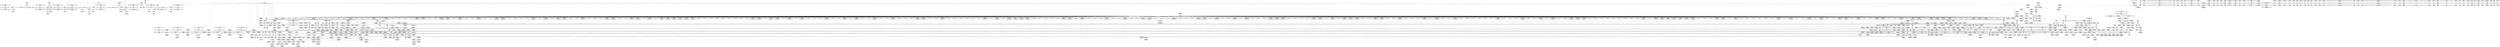 digraph {
	CE0x4881b00 [shape=record,shape=Mrecord,label="{CE0x4881b00|i64*_getelementptr_inbounds_(_34_x_i64_,_34_x_i64_*___llvm_gcov_ctr20,_i64_0,_i64_24)|*Constant*|*SummSink*}"]
	CE0x4804160 [shape=record,shape=Mrecord,label="{CE0x4804160|selinux_xfrm_alloc_user:_if.end16|*SummSource*}"]
	CE0x4845010 [shape=record,shape=Mrecord,label="{CE0x4845010|i64*_getelementptr_inbounds_(_34_x_i64_,_34_x_i64_*___llvm_gcov_ctr20,_i64_0,_i64_9)|*Constant*|*SummSource*}"]
	CE0x480e910 [shape=record,shape=Mrecord,label="{CE0x480e910|i8_1|*Constant*|*SummSink*}"]
	CE0x485f4b0 [shape=record,shape=Mrecord,label="{CE0x485f4b0|i64*_getelementptr_inbounds_(_34_x_i64_,_34_x_i64_*___llvm_gcov_ctr20,_i64_0,_i64_18)|*Constant*}"]
	CE0x48d3c00 [shape=record,shape=Mrecord,label="{CE0x48d3c00|i32_(i32,_i32,_i16,_i32,_%struct.common_audit_data.1017*)*_bitcast_(i32_(i32,_i32,_i16,_i32,_%struct.common_audit_data.495*)*_avc_has_perm_to_i32_(i32,_i32,_i16,_i32,_%struct.common_audit_data.1017*)*)|*Constant*}"]
	CE0x48d4f00 [shape=record,shape=Mrecord,label="{CE0x48d4f00|avc_has_perm:_tsid|Function::avc_has_perm&Arg::tsid::|*SummSink*}"]
	CE0x4837ee0 [shape=record,shape=Mrecord,label="{CE0x4837ee0|selinux_xfrm_alloc_user:_ctx_str39|security/selinux/xfrm.c,107|*SummSource*}"]
	CE0x48d3470 [shape=record,shape=Mrecord,label="{CE0x48d3470|selinux_xfrm_alloc_user:_tmp65|security/selinux/xfrm.c,111|*SummSink*}"]
	CE0x5b74590 [shape=record,shape=Mrecord,label="{CE0x5b74590|864:_%struct.xfrm_sec_ctx*,_:_CME_79,80_}"]
	CE0x48069d0 [shape=record,shape=Mrecord,label="{CE0x48069d0|864:_%struct.xfrm_sec_ctx*,_:_CME_116,117_}"]
	CE0x48457d0 [shape=record,shape=Mrecord,label="{CE0x48457d0|i32_22|*Constant*|*SummSource*}"]
	CE0x48cd680 [shape=record,shape=Mrecord,label="{CE0x48cd680|i64_25|*Constant*}"]
	CE0x48d0280 [shape=record,shape=Mrecord,label="{CE0x48d0280|selinux_xfrm_alloc_user:_sid|security/selinux/xfrm.c,111|*SummSource*}"]
	CE0x48026d0 [shape=record,shape=Mrecord,label="{CE0x48026d0|864:_%struct.xfrm_sec_ctx*,_:_CME_135,136_}"]
	CE0x47f2030 [shape=record,shape=Mrecord,label="{CE0x47f2030|864:_%struct.xfrm_sec_ctx*,_:_CME_138,139_}"]
	CE0x480ed70 [shape=record,shape=Mrecord,label="{CE0x480ed70|864:_%struct.xfrm_sec_ctx*,_:_CME_560,576_|*MultipleSource*|security/selinux/xfrm.c,337|Function::selinux_xfrm_state_alloc&Arg::x::}"]
	CE0x48e7720 [shape=record,shape=Mrecord,label="{CE0x48e7720|atomic_inc221:_entry|*SummSource*}"]
	CE0x480f890 [shape=record,shape=Mrecord,label="{CE0x480f890|864:_%struct.xfrm_sec_ctx*,_:_CME_624,628_|*MultipleSource*|security/selinux/xfrm.c,337|Function::selinux_xfrm_state_alloc&Arg::x::}"]
	CE0x4811030 [shape=record,shape=Mrecord,label="{CE0x4811030|selinux_xfrm_alloc_user:_gfp|Function::selinux_xfrm_alloc_user&Arg::gfp::}"]
	CE0x4842080 [shape=record,shape=Mrecord,label="{CE0x4842080|get_current227:_tmp1|*SummSource*}"]
	CE0x48d1520 [shape=record,shape=Mrecord,label="{CE0x48d1520|4:_i32,_:_CR_20,24_|*MultipleSource*|security/selinux/xfrm.c,111|security/selinux/xfrm.c,85|security/selinux/xfrm.c,85}"]
	CE0x47f3640 [shape=record,shape=Mrecord,label="{CE0x47f3640|GLOBAL:_selinux_xfrm_alloc_user.__warned|Global_var:selinux_xfrm_alloc_user.__warned}"]
	CE0x47e46b0 [shape=record,shape=Mrecord,label="{CE0x47e46b0|selinux_xfrm_state_alloc:_entry}"]
	CE0x4864310 [shape=record,shape=Mrecord,label="{CE0x4864310|i64_4096|*Constant*}"]
	CE0x48140b0 [shape=record,shape=Mrecord,label="{CE0x48140b0|get_current227:_entry|*SummSource*}"]
	CE0x485dc50 [shape=record,shape=Mrecord,label="{CE0x485dc50|i64_16|*Constant*|*SummSink*}"]
	CE0x482fe20 [shape=record,shape=Mrecord,label="{CE0x482fe20|selinux_xfrm_alloc_user:_tmp73|security/selinux/xfrm.c,116}"]
	CE0x4800520 [shape=record,shape=Mrecord,label="{CE0x4800520|864:_%struct.xfrm_sec_ctx*,_:_CME_697,698_}"]
	CE0x4819870 [shape=record,shape=Mrecord,label="{CE0x4819870|864:_%struct.xfrm_sec_ctx*,_:_CME_864,872_|*MultipleSource*|security/selinux/xfrm.c,337|Function::selinux_xfrm_state_alloc&Arg::x::}"]
	CE0x48e2db0 [shape=record,shape=Mrecord,label="{CE0x48e2db0|selinux_xfrm_alloc_user:_tmp75|security/selinux/xfrm.c,121|*SummSource*}"]
	CE0x47f20a0 [shape=record,shape=Mrecord,label="{CE0x47f20a0|864:_%struct.xfrm_sec_ctx*,_:_CME_141,142_}"]
	CE0x48e11c0 [shape=record,shape=Mrecord,label="{CE0x48e11c0|selinux_xfrm_alloc_user:_tmp78|security/selinux/xfrm.c,123}"]
	CE0x4850ed0 [shape=record,shape=Mrecord,label="{CE0x4850ed0|kmalloc222:_tmp3|*SummSource*}"]
	CE0x4851f10 [shape=record,shape=Mrecord,label="{CE0x4851f10|_call_void_mcount()_#3|*SummSource*}"]
	CE0x47faf00 [shape=record,shape=Mrecord,label="{CE0x47faf00|i8*_getelementptr_inbounds_(_24_x_i8_,_24_x_i8_*_.str244,_i32_0,_i32_0)|*Constant*|*SummSource*}"]
	CE0x4838b20 [shape=record,shape=Mrecord,label="{CE0x4838b20|selinux_xfrm_alloc_user:_return}"]
	CE0x482dd50 [shape=record,shape=Mrecord,label="{CE0x482dd50|selinux_xfrm_alloc_user:_tmp21|security/selinux/xfrm.c,85}"]
	CE0x480c2a0 [shape=record,shape=Mrecord,label="{CE0x480c2a0|864:_%struct.xfrm_sec_ctx*,_:_CME_274,276_|*MultipleSource*|security/selinux/xfrm.c,337|Function::selinux_xfrm_state_alloc&Arg::x::}"]
	CE0x4806320 [shape=record,shape=Mrecord,label="{CE0x4806320|864:_%struct.xfrm_sec_ctx*,_:_CME_312,320_|*MultipleSource*|security/selinux/xfrm.c,337|Function::selinux_xfrm_state_alloc&Arg::x::}"]
	CE0x48d5840 [shape=record,shape=Mrecord,label="{CE0x48d5840|%struct.common_audit_data.1017*_null|*Constant*}"]
	CE0x4819c50 [shape=record,shape=Mrecord,label="{CE0x4819c50|selinux_xfrm_state_alloc:_call|security/selinux/xfrm.c,337|*SummSource*}"]
	CE0x484efc0 [shape=record,shape=Mrecord,label="{CE0x484efc0|kmalloc222:_tmp2|*SummSource*}"]
	CE0x4852320 [shape=record,shape=Mrecord,label="{CE0x4852320|selinux_xfrm_alloc_user:_if.end|*SummSink*}"]
	CE0x4861b90 [shape=record,shape=Mrecord,label="{CE0x4861b90|selinux_xfrm_alloc_user:_tmp40|security/selinux/xfrm.c,92|*SummSource*}"]
	CE0x480bb00 [shape=record,shape=Mrecord,label="{CE0x480bb00|864:_%struct.xfrm_sec_ctx*,_:_CME_436,440_|*MultipleSource*|security/selinux/xfrm.c,337|Function::selinux_xfrm_state_alloc&Arg::x::}"]
	CE0x4845680 [shape=record,shape=Mrecord,label="{CE0x4845680|i32_22|*Constant*}"]
	CE0x485ffa0 [shape=record,shape=Mrecord,label="{CE0x485ffa0|selinux_xfrm_alloc_user:_conv23|security/selinux/xfrm.c,98}"]
	CE0x4887830 [shape=record,shape=Mrecord,label="{CE0x4887830|selinux_xfrm_alloc_user:_ctx_alg30|security/selinux/xfrm.c,103|*SummSink*}"]
	CE0x4882aa0 [shape=record,shape=Mrecord,label="{CE0x4882aa0|selinux_xfrm_alloc_user:_tmp52|security/selinux/xfrm.c,99}"]
	CE0x485d780 [shape=record,shape=Mrecord,label="{CE0x485d780|i64_17|*Constant*}"]
	CE0x4835a40 [shape=record,shape=Mrecord,label="{CE0x4835a40|selinux_xfrm_alloc_user:_ctx_str39|security/selinux/xfrm.c,107}"]
	CE0x48d1830 [shape=record,shape=Mrecord,label="{CE0x48d1830|avc_has_perm:_entry}"]
	CE0x4859d50 [shape=record,shape=Mrecord,label="{CE0x4859d50|selinux_xfrm_alloc_user:_tobool41|security/selinux/xfrm.c,108}"]
	CE0x481e810 [shape=record,shape=Mrecord,label="{CE0x481e810|selinux_xfrm_alloc_user:_entry}"]
	CE0x481b020 [shape=record,shape=Mrecord,label="{CE0x481b020|i32_2|*Constant*|*SummSource*}"]
	CE0x4823450 [shape=record,shape=Mrecord,label="{CE0x4823450|864:_%struct.xfrm_sec_ctx*,_:_CME_109,110_}"]
	CE0x48d6040 [shape=record,shape=Mrecord,label="{CE0x48d6040|avc_has_perm:_auditdata|Function::avc_has_perm&Arg::auditdata::|*SummSink*}"]
	CE0x47eb610 [shape=record,shape=Mrecord,label="{CE0x47eb610|864:_%struct.xfrm_sec_ctx*,_:_CME_179,180_}"]
	CE0x48100b0 [shape=record,shape=Mrecord,label="{CE0x48100b0|i64*_getelementptr_inbounds_(_34_x_i64_,_34_x_i64_*___llvm_gcov_ctr20,_i64_0,_i64_0)|*Constant*}"]
	CE0x48d5d00 [shape=record,shape=Mrecord,label="{CE0x48d5d00|_ret_i32_%retval.0,_!dbg_!27728|security/selinux/avc.c,775}"]
	CE0x480bbb0 [shape=record,shape=Mrecord,label="{CE0x480bbb0|864:_%struct.xfrm_sec_ctx*,_:_CME_440,448_|*MultipleSource*|security/selinux/xfrm.c,337|Function::selinux_xfrm_state_alloc&Arg::x::}"]
	CE0x4800390 [shape=record,shape=Mrecord,label="{CE0x4800390|864:_%struct.xfrm_sec_ctx*,_:_CME_688,696_|*MultipleSource*|security/selinux/xfrm.c,337|Function::selinux_xfrm_state_alloc&Arg::x::}"]
	CE0x47f04f0 [shape=record,shape=Mrecord,label="{CE0x47f04f0|selinux_xfrm_alloc_user:_tmp6|security/selinux/xfrm.c,85|*SummSource*}"]
	CE0x47f3080 [shape=record,shape=Mrecord,label="{CE0x47f3080|selinux_xfrm_state_alloc:_tmp2}"]
	CE0x4866a40 [shape=record,shape=Mrecord,label="{CE0x4866a40|i64*_getelementptr_inbounds_(_34_x_i64_,_34_x_i64_*___llvm_gcov_ctr20,_i64_0,_i64_21)|*Constant*}"]
	CE0x480d6c0 [shape=record,shape=Mrecord,label="{CE0x480d6c0|selinux_xfrm_alloc_user:_tmp14|security/selinux/xfrm.c,85}"]
	CE0x4853dd0 [shape=record,shape=Mrecord,label="{CE0x4853dd0|selinux_xfrm_alloc_user:_if.end}"]
	CE0x4867770 [shape=record,shape=Mrecord,label="{CE0x4867770|selinux_xfrm_alloc_user:_tmp48|security/selinux/xfrm.c,96}"]
	CE0x481b860 [shape=record,shape=Mrecord,label="{CE0x481b860|selinux_xfrm_alloc_user:_tmp35|*LoadInst*|security/selinux/xfrm.c,91}"]
	CE0x48c3760 [shape=record,shape=Mrecord,label="{CE0x48c3760|selinux_xfrm_alloc_user:_arrayidx|security/selinux/xfrm.c,105|*SummSource*}"]
	CE0x48d40c0 [shape=record,shape=Mrecord,label="{CE0x48d40c0|avc_has_perm:_entry|*SummSource*}"]
	CE0x47f3b40 [shape=record,shape=Mrecord,label="{CE0x47f3b40|864:_%struct.xfrm_sec_ctx*,_:_CME_71,72_}"]
	CE0x485e440 [shape=record,shape=Mrecord,label="{CE0x485e440|selinux_xfrm_alloc_user:_tmp37|security/selinux/xfrm.c,89|*SummSource*}"]
	CE0x48e0bf0 [shape=record,shape=Mrecord,label="{CE0x48e0bf0|selinux_xfrm_alloc_user:_tmp77|security/selinux/xfrm.c,123|*SummSink*}"]
	CE0x485cb80 [shape=record,shape=Mrecord,label="{CE0x485cb80|selinux_xfrm_alloc_user:_tmp29|security/selinux/xfrm.c,89|*SummSource*}"]
	CE0x4856b70 [shape=record,shape=Mrecord,label="{CE0x4856b70|selinux_xfrm_alloc_user:_tmp6|security/selinux/xfrm.c,85}"]
	CE0x48ce8c0 [shape=record,shape=Mrecord,label="{CE0x48ce8c0|selinux_xfrm_alloc_user:_tmp60|security/selinux/xfrm.c,108}"]
	CE0x4860060 [shape=record,shape=Mrecord,label="{CE0x4860060|selinux_xfrm_alloc_user:_conv23|security/selinux/xfrm.c,98|*SummSource*}"]
	CE0x4815b80 [shape=record,shape=Mrecord,label="{CE0x4815b80|selinux_xfrm_alloc_user:_arraydecay|security/selinux/xfrm.c,107}"]
	CE0x48d5a90 [shape=record,shape=Mrecord,label="{CE0x48d5a90|avc_has_perm:_requested|Function::avc_has_perm&Arg::requested::|*SummSource*}"]
	CE0x4808630 [shape=record,shape=Mrecord,label="{CE0x4808630|864:_%struct.xfrm_sec_ctx*,_:_CME_286,287_}"]
	CE0x487d230 [shape=record,shape=Mrecord,label="{CE0x487d230|i64*_getelementptr_inbounds_(_34_x_i64_,_34_x_i64_*___llvm_gcov_ctr20,_i64_0,_i64_33)|*Constant*|*SummSink*}"]
	CE0x47f6b60 [shape=record,shape=Mrecord,label="{CE0x47f6b60|864:_%struct.xfrm_sec_ctx*,_:_CME_488,492_|*MultipleSource*|security/selinux/xfrm.c,337|Function::selinux_xfrm_state_alloc&Arg::x::}"]
	CE0x4815b10 [shape=record,shape=Mrecord,label="{CE0x4815b10|selinux_xfrm_alloc_user:_tobool41|security/selinux/xfrm.c,108|*SummSink*}"]
	CE0x4867920 [shape=record,shape=Mrecord,label="{CE0x4867920|selinux_xfrm_alloc_user:_tmp48|security/selinux/xfrm.c,96|*SummSource*}"]
	CE0x47fbb30 [shape=record,shape=Mrecord,label="{CE0x47fbb30|864:_%struct.xfrm_sec_ctx*,_:_CME_173,174_}"]
	CE0x4888940 [shape=record,shape=Mrecord,label="{CE0x4888940|i32_2|*Constant*|*SummSink*}"]
	CE0x47f03e0 [shape=record,shape=Mrecord,label="{CE0x47f03e0|selinux_xfrm_state_alloc:_entry|*SummSink*}"]
	CE0x4861c00 [shape=record,shape=Mrecord,label="{CE0x4861c00|selinux_xfrm_alloc_user:_tmp40|security/selinux/xfrm.c,92|*SummSink*}"]
	CE0x4841c30 [shape=record,shape=Mrecord,label="{CE0x4841c30|atomic_inc221:_counter|./arch/x86/include/asm/atomic.h,93}"]
	CE0x47fd0e0 [shape=record,shape=Mrecord,label="{CE0x47fd0e0|i64_28|*Constant*}"]
	CE0x4812de0 [shape=record,shape=Mrecord,label="{CE0x4812de0|selinux_xfrm_alloc_user:_tmp23|security/selinux/xfrm.c,89|*SummSource*}"]
	CE0x48220c0 [shape=record,shape=Mrecord,label="{CE0x48220c0|864:_%struct.xfrm_sec_ctx*,_:_CME_110,111_}"]
	CE0x485b960 [shape=record,shape=Mrecord,label="{CE0x485b960|selinux_xfrm_alloc_user:_tmp26|security/selinux/xfrm.c,89}"]
	CE0x48581a0 [shape=record,shape=Mrecord,label="{CE0x48581a0|i64_1|*Constant*}"]
	CE0x48d3990 [shape=record,shape=Mrecord,label="{CE0x48d3990|selinux_xfrm_alloc_user:_call45|security/selinux/xfrm.c,111|*SummSink*}"]
	CE0x4878ac0 [shape=record,shape=Mrecord,label="{CE0x4878ac0|kmalloc222:_flags|Function::kmalloc222&Arg::flags::}"]
	CE0x47f2680 [shape=record,shape=Mrecord,label="{CE0x47f2680|864:_%struct.xfrm_sec_ctx*,_:_CME_184,185_}"]
	CE0x47ec260 [shape=record,shape=Mrecord,label="{CE0x47ec260|864:_%struct.xfrm_sec_ctx*,_:_CME_504,512_|*MultipleSource*|security/selinux/xfrm.c,337|Function::selinux_xfrm_state_alloc&Arg::x::}"]
	CE0x47f4570 [shape=record,shape=Mrecord,label="{CE0x47f4570|i32_0|*Constant*|*SummSink*}"]
	CE0x4851a20 [shape=record,shape=Mrecord,label="{CE0x4851a20|GLOBAL:___kmalloc|*Constant*|*SummSink*}"]
	CE0x48e3170 [shape=record,shape=Mrecord,label="{CE0x48e3170|_call_void_kfree(i8*_%tmp76)_#10,_!dbg_!27813|security/selinux/xfrm.c,121|*SummSink*}"]
	CE0x4840d80 [shape=record,shape=Mrecord,label="{CE0x4840d80|i32_0|*Constant*}"]
	CE0x482df50 [shape=record,shape=Mrecord,label="{CE0x482df50|selinux_xfrm_alloc_user:_tmp21|security/selinux/xfrm.c,85|*SummSink*}"]
	CE0x4851200 [shape=record,shape=Mrecord,label="{CE0x4851200|_call_void_mcount()_#3}"]
	CE0x485c260 [shape=record,shape=Mrecord,label="{CE0x485c260|selinux_xfrm_alloc_user:_tmp27|security/selinux/xfrm.c,89|*SummSink*}"]
	CE0x47f5170 [shape=record,shape=Mrecord,label="{CE0x47f5170|i64*_getelementptr_inbounds_(_2_x_i64_,_2_x_i64_*___llvm_gcov_ctr21,_i64_0,_i64_1)|*Constant*|*SummSource*}"]
	CE0x48517e0 [shape=record,shape=Mrecord,label="{CE0x48517e0|GLOBAL:___kmalloc|*Constant*}"]
	CE0x4800e00 [shape=record,shape=Mrecord,label="{CE0x4800e00|864:_%struct.xfrm_sec_ctx*,_:_CME_706,707_}"]
	CE0x4867110 [shape=record,shape=Mrecord,label="{CE0x4867110|selinux_xfrm_alloc_user:_tmp47|security/selinux/xfrm.c,96|*SummSource*}"]
	CE0x48cdf70 [shape=record,shape=Mrecord,label="{CE0x48cdf70|selinux_xfrm_alloc_user:_tmp58|security/selinux/xfrm.c,108|*SummSink*}"]
	CE0x47ec580 [shape=record,shape=Mrecord,label="{CE0x47ec580|864:_%struct.xfrm_sec_ctx*,_:_CME_520,528_|*MultipleSource*|security/selinux/xfrm.c,337|Function::selinux_xfrm_state_alloc&Arg::x::}"]
	CE0x48d4400 [shape=record,shape=Mrecord,label="{CE0x48d4400|avc_has_perm:_entry|*SummSink*}"]
	CE0x48540e0 [shape=record,shape=Mrecord,label="{CE0x48540e0|atomic_inc221:_tmp3}"]
	CE0x4847040 [shape=record,shape=Mrecord,label="{CE0x4847040|selinux_xfrm_alloc_user:_tmp7|security/selinux/xfrm.c,85|*SummSink*}"]
	CE0x48585a0 [shape=record,shape=Mrecord,label="{CE0x48585a0|selinux_xfrm_alloc_user:_tmp12|security/selinux/xfrm.c,85|*SummSink*}"]
	CE0x484be60 [shape=record,shape=Mrecord,label="{CE0x484be60|i32_78|*Constant*}"]
	CE0x47e7e90 [shape=record,shape=Mrecord,label="{CE0x47e7e90|i64_1|*Constant*|*SummSink*}"]
	CE0x48031d0 [shape=record,shape=Mrecord,label="{CE0x48031d0|864:_%struct.xfrm_sec_ctx*,_:_CME_89,90_}"]
	CE0x4850b40 [shape=record,shape=Mrecord,label="{CE0x4850b40|i64*_getelementptr_inbounds_(_34_x_i64_,_34_x_i64_*___llvm_gcov_ctr20,_i64_0,_i64_1)|*Constant*}"]
	CE0x47f1f70 [shape=record,shape=Mrecord,label="{CE0x47f1f70|864:_%struct.xfrm_sec_ctx*,_:_CME_137,138_}"]
	CE0x4802140 [shape=record,shape=Mrecord,label="{CE0x4802140|864:_%struct.xfrm_sec_ctx*,_:_CME_776,784_|*MultipleSource*|security/selinux/xfrm.c,337|Function::selinux_xfrm_state_alloc&Arg::x::}"]
	CE0x48d3820 [shape=record,shape=Mrecord,label="{CE0x48d3820|selinux_xfrm_alloc_user:_call45|security/selinux/xfrm.c,111|*SummSource*}"]
	CE0x48b8230 [shape=record,shape=Mrecord,label="{CE0x48b8230|%struct.task_struct.1015**_bitcast_(%struct.task_struct**_current_task_to_%struct.task_struct.1015**)|*Constant*}"]
	CE0x4887e50 [shape=record,shape=Mrecord,label="{CE0x4887e50|i32_1|*Constant*|*SummSink*}"]
	CE0x48325d0 [shape=record,shape=Mrecord,label="{CE0x48325d0|i64_5|*Constant*|*SummSink*}"]
	CE0x48c43a0 [shape=record,shape=Mrecord,label="{CE0x48c43a0|i32_1|*Constant*}"]
	CE0x48daa00 [shape=record,shape=Mrecord,label="{CE0x48daa00|selinux_xfrm_alloc_user:_tmp68|security/selinux/xfrm.c,113|*SummSink*}"]
	CE0x484db10 [shape=record,shape=Mrecord,label="{CE0x484db10|selinux_xfrm_alloc_user:_tmp1|*SummSource*}"]
	CE0x48d31c0 [shape=record,shape=Mrecord,label="{CE0x48d31c0|selinux_xfrm_alloc_user:_tmp65|security/selinux/xfrm.c,111}"]
	CE0x4823390 [shape=record,shape=Mrecord,label="{CE0x4823390|864:_%struct.xfrm_sec_ctx*,_:_CME_108,109_}"]
	CE0x47fb290 [shape=record,shape=Mrecord,label="{CE0x47fb290|GLOBAL:_lockdep_rcu_suspicious|*Constant*|*SummSource*}"]
	CE0x48421d0 [shape=record,shape=Mrecord,label="{CE0x48421d0|get_current227:_tmp}"]
	CE0x47e82b0 [shape=record,shape=Mrecord,label="{CE0x47e82b0|selinux_xfrm_state_alloc:_bb|*SummSource*}"]
	CE0x485d9b0 [shape=record,shape=Mrecord,label="{CE0x485d9b0|i64_17|*Constant*|*SummSink*}"]
	CE0x4856930 [shape=record,shape=Mrecord,label="{CE0x4856930|selinux_xfrm_alloc_user:_tmp5|security/selinux/xfrm.c,85|*SummSource*}"]
	CE0x48088b0 [shape=record,shape=Mrecord,label="{CE0x48088b0|864:_%struct.xfrm_sec_ctx*,_:_CME_288,289_}"]
	CE0x481bb00 [shape=record,shape=Mrecord,label="{CE0x481bb00|selinux_xfrm_alloc_user:_tmp35|*LoadInst*|security/selinux/xfrm.c,91|*SummSink*}"]
	CE0x4885550 [shape=record,shape=Mrecord,label="{CE0x4885550|selinux_xfrm_alloc_user:_conv34|security/selinux/xfrm.c,105|*SummSource*}"]
	CE0x48c4c70 [shape=record,shape=Mrecord,label="{CE0x48c4c70|selinux_xfrm_alloc_user:_idxprom|security/selinux/xfrm.c,106|*SummSink*}"]
	CE0x48232d0 [shape=record,shape=Mrecord,label="{CE0x48232d0|864:_%struct.xfrm_sec_ctx*,_:_CME_112,113_}"]
	CE0x484d1e0 [shape=record,shape=Mrecord,label="{CE0x484d1e0|selinux_xfrm_alloc_user:_if.end48|*SummSource*}"]
	CE0x487f9a0 [shape=record,shape=Mrecord,label="{CE0x487f9a0|selinux_xfrm_alloc_user:_tmp72|security/selinux/xfrm.c,116|*SummSink*}"]
	CE0x4887ff0 [shape=record,shape=Mrecord,label="{CE0x4887ff0|selinux_xfrm_alloc_user:_cmp9|security/selinux/xfrm.c,90}"]
	CE0x480e6a0 [shape=record,shape=Mrecord,label="{CE0x480e6a0|i8_1|*Constant*}"]
	CE0x4880440 [shape=record,shape=Mrecord,label="{CE0x4880440|selinux_xfrm_alloc_user:_tmp49|security/selinux/xfrm.c,98}"]
	CE0x481b4b0 [shape=record,shape=Mrecord,label="{CE0x481b4b0|selinux_xfrm_alloc_user:_ctx_alg|security/selinux/xfrm.c,91|*SummSink*}"]
	CE0x487a490 [shape=record,shape=Mrecord,label="{CE0x487a490|GLOBAL:___llvm_gcov_ctr20|Global_var:__llvm_gcov_ctr20|*SummSink*}"]
	CE0x4844b90 [shape=record,shape=Mrecord,label="{CE0x4844b90|i8*_getelementptr_inbounds_(_45_x_i8_,_45_x_i8_*_.str1245,_i32_0,_i32_0)|*Constant*|*SummSink*}"]
	CE0x48e8180 [shape=record,shape=Mrecord,label="{CE0x48e8180|_ret_void,_!dbg_!27715|./arch/x86/include/asm/atomic.h,94|*SummSource*}"]
	CE0x48e1330 [shape=record,shape=Mrecord,label="{CE0x48e1330|selinux_xfrm_alloc_user:_tmp78|security/selinux/xfrm.c,123|*SummSource*}"]
	CE0x670eaa0 [shape=record,shape=Mrecord,label="{CE0x670eaa0|864:_%struct.xfrm_sec_ctx*,_:_CME_84,85_}"]
	CE0x487c400 [shape=record,shape=Mrecord,label="{CE0x487c400|i64*_getelementptr_inbounds_(_34_x_i64_,_34_x_i64_*___llvm_gcov_ctr20,_i64_0,_i64_32)|*Constant*}"]
	CE0x484fac0 [shape=record,shape=Mrecord,label="{CE0x484fac0|selinux_xfrm_alloc_user:_lor.lhs.false8|*SummSource*}"]
	CE0x48792c0 [shape=record,shape=Mrecord,label="{CE0x48792c0|atomic_inc221:_tmp|*SummSink*}"]
	CE0x47e9080 [shape=record,shape=Mrecord,label="{CE0x47e9080|selinux_xfrm_state_alloc:_tmp|*SummSink*}"]
	CE0x484fc30 [shape=record,shape=Mrecord,label="{CE0x484fc30|selinux_xfrm_alloc_user:_lor.lhs.false8|*SummSink*}"]
	CE0x47fc6c0 [shape=record,shape=Mrecord,label="{CE0x47fc6c0|864:_%struct.xfrm_sec_ctx*,_:_CME_121,122_}"]
	CE0x4807300 [shape=record,shape=Mrecord,label="{CE0x4807300|i32_0|*Constant*}"]
	CE0x484acc0 [shape=record,shape=Mrecord,label="{CE0x484acc0|COLLAPSED:_GCMRE___llvm_gcov_ctr26_internal_global_2_x_i64_zeroinitializer:_elem_0:default:}"]
	CE0x48d25c0 [shape=record,shape=Mrecord,label="{CE0x48d25c0|selinux_xfrm_alloc_user:_ctx_sid44|security/selinux/xfrm.c,111|*SummSource*}"]
	CE0x48e2200 [shape=record,shape=Mrecord,label="{CE0x48e2200|get_current227:_tmp3|*SummSource*}"]
	CE0x485f0c0 [shape=record,shape=Mrecord,label="{CE0x485f0c0|selinux_xfrm_alloc_user:_tmp39|security/selinux/xfrm.c,89|*SummSink*}"]
	CE0x48113a0 [shape=record,shape=Mrecord,label="{CE0x48113a0|_ret_i32_%retval.0,_!dbg_!27815|security/selinux/xfrm.c,123|*SummSource*}"]
	CE0x48598c0 [shape=record,shape=Mrecord,label="{CE0x48598c0|GLOBAL:_security_context_to_sid|*Constant*|*SummSource*}"]
	CE0x4861430 [shape=record,shape=Mrecord,label="{CE0x4861430|selinux_xfrm_alloc_user:_add24|security/selinux/xfrm.c,98|*SummSource*}"]
	CE0x4880e20 [shape=record,shape=Mrecord,label="{CE0x4880e20|selinux_xfrm_alloc_user:_tobool26|security/selinux/xfrm.c,99}"]
	CE0x4854bc0 [shape=record,shape=Mrecord,label="{CE0x4854bc0|selinux_xfrm_alloc_user:_land.lhs.true2}"]
	CE0x482e390 [shape=record,shape=Mrecord,label="{CE0x482e390|%struct.xfrm_sec_ctx**_null|*Constant*|*SummSource*}"]
	CE0x4847900 [shape=record,shape=Mrecord,label="{CE0x4847900|i64_15|*Constant*}"]
	CE0x48862f0 [shape=record,shape=Mrecord,label="{CE0x48862f0|selinux_xfrm_alloc_user:_tmp55|security/selinux/xfrm.c,100}"]
	CE0x47fbcb0 [shape=record,shape=Mrecord,label="{CE0x47fbcb0|864:_%struct.xfrm_sec_ctx*,_:_CME_175,176_}"]
	CE0x484f2d0 [shape=record,shape=Mrecord,label="{CE0x484f2d0|i64_1|*Constant*}"]
	CE0x48017f0 [shape=record,shape=Mrecord,label="{CE0x48017f0|864:_%struct.xfrm_sec_ctx*,_:_CME_728,736_|*MultipleSource*|security/selinux/xfrm.c,337|Function::selinux_xfrm_state_alloc&Arg::x::}"]
	CE0x4820f70 [shape=record,shape=Mrecord,label="{CE0x4820f70|864:_%struct.xfrm_sec_ctx*,_:_CME_113,114_}"]
	CE0x48594e0 [shape=record,shape=Mrecord,label="{CE0x48594e0|selinux_xfrm_alloc_user:_call40|security/selinux/xfrm.c,107|*SummSource*}"]
	CE0x4862170 [shape=record,shape=Mrecord,label="{CE0x4862170|selinux_xfrm_alloc_user:_tmp41|security/selinux/xfrm.c,92}"]
	CE0x48332b0 [shape=record,shape=Mrecord,label="{CE0x48332b0|selinux_xfrm_alloc_user:_tmp10|security/selinux/xfrm.c,85|*SummSink*}"]
	CE0x4815ec0 [shape=record,shape=Mrecord,label="{CE0x4815ec0|selinux_xfrm_alloc_user:_arraydecay|security/selinux/xfrm.c,107|*SummSink*}"]
	CE0x47ee700 [shape=record,shape=Mrecord,label="{CE0x47ee700|864:_%struct.xfrm_sec_ctx*,_:_CME_189,190_}"]
	CE0x48557f0 [shape=record,shape=Mrecord,label="{CE0x48557f0|get_current227:_tmp2|*SummSource*}"]
	CE0x48567d0 [shape=record,shape=Mrecord,label="{CE0x48567d0|0:_i8,_:_GCMR_selinux_xfrm_alloc_user.__warned_internal_global_i8_0,_section_.data.unlikely_,_align_1:_elem_0:default:}"]
	CE0x47ea310 [shape=record,shape=Mrecord,label="{CE0x47ea310|864:_%struct.xfrm_sec_ctx*,_:_CME_166,167_}"]
	CE0x47e85f0 [shape=record,shape=Mrecord,label="{CE0x47e85f0|i32_40|*Constant*}"]
	CE0x47de9d0 [shape=record,shape=Mrecord,label="{CE0x47de9d0|864:_%struct.xfrm_sec_ctx*,_:_CME_177,178_}"]
	CE0x4854da0 [shape=record,shape=Mrecord,label="{CE0x4854da0|selinux_xfrm_alloc_user:_land.lhs.true2|*SummSink*}"]
	CE0x487ddb0 [shape=record,shape=Mrecord,label="{CE0x487ddb0|selinux_xfrm_alloc_user:_retval.0|*SummSink*}"]
	CE0x48d55b0 [shape=record,shape=Mrecord,label="{CE0x48d55b0|avc_has_perm:_tclass|Function::avc_has_perm&Arg::tclass::|*SummSink*}"]
	CE0x487e110 [shape=record,shape=Mrecord,label="{CE0x487e110|selinux_xfrm_alloc_user:_tmp70|security/selinux/xfrm.c,114|*SummSource*}"]
	CE0x47fd2a0 [shape=record,shape=Mrecord,label="{CE0x47fd2a0|i64_28|*Constant*|*SummSource*}"]
	CE0x487c8a0 [shape=record,shape=Mrecord,label="{CE0x487c8a0|_call_void_kfree(i8*_%tmp76)_#10,_!dbg_!27813|security/selinux/xfrm.c,121}"]
	CE0x47ee940 [shape=record,shape=Mrecord,label="{CE0x47ee940|864:_%struct.xfrm_sec_ctx*,_:_CME_276,277_}"]
	CE0x47fe290 [shape=record,shape=Mrecord,label="{CE0x47fe290|selinux_xfrm_alloc_user:_tmp30|*LoadInst*|security/selinux/xfrm.c,90|*SummSource*}"]
	CE0x4863860 [shape=record,shape=Mrecord,label="{CE0x4863860|selinux_xfrm_alloc_user:_conv17|security/selinux/xfrm.c,94}"]
	CE0x485c5c0 [shape=record,shape=Mrecord,label="{CE0x485c5c0|selinux_xfrm_alloc_user:_tmp28|security/selinux/xfrm.c,89}"]
	CE0x485eb80 [shape=record,shape=Mrecord,label="{CE0x485eb80|selinux_xfrm_alloc_user:_tmp38|security/selinux/xfrm.c,89|*SummSink*}"]
	CE0x47f6970 [shape=record,shape=Mrecord,label="{CE0x47f6970|864:_%struct.xfrm_sec_ctx*,_:_CME_484,488_|*MultipleSource*|security/selinux/xfrm.c,337|Function::selinux_xfrm_state_alloc&Arg::x::}"]
	CE0x4809b60 [shape=record,shape=Mrecord,label="{CE0x4809b60|selinux_xfrm_state_alloc:_tmp3|*SummSink*}"]
	CE0x487c190 [shape=record,shape=Mrecord,label="{CE0x487c190|i64*_getelementptr_inbounds_(_34_x_i64_,_34_x_i64_*___llvm_gcov_ctr20,_i64_0,_i64_32)|*Constant*|*SummSink*}"]
	CE0x47f2cf0 [shape=record,shape=Mrecord,label="{CE0x47f2cf0|selinux_xfrm_alloc_user:_if.then21|*SummSource*}"]
	CE0x480b310 [shape=record,shape=Mrecord,label="{CE0x480b310|864:_%struct.xfrm_sec_ctx*,_:_CME_416,424_|*MultipleSource*|security/selinux/xfrm.c,337|Function::selinux_xfrm_state_alloc&Arg::x::}"]
	CE0x4850f90 [shape=record,shape=Mrecord,label="{CE0x4850f90|kmalloc222:_tmp3|*SummSink*}"]
	CE0x48cedd0 [shape=record,shape=Mrecord,label="{CE0x48cedd0|selinux_xfrm_alloc_user:_tmp61|security/selinux/xfrm.c,108}"]
	CE0x485cac0 [shape=record,shape=Mrecord,label="{CE0x485cac0|selinux_xfrm_alloc_user:_tmp29|security/selinux/xfrm.c,89}"]
	"CONST[source:0(mediator),value:0(static)][purpose:{operation}]"
	CE0x4800830 [shape=record,shape=Mrecord,label="{CE0x4800830|864:_%struct.xfrm_sec_ctx*,_:_CME_700,701_}"]
	CE0x485bb90 [shape=record,shape=Mrecord,label="{CE0x485bb90|selinux_xfrm_alloc_user:_tmp26|security/selinux/xfrm.c,89|*SummSink*}"]
	CE0x4801980 [shape=record,shape=Mrecord,label="{CE0x4801980|864:_%struct.xfrm_sec_ctx*,_:_CME_736,740_|*MultipleSource*|security/selinux/xfrm.c,337|Function::selinux_xfrm_state_alloc&Arg::x::}"]
	CE0x48163f0 [shape=record,shape=Mrecord,label="{CE0x48163f0|selinux_xfrm_alloc_user:_ctx_sid|security/selinux/xfrm.c,107|*SummSink*}"]
	CE0x48183f0 [shape=record,shape=Mrecord,label="{CE0x48183f0|selinux_xfrm_alloc_user:_bb|*SummSink*}"]
	CE0x4882cd0 [shape=record,shape=Mrecord,label="{CE0x4882cd0|selinux_xfrm_alloc_user:_tmp52|security/selinux/xfrm.c,99|*SummSink*}"]
	CE0x487fc20 [shape=record,shape=Mrecord,label="{CE0x487fc20|selinux_xfrm_alloc_user:_tmp73|security/selinux/xfrm.c,116|*SummSink*}"]
	CE0x47fc600 [shape=record,shape=Mrecord,label="{CE0x47fc600|864:_%struct.xfrm_sec_ctx*,_:_CME_120,121_}"]
	CE0x4834050 [shape=record,shape=Mrecord,label="{CE0x4834050|get_current227:_tmp|*SummSource*}"]
	CE0x47debe0 [shape=record,shape=Mrecord,label="{CE0x47debe0|864:_%struct.xfrm_sec_ctx*,_:_CME_181,182_}"]
	CE0x4838d70 [shape=record,shape=Mrecord,label="{CE0x4838d70|selinux_xfrm_alloc_user:_return|*SummSink*}"]
	CE0x48126a0 [shape=record,shape=Mrecord,label="{CE0x48126a0|selinux_xfrm_alloc_user:_tmp22|security/selinux/xfrm.c,89}"]
	CE0x485d4c0 [shape=record,shape=Mrecord,label="{CE0x485d4c0|selinux_xfrm_alloc_user:_cmp13|security/selinux/xfrm.c,91|*SummSink*}"]
	CE0x480c0b0 [shape=record,shape=Mrecord,label="{CE0x480c0b0|864:_%struct.xfrm_sec_ctx*,_:_CME_273,274_|*MultipleSource*|security/selinux/xfrm.c,337|Function::selinux_xfrm_state_alloc&Arg::x::}"]
	CE0x47ec3f0 [shape=record,shape=Mrecord,label="{CE0x47ec3f0|864:_%struct.xfrm_sec_ctx*,_:_CME_512,520_|*MultipleSource*|security/selinux/xfrm.c,337|Function::selinux_xfrm_state_alloc&Arg::x::}"]
	CE0x48836c0 [shape=record,shape=Mrecord,label="{CE0x48836c0|i64*_getelementptr_inbounds_(_34_x_i64_,_34_x_i64_*___llvm_gcov_ctr20,_i64_0,_i64_24)|*Constant*|*SummSource*}"]
	CE0x4864650 [shape=record,shape=Mrecord,label="{CE0x4864650|i64_4096|*Constant*|*SummSink*}"]
	CE0x4862320 [shape=record,shape=Mrecord,label="{CE0x4862320|selinux_xfrm_alloc_user:_tmp41|security/selinux/xfrm.c,92|*SummSource*}"]
	CE0x4851fd0 [shape=record,shape=Mrecord,label="{CE0x4851fd0|_call_void_mcount()_#3|*SummSink*}"]
	CE0x4800a10 [shape=record,shape=Mrecord,label="{CE0x4800a10|864:_%struct.xfrm_sec_ctx*,_:_CME_707,708_}"]
	CE0x4844580 [shape=record,shape=Mrecord,label="{CE0x4844580|i32_85|*Constant*|*SummSource*}"]
	CE0x4805960 [shape=record,shape=Mrecord,label="{CE0x4805960|864:_%struct.xfrm_sec_ctx*,_:_CME_68,69_}"]
	CE0x47ea940 [shape=record,shape=Mrecord,label="{CE0x47ea940|selinux_xfrm_state_alloc:_x|Function::selinux_xfrm_state_alloc&Arg::x::|*SummSource*}"]
	CE0x480b500 [shape=record,shape=Mrecord,label="{CE0x480b500|864:_%struct.xfrm_sec_ctx*,_:_CME_424,428_|*MultipleSource*|security/selinux/xfrm.c,337|Function::selinux_xfrm_state_alloc&Arg::x::}"]
	CE0x4878720 [shape=record,shape=Mrecord,label="{CE0x4878720|kmalloc222:_size|Function::kmalloc222&Arg::size::}"]
	CE0x408c090 [shape=record,shape=Mrecord,label="{CE0x408c090|864:_%struct.xfrm_sec_ctx*,_:_CME_93,94_}"]
	CE0x480d100 [shape=record,shape=Mrecord,label="{CE0x480d100|selinux_xfrm_alloc_user:_if.end28}"]
	CE0x47f58c0 [shape=record,shape=Mrecord,label="{CE0x47f58c0|864:_%struct.xfrm_sec_ctx*,_:_CME_40,48_|*MultipleSource*|security/selinux/xfrm.c,337|Function::selinux_xfrm_state_alloc&Arg::x::}"]
	CE0x481eb60 [shape=record,shape=Mrecord,label="{CE0x481eb60|selinux_xfrm_alloc_user:_ctxp|Function::selinux_xfrm_alloc_user&Arg::ctxp::|*SummSource*}"]
	CE0x4884aa0 [shape=record,shape=Mrecord,label="{CE0x4884aa0|selinux_xfrm_alloc_user:_ctx_len32|security/selinux/xfrm.c,104}"]
	CE0x48e0e80 [shape=record,shape=Mrecord,label="{CE0x48e0e80|selinux_xfrm_alloc_user:_tmp78|security/selinux/xfrm.c,123|*SummSink*}"]
	CE0x480b6f0 [shape=record,shape=Mrecord,label="{CE0x480b6f0|864:_%struct.xfrm_sec_ctx*,_:_CME_428,432_|*MultipleSource*|security/selinux/xfrm.c,337|Function::selinux_xfrm_state_alloc&Arg::x::}"]
	"CONST[source:0(mediator),value:2(dynamic)][purpose:{object}]"
	CE0x47e9290 [shape=record,shape=Mrecord,label="{CE0x47e9290|selinux_xfrm_state_alloc:_x|Function::selinux_xfrm_state_alloc&Arg::x::}"]
	CE0x481a670 [shape=record,shape=Mrecord,label="{CE0x481a670|_ret_i32_%call,_!dbg_!27715|security/selinux/xfrm.c,337|*SummSource*}"]
	CE0x4866b00 [shape=record,shape=Mrecord,label="{CE0x4866b00|i64*_getelementptr_inbounds_(_34_x_i64_,_34_x_i64_*___llvm_gcov_ctr20,_i64_0,_i64_21)|*Constant*|*SummSource*}"]
	CE0x47eb000 [shape=record,shape=Mrecord,label="{CE0x47eb000|selinux_xfrm_state_alloc:_x|Function::selinux_xfrm_state_alloc&Arg::x::|*SummSink*}"]
	CE0x48c3630 [shape=record,shape=Mrecord,label="{CE0x48c3630|selinux_xfrm_alloc_user:_arrayidx|security/selinux/xfrm.c,105}"]
	CE0x4833b70 [shape=record,shape=Mrecord,label="{CE0x4833b70|selinux_xfrm_alloc_user:_tmp12|security/selinux/xfrm.c,85}"]
	CE0x47f2740 [shape=record,shape=Mrecord,label="{CE0x47f2740|864:_%struct.xfrm_sec_ctx*,_:_CME_185,186_}"]
	CE0x4841d40 [shape=record,shape=Mrecord,label="{CE0x4841d40|atomic_inc221:_counter|./arch/x86/include/asm/atomic.h,93|*SummSink*}"]
	CE0x48527d0 [shape=record,shape=Mrecord,label="{CE0x48527d0|kmalloc222:_call|include/linux/slab.h,429|*SummSink*}"]
	CE0x4832800 [shape=record,shape=Mrecord,label="{CE0x4832800|selinux_xfrm_alloc_user:_tmp9|security/selinux/xfrm.c,85|*SummSource*}"]
	CE0x481e9e0 [shape=record,shape=Mrecord,label="{CE0x481e9e0|selinux_xfrm_alloc_user:_entry|*SummSink*}"]
	CE0x48c55f0 [shape=record,shape=Mrecord,label="{CE0x48c55f0|selinux_xfrm_alloc_user:_arrayidx38|security/selinux/xfrm.c,106}"]
	CE0x47ee1f0 [shape=record,shape=Mrecord,label="{CE0x47ee1f0|864:_%struct.xfrm_sec_ctx*,_:_CME_228,232_|*MultipleSource*|security/selinux/xfrm.c,337|Function::selinux_xfrm_state_alloc&Arg::x::}"]
	CE0x47fb5c0 [shape=record,shape=Mrecord,label="{CE0x47fb5c0|864:_%struct.xfrm_sec_ctx*,_:_CME_24,32_|*MultipleSource*|security/selinux/xfrm.c,337|Function::selinux_xfrm_state_alloc&Arg::x::}"]
	CE0x481cd80 [shape=record,shape=Mrecord,label="{CE0x481cd80|selinux_xfrm_alloc_user:_err|*SummSource*}"]
	CE0x5b746c0 [shape=record,shape=Mrecord,label="{CE0x5b746c0|864:_%struct.xfrm_sec_ctx*,_:_CME_81,82_}"]
	CE0x480db40 [shape=record,shape=Mrecord,label="{CE0x480db40|selinux_xfrm_alloc_user:_tmp15|security/selinux/xfrm.c,85|*SummSource*}"]
	CE0x480e310 [shape=record,shape=Mrecord,label="{CE0x480e310|selinux_xfrm_alloc_user:_tmp16|security/selinux/xfrm.c,85|*SummSink*}"]
	CE0x4835660 [shape=record,shape=Mrecord,label="{CE0x4835660|kmalloc222:_bb}"]
	CE0x4811f80 [shape=record,shape=Mrecord,label="{CE0x4811f80|selinux_xfrm_alloc_user:_tmp20|security/selinux/xfrm.c,85|*SummSource*}"]
	CE0x48b84d0 [shape=record,shape=Mrecord,label="{CE0x48b84d0|kmalloc222:_bb|*SummSource*}"]
	CE0x480ef60 [shape=record,shape=Mrecord,label="{CE0x480ef60|864:_%struct.xfrm_sec_ctx*,_:_CME_576,584_|*MultipleSource*|security/selinux/xfrm.c,337|Function::selinux_xfrm_state_alloc&Arg::x::}"]
	CE0x482ec90 [shape=record,shape=Mrecord,label="{CE0x482ec90|selinux_xfrm_alloc_user:_tmp24|security/selinux/xfrm.c,89|*SummSink*}"]
	CE0x47fd900 [shape=record,shape=Mrecord,label="{CE0x47fd900|selinux_xfrm_alloc_user:_tmp66|security/selinux/xfrm.c,113|*SummSource*}"]
	CE0x4808b30 [shape=record,shape=Mrecord,label="{CE0x4808b30|864:_%struct.xfrm_sec_ctx*,_:_CME_290,291_}"]
	CE0x4801660 [shape=record,shape=Mrecord,label="{CE0x4801660|864:_%struct.xfrm_sec_ctx*,_:_CME_720,728_|*MultipleSource*|security/selinux/xfrm.c,337|Function::selinux_xfrm_state_alloc&Arg::x::}"]
	CE0x4889f40 [shape=record,shape=Mrecord,label="{CE0x4889f40|selinux_xfrm_alloc_user:_tmp33|security/selinux/xfrm.c,90}"]
	CE0x487e0a0 [shape=record,shape=Mrecord,label="{CE0x487e0a0|selinux_xfrm_alloc_user:_tmp70|security/selinux/xfrm.c,114}"]
	CE0x48190b0 [shape=record,shape=Mrecord,label="{CE0x48190b0|864:_%struct.xfrm_sec_ctx*,_:_CME_832,840_|*MultipleSource*|security/selinux/xfrm.c,337|Function::selinux_xfrm_state_alloc&Arg::x::}"]
	CE0x4855420 [shape=record,shape=Mrecord,label="{CE0x4855420|_call_void_mcount()_#3|*SummSource*}"]
	CE0x47f9990 [shape=record,shape=Mrecord,label="{CE0x47f9990|i32_3|*Constant*}"]
	CE0x47eeac0 [shape=record,shape=Mrecord,label="{CE0x47eeac0|864:_%struct.xfrm_sec_ctx*,_:_CME_194,196_|*MultipleSource*|security/selinux/xfrm.c,337|Function::selinux_xfrm_state_alloc&Arg::x::}"]
	CE0x485de70 [shape=record,shape=Mrecord,label="{CE0x485de70|selinux_xfrm_alloc_user:_tmp36|security/selinux/xfrm.c,89|*SummSource*}"]
	CE0x48e16f0 [shape=record,shape=Mrecord,label="{CE0x48e16f0|i64*_getelementptr_inbounds_(_2_x_i64_,_2_x_i64_*___llvm_gcov_ctr21,_i64_0,_i64_0)|*Constant*}"]
	CE0x4855eb0 [shape=record,shape=Mrecord,label="{CE0x4855eb0|selinux_xfrm_alloc_user:_land.lhs.true|*SummSource*}"]
	CE0x47f47e0 [shape=record,shape=Mrecord,label="{CE0x47f47e0|864:_%struct.xfrm_sec_ctx*,_:_CME_156,157_|*MultipleSource*|security/selinux/xfrm.c,337|Function::selinux_xfrm_state_alloc&Arg::x::}"]
	CE0x48105f0 [shape=record,shape=Mrecord,label="{CE0x48105f0|selinux_xfrm_state_alloc:_uctx|Function::selinux_xfrm_state_alloc&Arg::uctx::|*SummSource*}"]
	CE0x48d00d0 [shape=record,shape=Mrecord,label="{CE0x48d00d0|selinux_xfrm_alloc_user:_sid|security/selinux/xfrm.c,111}"]
	CE0x487e480 [shape=record,shape=Mrecord,label="{CE0x487e480|selinux_xfrm_alloc_user:_tmp71|security/selinux/xfrm.c,114|*SummSink*}"]
	CE0x47f84d0 [shape=record,shape=Mrecord,label="{CE0x47f84d0|864:_%struct.xfrm_sec_ctx*,_:_CME_216,220_|*MultipleSource*|security/selinux/xfrm.c,337|Function::selinux_xfrm_state_alloc&Arg::x::}"]
	CE0x47ff600 [shape=record,shape=Mrecord,label="{CE0x47ff600|864:_%struct.xfrm_sec_ctx*,_:_CME_632,636_|*MultipleSource*|security/selinux/xfrm.c,337|Function::selinux_xfrm_state_alloc&Arg::x::}"]
	CE0x487a650 [shape=record,shape=Mrecord,label="{CE0x487a650|i64_3|*Constant*}"]
	CE0x47eff20 [shape=record,shape=Mrecord,label="{CE0x47eff20|864:_%struct.xfrm_sec_ctx*,_:_CME_376,384_|*MultipleSource*|security/selinux/xfrm.c,337|Function::selinux_xfrm_state_alloc&Arg::x::}"]
	CE0x48794d0 [shape=record,shape=Mrecord,label="{CE0x48794d0|atomic_inc221:_tmp1}"]
	CE0x482f830 [shape=record,shape=Mrecord,label="{CE0x482f830|%struct.xfrm_user_sec_ctx*_null|*Constant*|*SummSink*}"]
	CE0x48c2930 [shape=record,shape=Mrecord,label="{CE0x48c2930|selinux_xfrm_alloc_user:_ctx_str|security/selinux/xfrm.c,105|*SummSource*}"]
	CE0x4884280 [shape=record,shape=Mrecord,label="{CE0x4884280|selinux_xfrm_alloc_user:_ctx_len32|security/selinux/xfrm.c,104|*SummSink*}"]
	CE0x47e7c80 [shape=record,shape=Mrecord,label="{CE0x47e7c80|i64*_getelementptr_inbounds_(_2_x_i64_,_2_x_i64_*___llvm_gcov_ctr10,_i64_0,_i64_0)|*Constant*|*SummSink*}"]
	CE0x482da70 [shape=record,shape=Mrecord,label="{CE0x482da70|selinux_xfrm_alloc_user:_cmp|security/selinux/xfrm.c,89|*SummSink*}"]
	CE0x48682c0 [shape=record,shape=Mrecord,label="{CE0x48682c0|kmalloc222:_entry}"]
	CE0x4801020 [shape=record,shape=Mrecord,label="{CE0x4801020|864:_%struct.xfrm_sec_ctx*,_:_CME_709,710_}"]
	CE0x4830af0 [shape=record,shape=Mrecord,label="{CE0x4830af0|_call_void_atomic_inc221(%struct.atomic_t*_selinux_xfrm_refcount)_#10,_!dbg_!27810|security/selinux/xfrm.c,117|*SummSink*}"]
	CE0x4854470 [shape=record,shape=Mrecord,label="{CE0x4854470|selinux_xfrm_alloc_user:_tmp3|*SummSink*}"]
	CE0x47f75c0 [shape=record,shape=Mrecord,label="{CE0x47f75c0|selinux_xfrm_alloc_user:_if.end28|*SummSource*}"]
	CE0x47f50a0 [shape=record,shape=Mrecord,label="{CE0x47f50a0|selinux_xfrm_state_alloc:_tmp2|*SummSource*}"]
	CE0x484e480 [shape=record,shape=Mrecord,label="{CE0x484e480|selinux_xfrm_alloc_user:_lor.lhs.false11}"]
	CE0x4857700 [shape=record,shape=Mrecord,label="{CE0x4857700|i64_15|*Constant*|*SummSink*}"]
	CE0x4888f40 [shape=record,shape=Mrecord,label="{CE0x4888f40|selinux_xfrm_alloc_user:_tobool46|security/selinux/xfrm.c,113|*SummSink*}"]
	CE0x4846a60 [shape=record,shape=Mrecord,label="{CE0x4846a60|atomic_inc221:_tmp2|*SummSink*}"]
	CE0x47f9b40 [shape=record,shape=Mrecord,label="{CE0x47f9b40|i32_3|*Constant*|*SummSource*}"]
	CE0x47f5b50 [shape=record,shape=Mrecord,label="{CE0x47f5b50|864:_%struct.xfrm_sec_ctx*,_:_CME_127,128_}"]
	CE0x481e970 [shape=record,shape=Mrecord,label="{CE0x481e970|selinux_xfrm_alloc_user:_entry|*SummSource*}"]
	CE0x4880550 [shape=record,shape=Mrecord,label="{CE0x4880550|selinux_xfrm_alloc_user:_tmp49|security/selinux/xfrm.c,98|*SummSource*}"]
	CE0x48564e0 [shape=record,shape=Mrecord,label="{CE0x48564e0|selinux_xfrm_alloc_user:_tmp5|security/selinux/xfrm.c,85}"]
	CE0x47edc20 [shape=record,shape=Mrecord,label="{CE0x47edc20|864:_%struct.xfrm_sec_ctx*,_:_CME_64,65_}"]
	CE0x480f6a0 [shape=record,shape=Mrecord,label="{CE0x480f6a0|864:_%struct.xfrm_sec_ctx*,_:_CME_616,624_|*MultipleSource*|security/selinux/xfrm.c,337|Function::selinux_xfrm_state_alloc&Arg::x::}"]
	CE0x48574a0 [shape=record,shape=Mrecord,label="{CE0x48574a0|selinux_xfrm_alloc_user:_tmp13|security/selinux/xfrm.c,85|*SummSource*}"]
	CE0x47eb9b0 [shape=record,shape=Mrecord,label="{CE0x47eb9b0|864:_%struct.xfrm_sec_ctx*,_:_CME_448,452_|*MultipleSource*|security/selinux/xfrm.c,337|Function::selinux_xfrm_state_alloc&Arg::x::}"]
	CE0x4863230 [shape=record,shape=Mrecord,label="{CE0x4863230|selinux_xfrm_alloc_user:_tmp42|*LoadInst*|security/selinux/xfrm.c,94}"]
	CE0x4880660 [shape=record,shape=Mrecord,label="{CE0x4880660|selinux_xfrm_alloc_user:_tmp49|security/selinux/xfrm.c,98|*SummSink*}"]
	CE0x48012a0 [shape=record,shape=Mrecord,label="{CE0x48012a0|864:_%struct.xfrm_sec_ctx*,_:_CME_711,712_}"]
	CE0x47df4e0 [shape=record,shape=Mrecord,label="{CE0x47df4e0|selinux_xfrm_state_alloc:_tmp|*SummSource*}"]
	CE0x47f6650 [shape=record,shape=Mrecord,label="{CE0x47f6650|selinux_xfrm_state_alloc:_security|security/selinux/xfrm.c,337}"]
	CE0x4885420 [shape=record,shape=Mrecord,label="{CE0x4885420|selinux_xfrm_alloc_user:_conv34|security/selinux/xfrm.c,105}"]
	CE0x47f67e0 [shape=record,shape=Mrecord,label="{CE0x47f67e0|864:_%struct.xfrm_sec_ctx*,_:_CME_480,484_|*MultipleSource*|security/selinux/xfrm.c,337|Function::selinux_xfrm_state_alloc&Arg::x::}"]
	CE0x48683c0 [shape=record,shape=Mrecord,label="{CE0x48683c0|kmalloc222:_entry|*SummSource*}"]
	CE0x484ac50 [shape=record,shape=Mrecord,label="{CE0x484ac50|kmalloc222:_tmp}"]
	CE0x484df10 [shape=record,shape=Mrecord,label="{CE0x484df10|kmalloc222:_tmp1|*SummSink*}"]
	CE0x48d5d70 [shape=record,shape=Mrecord,label="{CE0x48d5d70|%struct.common_audit_data.1017*_null|*Constant*|*SummSource*}"]
	CE0x47fa740 [shape=record,shape=Mrecord,label="{CE0x47fa740|_call_void_lockdep_rcu_suspicious(i8*_getelementptr_inbounds_(_24_x_i8_,_24_x_i8_*_.str244,_i32_0,_i32_0),_i32_85,_i8*_getelementptr_inbounds_(_45_x_i8_,_45_x_i8_*_.str1245,_i32_0,_i32_0))_#10,_!dbg_!27731|security/selinux/xfrm.c,85}"]
	CE0x4852f50 [shape=record,shape=Mrecord,label="{CE0x4852f50|atomic_inc221:_bb}"]
	CE0x4817b00 [shape=record,shape=Mrecord,label="{CE0x4817b00|selinux_xfrm_alloc_user:_tmp4|security/selinux/xfrm.c,85|*SummSource*}"]
	CE0x487d640 [shape=record,shape=Mrecord,label="{CE0x487d640|i32_-12|*Constant*|*SummSink*}"]
	CE0x47edb60 [shape=record,shape=Mrecord,label="{CE0x47edb60|864:_%struct.xfrm_sec_ctx*,_:_CME_23,24_}"]
	CE0x481d1a0 [shape=record,shape=Mrecord,label="{CE0x481d1a0|selinux_xfrm_alloc_user:_tmp14|security/selinux/xfrm.c,85|*SummSink*}"]
	CE0x47f5cd0 [shape=record,shape=Mrecord,label="{CE0x47f5cd0|864:_%struct.xfrm_sec_ctx*,_:_CME_129,130_}"]
	CE0x48da460 [shape=record,shape=Mrecord,label="{CE0x48da460|selinux_xfrm_alloc_user:_tmp67|security/selinux/xfrm.c,113|*SummSink*}"]
	CE0x4851420 [shape=record,shape=Mrecord,label="{CE0x4851420|selinux_xfrm_alloc_user:_lor.lhs.false|*SummSource*}"]
	CE0x4860610 [shape=record,shape=Mrecord,label="{CE0x4860610|i64_8|*Constant*}"]
	CE0x4833190 [shape=record,shape=Mrecord,label="{CE0x4833190|selinux_xfrm_alloc_user:_tmp10|security/selinux/xfrm.c,85|*SummSource*}"]
	CE0x48471e0 [shape=record,shape=Mrecord,label="{CE0x48471e0|selinux_xfrm_alloc_user:_cmp9|security/selinux/xfrm.c,90|*SummSink*}"]
	CE0x47f9fd0 [shape=record,shape=Mrecord,label="{CE0x47f9fd0|selinux_xfrm_alloc_user:_ctx_doi|security/selinux/xfrm.c,90|*SummSink*}"]
	CE0x487c4c0 [shape=record,shape=Mrecord,label="{CE0x487c4c0|i64*_getelementptr_inbounds_(_34_x_i64_,_34_x_i64_*___llvm_gcov_ctr20,_i64_0,_i64_32)|*Constant*|*SummSource*}"]
	CE0x4805b90 [shape=record,shape=Mrecord,label="{CE0x4805b90|864:_%struct.xfrm_sec_ctx*,_:_CME_696,697_}"]
	CE0x48e7ac0 [shape=record,shape=Mrecord,label="{CE0x48e7ac0|GLOBAL:_selinux_xfrm_refcount|Global_var:selinux_xfrm_refcount|*SummSink*}"]
	CE0x486c6e0 [shape=record,shape=Mrecord,label="{CE0x486c6e0|atomic_inc221:_tmp3|*SummSink*}"]
	CE0x48091a0 [shape=record,shape=Mrecord,label="{CE0x48091a0|selinux_xfrm_alloc_user:_tobool|security/selinux/xfrm.c,85|*SummSource*}"]
	CE0x48127c0 [shape=record,shape=Mrecord,label="{CE0x48127c0|selinux_xfrm_alloc_user:_tmp22|security/selinux/xfrm.c,89|*SummSource*}"]
	CE0x481a830 [shape=record,shape=Mrecord,label="{CE0x481a830|selinux_xfrm_alloc_user:_tmp34|security/selinux/xfrm.c,90|*SummSource*}"]
	CE0x48e2590 [shape=record,shape=Mrecord,label="{CE0x48e2590|selinux_xfrm_alloc_user:_tmp74|security/selinux/xfrm.c,121|*SummSink*}"]
	CE0x48e2c40 [shape=record,shape=Mrecord,label="{CE0x48e2c40|selinux_xfrm_alloc_user:_tmp75|security/selinux/xfrm.c,121}"]
	CE0x484c2a0 [shape=record,shape=Mrecord,label="{CE0x484c2a0|_ret_%struct.task_struct.1015*_%tmp4,_!dbg_!27714|./arch/x86/include/asm/current.h,14}"]
	CE0x4817410 [shape=record,shape=Mrecord,label="{CE0x4817410|128:_i8*,_:_CR_128,136_|*MultipleSource*|security/selinux/xfrm.c,85|security/selinux/xfrm.c,85}"]
	CE0x485c680 [shape=record,shape=Mrecord,label="{CE0x485c680|selinux_xfrm_alloc_user:_tmp28|security/selinux/xfrm.c,89|*SummSource*}"]
	CE0x48507e0 [shape=record,shape=Mrecord,label="{CE0x48507e0|kmalloc222:_call|include/linux/slab.h,429|*SummSource*}"]
	CE0x487b1e0 [shape=record,shape=Mrecord,label="{CE0x487b1e0|i64*_getelementptr_inbounds_(_2_x_i64_,_2_x_i64_*___llvm_gcov_ctr26,_i64_0,_i64_0)|*Constant*}"]
	CE0x48068c0 [shape=record,shape=Mrecord,label="{CE0x48068c0|864:_%struct.xfrm_sec_ctx*,_:_CME_115,116_}"]
	CE0x4812180 [shape=record,shape=Mrecord,label="{CE0x4812180|i64_10|*Constant*|*SummSource*}"]
	CE0x4806d30 [shape=record,shape=Mrecord,label="{CE0x4806d30|864:_%struct.xfrm_sec_ctx*,_:_CME_124,125_}"]
	CE0x4853ed0 [shape=record,shape=Mrecord,label="{CE0x4853ed0|selinux_xfrm_alloc_user:_if.end|*SummSource*}"]
	CE0x4810660 [shape=record,shape=Mrecord,label="{CE0x4810660|selinux_xfrm_state_alloc:_uctx|Function::selinux_xfrm_state_alloc&Arg::uctx::|*SummSink*}"]
	CE0x4844fa0 [shape=record,shape=Mrecord,label="{CE0x4844fa0|i64*_getelementptr_inbounds_(_34_x_i64_,_34_x_i64_*___llvm_gcov_ctr20,_i64_0,_i64_9)|*Constant*}"]
	CE0x485ba80 [shape=record,shape=Mrecord,label="{CE0x485ba80|selinux_xfrm_alloc_user:_tmp26|security/selinux/xfrm.c,89|*SummSource*}"]
	CE0x480c490 [shape=record,shape=Mrecord,label="{CE0x480c490|864:_%struct.xfrm_sec_ctx*,_:_CME_277,278_}"]
	CE0x48c5840 [shape=record,shape=Mrecord,label="{CE0x48c5840|selinux_xfrm_alloc_user:_arrayidx38|security/selinux/xfrm.c,106|*SummSink*}"]
	CE0x47fd830 [shape=record,shape=Mrecord,label="{CE0x47fd830|selinux_xfrm_alloc_user:_tmp66|security/selinux/xfrm.c,113}"]
	CE0x480fa80 [shape=record,shape=Mrecord,label="{CE0x480fa80|864:_%struct.xfrm_sec_ctx*,_:_CME_628,632_|*MultipleSource*|security/selinux/xfrm.c,337|Function::selinux_xfrm_state_alloc&Arg::x::}"]
	CE0x48120c0 [shape=record,shape=Mrecord,label="{CE0x48120c0|i64_10|*Constant*}"]
	CE0x48c3100 [shape=record,shape=Mrecord,label="{CE0x48c3100|selinux_xfrm_alloc_user:_tmp56|security/selinux/xfrm.c,105}"]
	CE0x4800b80 [shape=record,shape=Mrecord,label="{CE0x4800b80|864:_%struct.xfrm_sec_ctx*,_:_CME_704,705_}"]
	CE0x48188f0 [shape=record,shape=Mrecord,label="{CE0x48188f0|864:_%struct.xfrm_sec_ctx*,_:_CME_800,808_|*MultipleSource*|security/selinux/xfrm.c,337|Function::selinux_xfrm_state_alloc&Arg::x::}"]
	CE0x485bf60 [shape=record,shape=Mrecord,label="{CE0x485bf60|selinux_xfrm_alloc_user:_tmp27|security/selinux/xfrm.c,89}"]
	CE0x487fd00 [shape=record,shape=Mrecord,label="{CE0x487fd00|kmalloc222:_flags|Function::kmalloc222&Arg::flags::|*SummSource*}"]
	CE0x48c5dd0 [shape=record,shape=Mrecord,label="{CE0x48c5dd0|i8_0|*Constant*|*SummSink*}"]
	CE0x47ded10 [shape=record,shape=Mrecord,label="{CE0x47ded10|864:_%struct.xfrm_sec_ctx*,_:_CME_183,184_}"]
	CE0x47f4660 [shape=record,shape=Mrecord,label="{CE0x47f4660|864:_%struct.xfrm_sec_ctx*,_:_CME_160,161_}"]
	CE0x47ec900 [shape=record,shape=Mrecord,label="{CE0x47ec900|864:_%struct.xfrm_sec_ctx*,_:_CME_536,544_|*MultipleSource*|security/selinux/xfrm.c,337|Function::selinux_xfrm_state_alloc&Arg::x::}"]
	CE0x485b790 [shape=record,shape=Mrecord,label="{CE0x485b790|i64_13|*Constant*|*SummSource*}"]
	CE0x4860210 [shape=record,shape=Mrecord,label="{CE0x4860210|selinux_xfrm_alloc_user:_conv23|security/selinux/xfrm.c,98|*SummSink*}"]
	CE0x47fa820 [shape=record,shape=Mrecord,label="{CE0x47fa820|_call_void_lockdep_rcu_suspicious(i8*_getelementptr_inbounds_(_24_x_i8_,_24_x_i8_*_.str244,_i32_0,_i32_0),_i32_85,_i8*_getelementptr_inbounds_(_45_x_i8_,_45_x_i8_*_.str1245,_i32_0,_i32_0))_#10,_!dbg_!27731|security/selinux/xfrm.c,85|*SummSink*}"]
	CE0x4885d50 [shape=record,shape=Mrecord,label="{CE0x4885d50|selinux_xfrm_alloc_user:_tmp54|security/selinux/xfrm.c,100|*SummSink*}"]
	CE0x4865b80 [shape=record,shape=Mrecord,label="{CE0x4865b80|selinux_xfrm_alloc_user:_tmp44|security/selinux/xfrm.c,95|*SummSink*}"]
	CE0x47fea10 [shape=record,shape=Mrecord,label="{CE0x47fea10|selinux_xfrm_alloc_user:_conv|security/selinux/xfrm.c,90|*SummSink*}"]
	CE0x4863f60 [shape=record,shape=Mrecord,label="{CE0x4863f60|selinux_xfrm_alloc_user:_conv18|security/selinux/xfrm.c,95|*SummSource*}"]
	CE0x482e500 [shape=record,shape=Mrecord,label="{CE0x482e500|%struct.xfrm_sec_ctx**_null|*Constant*|*SummSink*}"]
	CE0x4865430 [shape=record,shape=Mrecord,label="{CE0x4865430|selinux_xfrm_alloc_user:_tmp43|security/selinux/xfrm.c,95|*SummSource*}"]
	CE0x47f3ad0 [shape=record,shape=Mrecord,label="{CE0x47f3ad0|864:_%struct.xfrm_sec_ctx*,_:_CME_97,98_}"]
	CE0x48ce410 [shape=record,shape=Mrecord,label="{CE0x48ce410|selinux_xfrm_alloc_user:_tmp59|security/selinux/xfrm.c,108|*SummSource*}"]
	CE0x481c3d0 [shape=record,shape=Mrecord,label="{CE0x481c3d0|selinux_xfrm_alloc_user:_cmp13|security/selinux/xfrm.c,91}"]
	CE0x47ef950 [shape=record,shape=Mrecord,label="{CE0x47ef950|864:_%struct.xfrm_sec_ctx*,_:_CME_352,360_|*MultipleSource*|security/selinux/xfrm.c,337|Function::selinux_xfrm_state_alloc&Arg::x::}"]
	CE0x4834d00 [shape=record,shape=Mrecord,label="{CE0x4834d00|selinux_xfrm_alloc_user:_tmp19|security/selinux/xfrm.c,85}"]
	CE0x48d3ea0 [shape=record,shape=Mrecord,label="{CE0x48d3ea0|i32_(i32,_i32,_i16,_i32,_%struct.common_audit_data.1017*)*_bitcast_(i32_(i32,_i32,_i16,_i32,_%struct.common_audit_data.495*)*_avc_has_perm_to_i32_(i32,_i32,_i16,_i32,_%struct.common_audit_data.1017*)*)|*Constant*|*SummSink*}"]
	CE0x4841e80 [shape=record,shape=Mrecord,label="{CE0x4841e80|get_current227:_tmp|*SummSink*}"]
	CE0x47ee880 [shape=record,shape=Mrecord,label="{CE0x47ee880|864:_%struct.xfrm_sec_ctx*,_:_CME_191,192_}"]
	CE0x48c32c0 [shape=record,shape=Mrecord,label="{CE0x48c32c0|selinux_xfrm_alloc_user:_tmp56|security/selinux/xfrm.c,105|*SummSource*}"]
	CE0x4857a30 [shape=record,shape=Mrecord,label="{CE0x4857a30|selinux_xfrm_alloc_user:_tmp31|security/selinux/xfrm.c,90|*SummSink*}"]
	CE0x48536e0 [shape=record,shape=Mrecord,label="{CE0x48536e0|selinux_xfrm_alloc_user:_tmp3|*SummSource*}"]
	CE0x48d3d30 [shape=record,shape=Mrecord,label="{CE0x48d3d30|i32_(i32,_i32,_i16,_i32,_%struct.common_audit_data.1017*)*_bitcast_(i32_(i32,_i32,_i16,_i32,_%struct.common_audit_data.495*)*_avc_has_perm_to_i32_(i32,_i32,_i16,_i32,_%struct.common_audit_data.1017*)*)|*Constant*|*SummSource*}"]
	CE0x4813110 [shape=record,shape=Mrecord,label="{CE0x4813110|selinux_xfrm_alloc_user:_cmp|security/selinux/xfrm.c,89}"]
	CE0x47fa2a0 [shape=record,shape=Mrecord,label="{CE0x47fa2a0|selinux_xfrm_alloc_user:_tobool1|security/selinux/xfrm.c,85|*SummSink*}"]
	CE0x48d2e00 [shape=record,shape=Mrecord,label="{CE0x48d2e00|selinux_xfrm_alloc_user:_ctx_sid44|security/selinux/xfrm.c,111|*SummSink*}"]
	CE0x4802a90 [shape=record,shape=Mrecord,label="{CE0x4802a90|864:_%struct.xfrm_sec_ctx*,_:_CME_75,76_}"]
	CE0x4863b10 [shape=record,shape=Mrecord,label="{CE0x4863b10|selinux_xfrm_alloc_user:_conv17|security/selinux/xfrm.c,94|*SummSink*}"]
	CE0x47fba70 [shape=record,shape=Mrecord,label="{CE0x47fba70|864:_%struct.xfrm_sec_ctx*,_:_CME_172,173_}"]
	CE0x4851ca0 [shape=record,shape=Mrecord,label="{CE0x4851ca0|selinux_xfrm_alloc_user:_tmp2}"]
	CE0x481b990 [shape=record,shape=Mrecord,label="{CE0x481b990|selinux_xfrm_alloc_user:_tmp35|*LoadInst*|security/selinux/xfrm.c,91|*SummSource*}"]
	CE0x4811110 [shape=record,shape=Mrecord,label="{CE0x4811110|selinux_xfrm_alloc_user:_gfp|Function::selinux_xfrm_alloc_user&Arg::gfp::|*SummSink*}"]
	CE0x484e630 [shape=record,shape=Mrecord,label="{CE0x484e630|i64*_getelementptr_inbounds_(_2_x_i64_,_2_x_i64_*___llvm_gcov_ctr26,_i64_0,_i64_1)|*Constant*}"]
	CE0x48887f0 [shape=record,shape=Mrecord,label="{CE0x48887f0|_call_void_mcount()_#3|*SummSource*}"]
	CE0x48cf440 [shape=record,shape=Mrecord,label="{CE0x48cf440|i64*_getelementptr_inbounds_(_34_x_i64_,_34_x_i64_*___llvm_gcov_ctr20,_i64_0,_i64_27)|*Constant*}"]
	CE0x4867400 [shape=record,shape=Mrecord,label="{CE0x4867400|selinux_xfrm_alloc_user:_tmp48|security/selinux/xfrm.c,96|*SummSink*}"]
	CE0x484a010 [shape=record,shape=Mrecord,label="{CE0x484a010|i64*_getelementptr_inbounds_(_2_x_i64_,_2_x_i64_*___llvm_gcov_ctr22,_i64_0,_i64_0)|*Constant*}"]
	CE0x48cdbf0 [shape=record,shape=Mrecord,label="{CE0x48cdbf0|i64_26|*Constant*|*SummSource*}"]
	CE0x47ed7c0 [shape=record,shape=Mrecord,label="{CE0x47ed7c0|864:_%struct.xfrm_sec_ctx*,_:_CME_165,166_}"]
	CE0x48684d0 [shape=record,shape=Mrecord,label="{CE0x48684d0|kmalloc222:_entry|*SummSink*}"]
	CE0x480f340 [shape=record,shape=Mrecord,label="{CE0x480f340|864:_%struct.xfrm_sec_ctx*,_:_CME_600,608_|*MultipleSource*|security/selinux/xfrm.c,337|Function::selinux_xfrm_state_alloc&Arg::x::}"]
	CE0x47df380 [shape=record,shape=Mrecord,label="{CE0x47df380|864:_%struct.xfrm_sec_ctx*,_:_CME_67,68_}"]
	CE0x4855f60 [shape=record,shape=Mrecord,label="{CE0x4855f60|selinux_xfrm_alloc_user:_land.lhs.true|*SummSink*}"]
	CE0x482f020 [shape=record,shape=Mrecord,label="{CE0x482f020|selinux_xfrm_alloc_user:_tmp25|security/selinux/xfrm.c,89|*SummSource*}"]
	CE0x484e6d0 [shape=record,shape=Mrecord,label="{CE0x484e6d0|i64*_getelementptr_inbounds_(_2_x_i64_,_2_x_i64_*___llvm_gcov_ctr26,_i64_0,_i64_1)|*Constant*|*SummSource*}"]
	CE0x4861300 [shape=record,shape=Mrecord,label="{CE0x4861300|i64_22|*Constant*|*SummSink*}"]
	CE0x48535e0 [shape=record,shape=Mrecord,label="{CE0x48535e0|selinux_xfrm_alloc_user:_tmp3}"]
	CE0x485b500 [shape=record,shape=Mrecord,label="{CE0x485b500|i64_12|*Constant*|*SummSink*}"]
	CE0x485dbe0 [shape=record,shape=Mrecord,label="{CE0x485dbe0|i64_16|*Constant*|*SummSource*}"]
	CE0x4833f40 [shape=record,shape=Mrecord,label="{CE0x4833f40|atomic_inc221:_tmp1|*SummSink*}"]
	CE0x4844b20 [shape=record,shape=Mrecord,label="{CE0x4844b20|i8*_getelementptr_inbounds_(_45_x_i8_,_45_x_i8_*_.str1245,_i32_0,_i32_0)|*Constant*|*SummSource*}"]
	CE0x4832d80 [shape=record,shape=Mrecord,label="{CE0x4832d80|_call_void_asm_sideeffect_.pushsection_.smp_locks,_22a_22_0A.balign_4_0A.long_671f_-_._0A.popsection_0A671:_0A_09lock_incl_$0_,_*m,*m,_dirflag_,_fpsr_,_flags_(i32*_%counter,_i32*_%counter)_#3,_!dbg_!27713,_!srcloc_!27714|./arch/x86/include/asm/atomic.h,92|*SummSink*}"]
	CE0x4861e00 [shape=record,shape=Mrecord,label="{CE0x4861e00|selinux_xfrm_alloc_user:_tmp41|security/selinux/xfrm.c,92|*SummSink*}"]
	CE0x47fed60 [shape=record,shape=Mrecord,label="{CE0x47fed60|i32_1|*Constant*|*SummSource*}"]
	CE0x48d3660 [shape=record,shape=Mrecord,label="{CE0x48d3660|selinux_xfrm_alloc_user:_call45|security/selinux/xfrm.c,111}"]
	CE0x47facb0 [shape=record,shape=Mrecord,label="{CE0x47facb0|i8*_getelementptr_inbounds_(_24_x_i8_,_24_x_i8_*_.str244,_i32_0,_i32_0)|*Constant*}"]
	CE0x48844b0 [shape=record,shape=Mrecord,label="{CE0x48844b0|selinux_xfrm_alloc_user:_conv31|security/selinux/xfrm.c,104|*SummSource*}"]
	CE0x4855c70 [shape=record,shape=Mrecord,label="{CE0x4855c70|selinux_xfrm_alloc_user:_do.body}"]
	CE0x480abb0 [shape=record,shape=Mrecord,label="{CE0x480abb0|864:_%struct.xfrm_sec_ctx*,_:_CME_384,392_|*MultipleSource*|security/selinux/xfrm.c,337|Function::selinux_xfrm_state_alloc&Arg::x::}"]
	CE0x4852c90 [shape=record,shape=Mrecord,label="{CE0x4852c90|selinux_xfrm_alloc_user:_call|security/selinux/xfrm.c,85|*SummSource*}"]
	CE0x4846dd0 [shape=record,shape=Mrecord,label="{CE0x4846dd0|selinux_xfrm_alloc_user:_tmp7|security/selinux/xfrm.c,85}"]
	CE0x4866110 [shape=record,shape=Mrecord,label="{CE0x4866110|selinux_xfrm_alloc_user:_tmp45|security/selinux/xfrm.c,95|*SummSink*}"]
	CE0x47fa7b0 [shape=record,shape=Mrecord,label="{CE0x47fa7b0|_call_void_lockdep_rcu_suspicious(i8*_getelementptr_inbounds_(_24_x_i8_,_24_x_i8_*_.str244,_i32_0,_i32_0),_i32_85,_i8*_getelementptr_inbounds_(_45_x_i8_,_45_x_i8_*_.str1245,_i32_0,_i32_0))_#10,_!dbg_!27731|security/selinux/xfrm.c,85|*SummSource*}"]
	CE0x484e300 [shape=record,shape=Mrecord,label="{CE0x484e300|selinux_xfrm_alloc_user:_if.then47|*SummSink*}"]
	CE0x48597f0 [shape=record,shape=Mrecord,label="{CE0x48597f0|GLOBAL:_security_context_to_sid|*Constant*}"]
	CE0x482e2d0 [shape=record,shape=Mrecord,label="{CE0x482e2d0|%struct.xfrm_sec_ctx**_null|*Constant*}"]
	CE0x4824610 [shape=record,shape=Mrecord,label="{CE0x4824610|864:_%struct.xfrm_sec_ctx*,_:_CME_85,86_}"]
	CE0x48346a0 [shape=record,shape=Mrecord,label="{CE0x48346a0|selinux_xfrm_alloc_user:_cred|security/selinux/xfrm.c,85}"]
	CE0x4881580 [shape=record,shape=Mrecord,label="{CE0x4881580|i64_23|*Constant*|*SummSource*}"]
	CE0x48d1ac0 [shape=record,shape=Mrecord,label="{CE0x48d1ac0|selinux_xfrm_alloc_user:_tmp62|security/selinux/xfrm.c,109}"]
	CE0x4852730 [shape=record,shape=Mrecord,label="{CE0x4852730|kmalloc222:_call|include/linux/slab.h,429}"]
	CE0x4831650 [shape=record,shape=Mrecord,label="{CE0x4831650|GLOBAL:_atomic_inc221|*Constant*|*SummSource*}"]
	CE0x48136f0 [shape=record,shape=Mrecord,label="{CE0x48136f0|i64*_getelementptr_inbounds_(_34_x_i64_,_34_x_i64_*___llvm_gcov_ctr20,_i64_0,_i64_9)|*Constant*|*SummSink*}"]
	CE0x47ebf00 [shape=record,shape=Mrecord,label="{CE0x47ebf00|864:_%struct.xfrm_sec_ctx*,_:_CME_464,472_|*MultipleSource*|security/selinux/xfrm.c,337|Function::selinux_xfrm_state_alloc&Arg::x::}"]
	CE0x4813270 [shape=record,shape=Mrecord,label="{CE0x4813270|void_(i32*,_i32*)*_asm_sideeffect_.pushsection_.smp_locks,_22a_22_0A.balign_4_0A.long_671f_-_._0A.popsection_0A671:_0A_09lock_incl_$0_,_*m,*m,_dirflag_,_fpsr_,_flags_|*SummSource*}"]
	CE0x48787c0 [shape=record,shape=Mrecord,label="{CE0x48787c0|kmalloc222:_size|Function::kmalloc222&Arg::size::|*SummSource*}"]
	CE0x4849890 [shape=record,shape=Mrecord,label="{CE0x4849890|selinux_xfrm_alloc_user:_tmp8|security/selinux/xfrm.c,85|*SummSink*}"]
	CE0x4805e10 [shape=record,shape=Mrecord,label="{CE0x4805e10|864:_%struct.xfrm_sec_ctx*,_:_CME_296,300_|*MultipleSource*|security/selinux/xfrm.c,337|Function::selinux_xfrm_state_alloc&Arg::x::}"]
	CE0x4805cd0 [shape=record,shape=Mrecord,label="{CE0x4805cd0|864:_%struct.xfrm_sec_ctx*,_:_CME_292,296_|*MultipleSource*|security/selinux/xfrm.c,337|Function::selinux_xfrm_state_alloc&Arg::x::}"]
	CE0x4802330 [shape=record,shape=Mrecord,label="{CE0x4802330|864:_%struct.xfrm_sec_ctx*,_:_CME_784,788_|*MultipleSource*|security/selinux/xfrm.c,337|Function::selinux_xfrm_state_alloc&Arg::x::}"]
	CE0x4859600 [shape=record,shape=Mrecord,label="{CE0x4859600|selinux_xfrm_alloc_user:_call40|security/selinux/xfrm.c,107|*SummSink*}"]
	CE0x4803320 [shape=record,shape=Mrecord,label="{CE0x4803320|864:_%struct.xfrm_sec_ctx*,_:_CME_9,10_}"]
	CE0x4886e10 [shape=record,shape=Mrecord,label="{CE0x4886e10|selinux_xfrm_alloc_user:_ctx_doi29|security/selinux/xfrm.c,102}"]
	CE0x48cf0b0 [shape=record,shape=Mrecord,label="{CE0x48cf0b0|selinux_xfrm_alloc_user:_tmp61|security/selinux/xfrm.c,108|*SummSink*}"]
	CE0x48d49a0 [shape=record,shape=Mrecord,label="{CE0x48d49a0|avc_has_perm:_ssid|Function::avc_has_perm&Arg::ssid::|*SummSource*}"]
	CE0x408bfd0 [shape=record,shape=Mrecord,label="{CE0x408bfd0|864:_%struct.xfrm_sec_ctx*,_:_CME_92,93_}"]
	CE0x4816270 [shape=record,shape=Mrecord,label="{CE0x4816270|selinux_xfrm_alloc_user:_ctx_sid|security/selinux/xfrm.c,107|*SummSource*}"]
	CE0x47eb470 [shape=record,shape=Mrecord,label="{CE0x47eb470|864:_%struct.xfrm_sec_ctx*,_:_CME_167,168_}"]
	CE0x670e920 [shape=record,shape=Mrecord,label="{CE0x670e920|864:_%struct.xfrm_sec_ctx*,_:_CME_82,83_}"]
	CE0x485d840 [shape=record,shape=Mrecord,label="{CE0x485d840|i64_17|*Constant*|*SummSource*}"]
	CE0x4857800 [shape=record,shape=Mrecord,label="{CE0x4857800|selinux_xfrm_alloc_user:_tmp31|security/selinux/xfrm.c,90}"]
	CE0x4853070 [shape=record,shape=Mrecord,label="{CE0x4853070|atomic_inc221:_bb|*SummSource*}"]
	CE0x4852550 [shape=record,shape=Mrecord,label="{CE0x4852550|selinux_xfrm_alloc_user:_do.end|*SummSource*}"]
	CE0x485ee50 [shape=record,shape=Mrecord,label="{CE0x485ee50|selinux_xfrm_alloc_user:_tmp39|security/selinux/xfrm.c,89}"]
	CE0x4865210 [shape=record,shape=Mrecord,label="{CE0x4865210|i64_20|*Constant*|*SummSink*}"]
	CE0x48027b0 [shape=record,shape=Mrecord,label="{CE0x48027b0|864:_%struct.xfrm_sec_ctx*,_:_CME_134,135_}"]
	CE0x4860ae0 [shape=record,shape=Mrecord,label="{CE0x4860ae0|selinux_xfrm_alloc_user:_add|security/selinux/xfrm.c,98}"]
	CE0x47ebb40 [shape=record,shape=Mrecord,label="{CE0x47ebb40|864:_%struct.xfrm_sec_ctx*,_:_CME_452,456_|*MultipleSource*|security/selinux/xfrm.c,337|Function::selinux_xfrm_state_alloc&Arg::x::}"]
	CE0x480af30 [shape=record,shape=Mrecord,label="{CE0x480af30|864:_%struct.xfrm_sec_ctx*,_:_CME_400,408_|*MultipleSource*|security/selinux/xfrm.c,337|Function::selinux_xfrm_state_alloc&Arg::x::}"]
	CE0x484c5b0 [shape=record,shape=Mrecord,label="{CE0x484c5b0|kmalloc222:_tmp|*SummSink*}"]
	CE0x4801b70 [shape=record,shape=Mrecord,label="{CE0x4801b70|864:_%struct.xfrm_sec_ctx*,_:_CME_744,752_|*MultipleSource*|security/selinux/xfrm.c,337|Function::selinux_xfrm_state_alloc&Arg::x::}"]
	CE0x480ad40 [shape=record,shape=Mrecord,label="{CE0x480ad40|864:_%struct.xfrm_sec_ctx*,_:_CME_392,400_|*MultipleSource*|security/selinux/xfrm.c,337|Function::selinux_xfrm_state_alloc&Arg::x::}"]
	CE0x48daf50 [shape=record,shape=Mrecord,label="{CE0x48daf50|selinux_xfrm_alloc_user:_tmp69|security/selinux/xfrm.c,113|*SummSink*}"]
	CE0x487a6c0 [shape=record,shape=Mrecord,label="{CE0x487a6c0|i64_3|*Constant*|*SummSource*}"]
	CE0x48b8690 [shape=record,shape=Mrecord,label="{CE0x48b8690|get_current227:_tmp2}"]
	CE0x47eacb0 [shape=record,shape=Mrecord,label="{CE0x47eacb0|864:_%struct.xfrm_sec_ctx*,_:_CME_11,12_}"]
	CE0x484f260 [shape=record,shape=Mrecord,label="{CE0x484f260|i64*_getelementptr_inbounds_(_34_x_i64_,_34_x_i64_*___llvm_gcov_ctr20,_i64_0,_i64_1)|*Constant*|*SummSink*}"]
	CE0x4858990 [shape=record,shape=Mrecord,label="{CE0x4858990|i64*_getelementptr_inbounds_(_34_x_i64_,_34_x_i64_*___llvm_gcov_ctr20,_i64_0,_i64_6)|*Constant*|*SummSource*}"]
	CE0x485e950 [shape=record,shape=Mrecord,label="{CE0x485e950|selinux_xfrm_alloc_user:_tmp38|security/selinux/xfrm.c,89}"]
	CE0x4803c80 [shape=record,shape=Mrecord,label="{CE0x4803c80|864:_%struct.xfrm_sec_ctx*,_:_CME_21,22_}"]
	CE0x480c710 [shape=record,shape=Mrecord,label="{CE0x480c710|864:_%struct.xfrm_sec_ctx*,_:_CME_278,279_}"]
	CE0x48e34c0 [shape=record,shape=Mrecord,label="{CE0x48e34c0|selinux_xfrm_alloc_user:_tmp76|security/selinux/xfrm.c,121|*SummSink*}"]
	CE0x4832910 [shape=record,shape=Mrecord,label="{CE0x4832910|selinux_xfrm_alloc_user:_tmp9|security/selinux/xfrm.c,85|*SummSink*}"]
	CE0x4864cd0 [shape=record,shape=Mrecord,label="{CE0x4864cd0|i64_19|*Constant*}"]
	CE0x4866650 [shape=record,shape=Mrecord,label="{CE0x4866650|selinux_xfrm_alloc_user:_tmp46|security/selinux/xfrm.c,95|*SummSink*}"]
	CE0x48da2f0 [shape=record,shape=Mrecord,label="{CE0x48da2f0|selinux_xfrm_alloc_user:_tmp67|security/selinux/xfrm.c,113|*SummSource*}"]
	CE0x47f3f70 [shape=record,shape=Mrecord,label="{CE0x47f3f70|864:_%struct.xfrm_sec_ctx*,_:_CME_270,271_|*MultipleSource*|security/selinux/xfrm.c,337|Function::selinux_xfrm_state_alloc&Arg::x::}"]
	CE0x47f88b0 [shape=record,shape=Mrecord,label="{CE0x47f88b0|864:_%struct.xfrm_sec_ctx*,_:_CME_224,228_|*MultipleSource*|security/selinux/xfrm.c,337|Function::selinux_xfrm_state_alloc&Arg::x::}"]
	CE0x4849700 [shape=record,shape=Mrecord,label="{CE0x4849700|selinux_xfrm_alloc_user:_tmp8|security/selinux/xfrm.c,85|*SummSource*}"]
	CE0x48192a0 [shape=record,shape=Mrecord,label="{CE0x48192a0|864:_%struct.xfrm_sec_ctx*,_:_CME_840,848_|*MultipleSource*|security/selinux/xfrm.c,337|Function::selinux_xfrm_state_alloc&Arg::x::}"]
	CE0x48891e0 [shape=record,shape=Mrecord,label="{CE0x48891e0|selinux_xfrm_alloc_user:_tobool46|security/selinux/xfrm.c,113|*SummSource*}"]
	CE0x4857510 [shape=record,shape=Mrecord,label="{CE0x4857510|selinux_xfrm_alloc_user:_tmp13|security/selinux/xfrm.c,85|*SummSink*}"]
	CE0x408c150 [shape=record,shape=Mrecord,label="{CE0x408c150|864:_%struct.xfrm_sec_ctx*,_:_CME_94,95_}"]
	CE0x481cc50 [shape=record,shape=Mrecord,label="{CE0x481cc50|selinux_xfrm_alloc_user:_err}"]
	CE0x48d22f0 [shape=record,shape=Mrecord,label="{CE0x48d22f0|selinux_xfrm_alloc_user:_tmp63|security/selinux/xfrm.c,109|*SummSource*}"]
	CE0x4865170 [shape=record,shape=Mrecord,label="{CE0x4865170|i64_20|*Constant*|*SummSource*}"]
	CE0x48d51d0 [shape=record,shape=Mrecord,label="{CE0x48d51d0|i16_39|*Constant*|*SummSource*}"]
	CE0x4805a40 [shape=record,shape=Mrecord,label="{CE0x4805a40|864:_%struct.xfrm_sec_ctx*,_:_CME_69,70_}"]
	CE0x48e7940 [shape=record,shape=Mrecord,label="{CE0x48e7940|GLOBAL:_selinux_xfrm_refcount|Global_var:selinux_xfrm_refcount}"]
	CE0x4834630 [shape=record,shape=Mrecord,label="{CE0x4834630|selinux_xfrm_alloc_user:_cred|security/selinux/xfrm.c,85|*SummSource*}"]
	CE0x481c140 [shape=record,shape=Mrecord,label="{CE0x481c140|selinux_xfrm_alloc_user:_conv12|security/selinux/xfrm.c,91|*SummSink*}"]
	CE0x47f2800 [shape=record,shape=Mrecord,label="{CE0x47f2800|864:_%struct.xfrm_sec_ctx*,_:_CME_186,187_}"]
	CE0x488a000 [shape=record,shape=Mrecord,label="{CE0x488a000|selinux_xfrm_alloc_user:_tmp33|security/selinux/xfrm.c,90|*SummSource*}"]
	CE0x4830940 [shape=record,shape=Mrecord,label="{CE0x4830940|_call_void_atomic_inc221(%struct.atomic_t*_selinux_xfrm_refcount)_#10,_!dbg_!27810|security/selinux/xfrm.c,117|*SummSource*}"]
	CE0x4848760 [shape=record,shape=Mrecord,label="{CE0x4848760|i64_4|*Constant*}"]
	CE0x4845ce0 [shape=record,shape=Mrecord,label="{CE0x4845ce0|selinux_xfrm_alloc_user:_security|security/selinux/xfrm.c,85|*SummSource*}"]
	CE0x4805590 [shape=record,shape=Mrecord,label="{CE0x4805590|i64*_getelementptr_inbounds_(_2_x_i64_,_2_x_i64_*___llvm_gcov_ctr10,_i64_0,_i64_1)|*Constant*|*SummSink*}"]
	CE0x48c38d0 [shape=record,shape=Mrecord,label="{CE0x48c38d0|selinux_xfrm_alloc_user:_arrayidx|security/selinux/xfrm.c,105|*SummSink*}"]
	CE0x48e05c0 [shape=record,shape=Mrecord,label="{CE0x48e05c0|i64*_getelementptr_inbounds_(_34_x_i64_,_34_x_i64_*___llvm_gcov_ctr20,_i64_0,_i64_33)|*Constant*}"]
	CE0x4859060 [shape=record,shape=Mrecord,label="{CE0x4859060|i64*_getelementptr_inbounds_(_34_x_i64_,_34_x_i64_*___llvm_gcov_ctr20,_i64_0,_i64_6)|*Constant*}"]
	CE0x487f150 [shape=record,shape=Mrecord,label="{CE0x487f150|i64*_getelementptr_inbounds_(_34_x_i64_,_34_x_i64_*___llvm_gcov_ctr20,_i64_0,_i64_31)|*Constant*|*SummSink*}"]
	CE0x48820c0 [shape=record,shape=Mrecord,label="{CE0x48820c0|selinux_xfrm_alloc_user:_tmp51|security/selinux/xfrm.c,99}"]
	CE0x47ee7c0 [shape=record,shape=Mrecord,label="{CE0x47ee7c0|864:_%struct.xfrm_sec_ctx*,_:_CME_190,191_}"]
	CE0x47fda10 [shape=record,shape=Mrecord,label="{CE0x47fda10|selinux_xfrm_alloc_user:_tmp66|security/selinux/xfrm.c,113|*SummSink*}"]
	CE0x481a770 [shape=record,shape=Mrecord,label="{CE0x481a770|selinux_xfrm_alloc_user:_tmp34|security/selinux/xfrm.c,90}"]
	CE0x47f9e30 [shape=record,shape=Mrecord,label="{CE0x47f9e30|i64_15|*Constant*|*SummSource*}"]
	CE0x47ed9a0 [shape=record,shape=Mrecord,label="{CE0x47ed9a0|864:_%struct.xfrm_sec_ctx*,_:_CME_163,164_}"]
	CE0x47df2d0 [shape=record,shape=Mrecord,label="{CE0x47df2d0|i64*_getelementptr_inbounds_(_2_x_i64_,_2_x_i64_*___llvm_gcov_ctr10,_i64_0,_i64_0)|*Constant*|*SummSource*}"]
	CE0x47f5520 [shape=record,shape=Mrecord,label="{CE0x47f5520|selinux_xfrm_alloc_user:_if.then15}"]
	CE0x47df1a0 [shape=record,shape=Mrecord,label="{CE0x47df1a0|864:_%struct.xfrm_sec_ctx*,_:_CME_13,14_}"]
	CE0x48c5c50 [shape=record,shape=Mrecord,label="{CE0x48c5c50|i8_0|*Constant*|*SummSource*}"]
	CE0x487acb0 [shape=record,shape=Mrecord,label="{CE0x487acb0|i64_2|*Constant*}"]
	CE0x47fe3f0 [shape=record,shape=Mrecord,label="{CE0x47fe3f0|selinux_xfrm_alloc_user:_tmp30|*LoadInst*|security/selinux/xfrm.c,90|*SummSink*}"]
	CE0x4818cd0 [shape=record,shape=Mrecord,label="{CE0x4818cd0|864:_%struct.xfrm_sec_ctx*,_:_CME_816,824_|*MultipleSource*|security/selinux/xfrm.c,337|Function::selinux_xfrm_state_alloc&Arg::x::}"]
	CE0x4867180 [shape=record,shape=Mrecord,label="{CE0x4867180|selinux_xfrm_alloc_user:_tmp47|security/selinux/xfrm.c,96|*SummSink*}"]
	"CONST[source:0(mediator),value:0(static)][purpose:{object}]"
	CE0x487d980 [shape=record,shape=Mrecord,label="{CE0x487d980|i32_-22|*Constant*}"]
	CE0x4883210 [shape=record,shape=Mrecord,label="{CE0x4883210|selinux_xfrm_alloc_user:_tmp53|security/selinux/xfrm.c,99|*SummSink*}"]
	CE0x4831870 [shape=record,shape=Mrecord,label="{CE0x4831870|GLOBAL:_atomic_inc221|*Constant*|*SummSink*}"]
	CE0x48e1130 [shape=record,shape=Mrecord,label="{CE0x48e1130|i64*_getelementptr_inbounds_(_2_x_i64_,_2_x_i64_*___llvm_gcov_ctr21,_i64_0,_i64_0)|*Constant*|*SummSource*}"]
	CE0x4867fc0 [shape=record,shape=Mrecord,label="{CE0x4867fc0|GLOBAL:_kmalloc222|*Constant*|*SummSource*}"]
	CE0x48338a0 [shape=record,shape=Mrecord,label="{CE0x48338a0|selinux_xfrm_alloc_user:_tmp11|security/selinux/xfrm.c,85|*SummSink*}"]
	CE0x4864f40 [shape=record,shape=Mrecord,label="{CE0x4864f40|i64_19|*Constant*|*SummSink*}"]
	CE0x487dab0 [shape=record,shape=Mrecord,label="{CE0x487dab0|i32_-22|*Constant*|*SummSink*}"]
	CE0x480a4a0 [shape=record,shape=Mrecord,label="{CE0x480a4a0|864:_%struct.xfrm_sec_ctx*,_:_CME_147,148_}"]
	CE0x47e8b70 [shape=record,shape=Mrecord,label="{CE0x47e8b70|selinux_xfrm_state_alloc:_bb}"]
	CE0x487e7d0 [shape=record,shape=Mrecord,label="{CE0x487e7d0|selinux_xfrm_alloc_user:_tmp71|security/selinux/xfrm.c,114}"]
	CE0x47dea90 [shape=record,shape=Mrecord,label="{CE0x47dea90|864:_%struct.xfrm_sec_ctx*,_:_CME_178,179_}"]
	CE0x4881b70 [shape=record,shape=Mrecord,label="{CE0x4881b70|selinux_xfrm_alloc_user:_tmp50|security/selinux/xfrm.c,99}"]
	CE0x481be90 [shape=record,shape=Mrecord,label="{CE0x481be90|selinux_xfrm_alloc_user:_conv12|security/selinux/xfrm.c,91}"]
	CE0x64d28f0 [shape=record,shape=Mrecord,label="{CE0x64d28f0|864:_%struct.xfrm_sec_ctx*,_:_CME_91,92_}"]
	CE0x4889040 [shape=record,shape=Mrecord,label="{CE0x4889040|selinux_xfrm_alloc_user:_tobool46|security/selinux/xfrm.c,113}"]
	CE0x4820eb0 [shape=record,shape=Mrecord,label="{CE0x4820eb0|864:_%struct.xfrm_sec_ctx*,_:_CME_117,118_}"]
	CE0x4812500 [shape=record,shape=Mrecord,label="{CE0x4812500|i64_11|*Constant*|*SummSource*}"]
	CE0x47fbd70 [shape=record,shape=Mrecord,label="{CE0x47fbd70|864:_%struct.xfrm_sec_ctx*,_:_CME_176,177_}"]
	CE0x480fe60 [shape=record,shape=Mrecord,label="{CE0x480fe60|i64*_getelementptr_inbounds_(_34_x_i64_,_34_x_i64_*___llvm_gcov_ctr20,_i64_0,_i64_0)|*Constant*|*SummSink*}"]
	CE0x47fc970 [shape=record,shape=Mrecord,label="{CE0x47fc970|selinux_xfrm_alloc_user:_tmp29|security/selinux/xfrm.c,89|*SummSink*}"]
	CE0x4864950 [shape=record,shape=Mrecord,label="{CE0x4864950|selinux_xfrm_alloc_user:_cmp19|security/selinux/xfrm.c,95|*SummSource*}"]
	CE0x487db80 [shape=record,shape=Mrecord,label="{CE0x487db80|selinux_xfrm_alloc_user:_retval.0}"]
	CE0x47f09f0 [shape=record,shape=Mrecord,label="{CE0x47f09f0|864:_%struct.xfrm_sec_ctx*,_:_CME_198,200_|*MultipleSource*|security/selinux/xfrm.c,337|Function::selinux_xfrm_state_alloc&Arg::x::}"]
	CE0x47f7a20 [shape=record,shape=Mrecord,label="{CE0x47f7a20|864:_%struct.xfrm_sec_ctx*,_:_CME_8,9_}"]
	CE0x4845c70 [shape=record,shape=Mrecord,label="{CE0x4845c70|selinux_xfrm_alloc_user:_security|security/selinux/xfrm.c,85}"]
	CE0x485d230 [shape=record,shape=Mrecord,label="{CE0x485d230|%struct.task_struct.1015*_(%struct.task_struct.1015**)*_asm_movq_%gs:$_1:P_,$0_,_r,im,_dirflag_,_fpsr_,_flags_}"]
	CE0x4888060 [shape=record,shape=Mrecord,label="{CE0x4888060|selinux_xfrm_alloc_user:_cmp9|security/selinux/xfrm.c,90|*SummSource*}"]
	CE0x487bf30 [shape=record,shape=Mrecord,label="{CE0x487bf30|selinux_xfrm_alloc_user:_rc.0|*SummSource*}"]
	CE0x4841ef0 [shape=record,shape=Mrecord,label="{CE0x4841ef0|i64*_getelementptr_inbounds_(_2_x_i64_,_2_x_i64_*___llvm_gcov_ctr21,_i64_0,_i64_1)|*Constant*|*SummSink*}"]
	CE0x4880af0 [shape=record,shape=Mrecord,label="{CE0x4880af0|%struct.xfrm_sec_ctx*_null|*Constant*|*SummSource*}"]
	CE0x48db410 [shape=record,shape=Mrecord,label="{CE0x48db410|i64*_getelementptr_inbounds_(_34_x_i64_,_34_x_i64_*___llvm_gcov_ctr20,_i64_0,_i64_30)|*Constant*|*SummSource*}"]
	CE0x48221d0 [shape=record,shape=Mrecord,label="{CE0x48221d0|864:_%struct.xfrm_sec_ctx*,_:_CME_111,112_}"]
	CE0x4832ed0 [shape=record,shape=Mrecord,label="{CE0x4832ed0|_call_void_asm_sideeffect_.pushsection_.smp_locks,_22a_22_0A.balign_4_0A.long_671f_-_._0A.popsection_0A671:_0A_09lock_incl_$0_,_*m,*m,_dirflag_,_fpsr_,_flags_(i32*_%counter,_i32*_%counter)_#3,_!dbg_!27713,_!srcloc_!27714|./arch/x86/include/asm/atomic.h,92}"]
	CE0x4855c00 [shape=record,shape=Mrecord,label="{CE0x4855c00|selinux_xfrm_alloc_user:_lor.lhs.false11|*SummSource*}"]
	CE0x4810960 [shape=record,shape=Mrecord,label="{CE0x4810960|selinux_xfrm_alloc_user:_uctx|Function::selinux_xfrm_alloc_user&Arg::uctx::|*SummSink*}"]
	CE0x4852890 [shape=record,shape=Mrecord,label="{CE0x4852890|i64*_getelementptr_inbounds_(_2_x_i64_,_2_x_i64_*___llvm_gcov_ctr22,_i64_0,_i64_0)|*Constant*|*SummSource*}"]
	CE0x47fb300 [shape=record,shape=Mrecord,label="{CE0x47fb300|GLOBAL:_lockdep_rcu_suspicious|*Constant*|*SummSink*}"]
	CE0x48e0700 [shape=record,shape=Mrecord,label="{CE0x48e0700|i64*_getelementptr_inbounds_(_34_x_i64_,_34_x_i64_*___llvm_gcov_ctr20,_i64_0,_i64_33)|*Constant*|*SummSource*}"]
	CE0x47f76e0 [shape=record,shape=Mrecord,label="{CE0x47f76e0|selinux_xfrm_alloc_user:_if.end28|*SummSink*}"]
	CE0x481b3f0 [shape=record,shape=Mrecord,label="{CE0x481b3f0|selinux_xfrm_alloc_user:_ctx_alg|security/selinux/xfrm.c,91|*SummSource*}"]
	CE0x48c3b90 [shape=record,shape=Mrecord,label="{CE0x48c3b90|selinux_xfrm_alloc_user:_tmp57|security/selinux/xfrm.c,105}"]
	CE0x48d1b30 [shape=record,shape=Mrecord,label="{CE0x48d1b30|selinux_xfrm_alloc_user:_tmp62|security/selinux/xfrm.c,109|*SummSource*}"]
	CE0x4815d40 [shape=record,shape=Mrecord,label="{CE0x4815d40|selinux_xfrm_alloc_user:_arraydecay|security/selinux/xfrm.c,107|*SummSource*}"]
	CE0x48c56c0 [shape=record,shape=Mrecord,label="{CE0x48c56c0|selinux_xfrm_alloc_user:_arrayidx38|security/selinux/xfrm.c,106|*SummSource*}"]
	CE0x47f4b40 [shape=record,shape=Mrecord,label="{CE0x47f4b40|selinux_xfrm_alloc_user:_if.end43|*SummSink*}"]
	CE0x4810580 [shape=record,shape=Mrecord,label="{CE0x4810580|selinux_xfrm_alloc_user:_uctx|Function::selinux_xfrm_alloc_user&Arg::uctx::}"]
	CE0x4802e20 [shape=record,shape=Mrecord,label="{CE0x4802e20|selinux_xfrm_alloc_user:_tmp|*SummSource*}"]
	CE0x48102c0 [shape=record,shape=Mrecord,label="{CE0x48102c0|864:_%struct.xfrm_sec_ctx*,_:_CME_20,21_}"]
	CE0x4834e70 [shape=record,shape=Mrecord,label="{CE0x4834e70|selinux_xfrm_alloc_user:_tmp19|security/selinux/xfrm.c,85|*SummSource*}"]
	CE0x47f4100 [shape=record,shape=Mrecord,label="{CE0x47f4100|864:_%struct.xfrm_sec_ctx*,_:_CME_271,272_|*MultipleSource*|security/selinux/xfrm.c,337|Function::selinux_xfrm_state_alloc&Arg::x::}"]
	CE0x47f6510 [shape=record,shape=Mrecord,label="{CE0x47f6510|i64*_getelementptr_inbounds_(_2_x_i64_,_2_x_i64_*___llvm_gcov_ctr21,_i64_0,_i64_1)|*Constant*}"]
	CE0x47e9fa0 [shape=record,shape=Mrecord,label="{CE0x47e9fa0|i64_1|*Constant*|*SummSource*}"]
	CE0x48e1a40 [shape=record,shape=Mrecord,label="{CE0x48e1a40|get_current227:_bb|*SummSink*}"]
	CE0x484c030 [shape=record,shape=Mrecord,label="{CE0x484c030|_ret_%struct.task_struct.1015*_%tmp4,_!dbg_!27714|./arch/x86/include/asm/current.h,14|*SummSink*}"]
	CE0x4867b10 [shape=record,shape=Mrecord,label="{CE0x4867b10|selinux_xfrm_alloc_user:_call25|security/selinux/xfrm.c,98|*SummSource*}"]
	CE0x480c7c0 [shape=record,shape=Mrecord,label="{CE0x480c7c0|864:_%struct.xfrm_sec_ctx*,_:_CME_281,282_}"]
	CE0x484dd20 [shape=record,shape=Mrecord,label="{CE0x484dd20|selinux_xfrm_alloc_user:_tmp1|*SummSink*}"]
	CE0x4818760 [shape=record,shape=Mrecord,label="{CE0x4818760|864:_%struct.xfrm_sec_ctx*,_:_CME_792,800_|*MultipleSource*|security/selinux/xfrm.c,337|Function::selinux_xfrm_state_alloc&Arg::x::}"]
	CE0x487d2a0 [shape=record,shape=Mrecord,label="{CE0x487d2a0|i32_-12|*Constant*}"]
	CE0x47fd460 [shape=record,shape=Mrecord,label="{CE0x47fd460|i64_28|*Constant*|*SummSink*}"]
	CE0x4889250 [shape=record,shape=Mrecord,label="{CE0x4889250|i64*_getelementptr_inbounds_(_34_x_i64_,_34_x_i64_*___llvm_gcov_ctr20,_i64_0,_i64_30)|*Constant*|*SummSink*}"]
	CE0x47eb740 [shape=record,shape=Mrecord,label="{CE0x47eb740|864:_%struct.xfrm_sec_ctx*,_:_CME_171,172_}"]
	CE0x4879460 [shape=record,shape=Mrecord,label="{CE0x4879460|i64*_getelementptr_inbounds_(_2_x_i64_,_2_x_i64_*___llvm_gcov_ctr22,_i64_0,_i64_1)|*Constant*|*SummSink*}"]
	CE0x4801160 [shape=record,shape=Mrecord,label="{CE0x4801160|864:_%struct.xfrm_sec_ctx*,_:_CME_710,711_}"]
	CE0x4848b10 [shape=record,shape=Mrecord,label="{CE0x4848b10|selinux_xfrm_alloc_user:_if.end22|*SummSink*}"]
	CE0x4826a60 [shape=record,shape=Mrecord,label="{CE0x4826a60|864:_%struct.xfrm_sec_ctx*,_:_CME_103,104_}"]
	CE0x4844a60 [shape=record,shape=Mrecord,label="{CE0x4844a60|i8*_getelementptr_inbounds_(_45_x_i8_,_45_x_i8_*_.str1245,_i32_0,_i32_0)|*Constant*}"]
	CE0x48670a0 [shape=record,shape=Mrecord,label="{CE0x48670a0|selinux_xfrm_alloc_user:_tmp47|security/selinux/xfrm.c,96}"]
	CE0x4803d40 [shape=record,shape=Mrecord,label="{CE0x4803d40|864:_%struct.xfrm_sec_ctx*,_:_CME_22,23_}"]
	CE0x4858210 [shape=record,shape=Mrecord,label="{CE0x4858210|get_current227:_tmp1}"]
	CE0x4853820 [shape=record,shape=Mrecord,label="{CE0x4853820|get_current227:_tmp4|./arch/x86/include/asm/current.h,14|*SummSource*}"]
	CE0x48d1000 [shape=record,shape=Mrecord,label="{CE0x48d1000|4:_i32,_:_CR_8,12_|*MultipleSource*|security/selinux/xfrm.c,111|security/selinux/xfrm.c,85|security/selinux/xfrm.c,85}"]
	CE0x480b8e0 [shape=record,shape=Mrecord,label="{CE0x480b8e0|864:_%struct.xfrm_sec_ctx*,_:_CME_432,436_|*MultipleSource*|security/selinux/xfrm.c,337|Function::selinux_xfrm_state_alloc&Arg::x::}"]
	CE0x4883060 [shape=record,shape=Mrecord,label="{CE0x4883060|selinux_xfrm_alloc_user:_tmp53|security/selinux/xfrm.c,99|*SummSource*}"]
	CE0x47ef570 [shape=record,shape=Mrecord,label="{CE0x47ef570|864:_%struct.xfrm_sec_ctx*,_:_CME_336,344_|*MultipleSource*|security/selinux/xfrm.c,337|Function::selinux_xfrm_state_alloc&Arg::x::}"]
	CE0x48e7f50 [shape=record,shape=Mrecord,label="{CE0x48e7f50|atomic_inc221:_v|Function::atomic_inc221&Arg::v::|*SummSink*}"]
	CE0x482de10 [shape=record,shape=Mrecord,label="{CE0x482de10|selinux_xfrm_alloc_user:_tmp21|security/selinux/xfrm.c,85|*SummSource*}"]
	CE0x4864860 [shape=record,shape=Mrecord,label="{CE0x4864860|selinux_xfrm_alloc_user:_cmp19|security/selinux/xfrm.c,95}"]
	CE0x4860ba0 [shape=record,shape=Mrecord,label="{CE0x4860ba0|selinux_xfrm_alloc_user:_add|security/selinux/xfrm.c,98|*SummSource*}"]
	CE0x4868130 [shape=record,shape=Mrecord,label="{CE0x4868130|GLOBAL:_kmalloc222|*Constant*|*SummSink*}"]
	CE0x48ce9f0 [shape=record,shape=Mrecord,label="{CE0x48ce9f0|selinux_xfrm_alloc_user:_tmp60|security/selinux/xfrm.c,108|*SummSource*}"]
	CE0x47f5c10 [shape=record,shape=Mrecord,label="{CE0x47f5c10|864:_%struct.xfrm_sec_ctx*,_:_CME_128,129_}"]
	CE0x481ca00 [shape=record,shape=Mrecord,label="{CE0x481ca00|selinux_xfrm_alloc_user:_if.then42|*SummSource*}"]
	CE0x48d50a0 [shape=record,shape=Mrecord,label="{CE0x48d50a0|i16_39|*Constant*}"]
	CE0x4833730 [shape=record,shape=Mrecord,label="{CE0x4833730|selinux_xfrm_alloc_user:_tmp11|security/selinux/xfrm.c,85|*SummSource*}"]
	CE0x47f5d90 [shape=record,shape=Mrecord,label="{CE0x47f5d90|864:_%struct.xfrm_sec_ctx*,_:_CME_130,131_}"]
	CE0x480ebe0 [shape=record,shape=Mrecord,label="{CE0x480ebe0|864:_%struct.xfrm_sec_ctx*,_:_CME_552,560_|*MultipleSource*|security/selinux/xfrm.c,337|Function::selinux_xfrm_state_alloc&Arg::x::}"]
	CE0x484b330 [shape=record,shape=Mrecord,label="{CE0x484b330|selinux_xfrm_alloc_user:_call4|security/selinux/xfrm.c,85|*SummSource*}"]
	CE0x47ff9e0 [shape=record,shape=Mrecord,label="{CE0x47ff9e0|864:_%struct.xfrm_sec_ctx*,_:_CME_648,656_|*MultipleSource*|security/selinux/xfrm.c,337|Function::selinux_xfrm_state_alloc&Arg::x::}"]
	CE0x484b2c0 [shape=record,shape=Mrecord,label="{CE0x484b2c0|selinux_xfrm_alloc_user:_call4|security/selinux/xfrm.c,85}"]
	CE0x48627b0 [shape=record,shape=Mrecord,label="{CE0x48627b0|i32_4|*Constant*}"]
	CE0x4864c60 [shape=record,shape=Mrecord,label="{CE0x4864c60|i64*_getelementptr_inbounds_(_34_x_i64_,_34_x_i64_*___llvm_gcov_ctr20,_i64_0,_i64_21)|*Constant*|*SummSink*}"]
	CE0x4808c70 [shape=record,shape=Mrecord,label="{CE0x4808c70|864:_%struct.xfrm_sec_ctx*,_:_CME_291,292_}"]
	CE0x487cc10 [shape=record,shape=Mrecord,label="{CE0x487cc10|GLOBAL:_kfree|*Constant*|*SummSource*}"]
	CE0x4853f90 [shape=record,shape=Mrecord,label="{CE0x4853f90|_call_void_mcount()_#3|*SummSink*}"]
	CE0x47f3700 [shape=record,shape=Mrecord,label="{CE0x47f3700|GLOBAL:_selinux_xfrm_alloc_user.__warned|Global_var:selinux_xfrm_alloc_user.__warned|*SummSource*}"]
	CE0x47fb370 [shape=record,shape=Mrecord,label="{CE0x47fb370|i32_85|*Constant*|*SummSink*}"]
	CE0x4880970 [shape=record,shape=Mrecord,label="{CE0x4880970|%struct.xfrm_sec_ctx*_null|*Constant*}"]
	CE0x4805230 [shape=record,shape=Mrecord,label="{CE0x4805230|864:_%struct.xfrm_sec_ctx*,_:_CME_208,212_|*MultipleSource*|security/selinux/xfrm.c,337|Function::selinux_xfrm_state_alloc&Arg::x::}"]
	CE0x47e9c30 [shape=record,shape=Mrecord,label="{CE0x47e9c30|864:_%struct.xfrm_sec_ctx*,_:_CME_140,141_}"]
	CE0x481eaa0 [shape=record,shape=Mrecord,label="{CE0x481eaa0|selinux_xfrm_alloc_user:_ctxp|Function::selinux_xfrm_alloc_user&Arg::ctxp::}"]
	CE0x48109d0 [shape=record,shape=Mrecord,label="{CE0x48109d0|selinux_xfrm_alloc_user:_uctx|Function::selinux_xfrm_alloc_user&Arg::uctx::|*SummSource*}"]
	CE0x48344d0 [shape=record,shape=Mrecord,label="{CE0x48344d0|i32_78|*Constant*|*SummSink*}"]
	CE0x48269a0 [shape=record,shape=Mrecord,label="{CE0x48269a0|864:_%struct.xfrm_sec_ctx*,_:_CME_107,108_}"]
	CE0x47f0d20 [shape=record,shape=Mrecord,label="{CE0x47f0d20|864:_%struct.xfrm_sec_ctx*,_:_CME_202,203_|*MultipleSource*|security/selinux/xfrm.c,337|Function::selinux_xfrm_state_alloc&Arg::x::}"]
	CE0x4882fa0 [shape=record,shape=Mrecord,label="{CE0x4882fa0|selinux_xfrm_alloc_user:_tmp53|security/selinux/xfrm.c,99}"]
	CE0x4880170 [shape=record,shape=Mrecord,label="{CE0x4880170|_ret_i8*_%call,_!dbg_!27714|include/linux/slab.h,429|*SummSource*}"]
	CE0x47eb330 [shape=record,shape=Mrecord,label="{CE0x47eb330|864:_%struct.xfrm_sec_ctx*,_:_CME_151,152_}"]
	CE0x48531d0 [shape=record,shape=Mrecord,label="{CE0x48531d0|atomic_inc221:_bb|*SummSink*}"]
	CE0x48819a0 [shape=record,shape=Mrecord,label="{CE0x48819a0|i64_22|*Constant*|*SummSource*}"]
	CE0x4851d10 [shape=record,shape=Mrecord,label="{CE0x4851d10|selinux_xfrm_alloc_user:_tmp2|*SummSource*}"]
	CE0x4851d80 [shape=record,shape=Mrecord,label="{CE0x4851d80|selinux_xfrm_alloc_user:_tmp2|*SummSink*}"]
	CE0x48d4900 [shape=record,shape=Mrecord,label="{CE0x48d4900|avc_has_perm:_ssid|Function::avc_has_perm&Arg::ssid::}"]
	CE0x487f1c0 [shape=record,shape=Mrecord,label="{CE0x487f1c0|i64*_getelementptr_inbounds_(_34_x_i64_,_34_x_i64_*___llvm_gcov_ctr20,_i64_0,_i64_31)|*Constant*}"]
	CE0x48145d0 [shape=record,shape=Mrecord,label="{CE0x48145d0|selinux_xfrm_alloc_user:_tmp18|security/selinux/xfrm.c,85|*SummSink*}"]
	CE0x4854270 [shape=record,shape=Mrecord,label="{CE0x4854270|_call_void_mcount()_#3|*SummSource*}"]
	CE0x487da40 [shape=record,shape=Mrecord,label="{CE0x487da40|i32_-22|*Constant*|*SummSource*}"]
	CE0x5ca70f0 [shape=record,shape=Mrecord,label="{CE0x5ca70f0|864:_%struct.xfrm_sec_ctx*,_:_CME_14,15_}"]
	CE0x48065f0 [shape=record,shape=Mrecord,label="{CE0x48065f0|selinux_xfrm_state_alloc:_entry|*SummSource*}"]
	CE0x487f8c0 [shape=record,shape=Mrecord,label="{CE0x487f8c0|selinux_xfrm_alloc_user:_tmp72|security/selinux/xfrm.c,116}"]
	CE0x4810510 [shape=record,shape=Mrecord,label="{CE0x4810510|selinux_xfrm_state_alloc:_uctx|Function::selinux_xfrm_state_alloc&Arg::uctx::}"]
	CE0x4838a10 [shape=record,shape=Mrecord,label="{CE0x4838a10|selinux_xfrm_alloc_user:_if.end16|*SummSink*}"]
	CE0x47ecaf0 [shape=record,shape=Mrecord,label="{CE0x47ecaf0|864:_%struct.xfrm_sec_ctx*,_:_CME_544,548_|*MultipleSource*|security/selinux/xfrm.c,337|Function::selinux_xfrm_state_alloc&Arg::x::}"]
	CE0x4812890 [shape=record,shape=Mrecord,label="{CE0x4812890|selinux_xfrm_alloc_user:_tmp22|security/selinux/xfrm.c,89|*SummSink*}"]
	CE0x48001a0 [shape=record,shape=Mrecord,label="{CE0x48001a0|864:_%struct.xfrm_sec_ctx*,_:_CME_680,688_|*MultipleSource*|security/selinux/xfrm.c,337|Function::selinux_xfrm_state_alloc&Arg::x::}"]
	CE0x4847e10 [shape=record,shape=Mrecord,label="{CE0x4847e10|_call_void_mcount()_#3|*SummSink*}"]
	CE0x483e6f0 [shape=record,shape=Mrecord,label="{CE0x483e6f0|i64*_getelementptr_inbounds_(_2_x_i64_,_2_x_i64_*___llvm_gcov_ctr22,_i64_0,_i64_0)|*Constant*|*SummSink*}"]
	CE0x484c640 [shape=record,shape=Mrecord,label="{CE0x484c640|i64*_getelementptr_inbounds_(_2_x_i64_,_2_x_i64_*___llvm_gcov_ctr26,_i64_0,_i64_1)|*Constant*|*SummSink*}"]
	CE0x47f2180 [shape=record,shape=Mrecord,label="{CE0x47f2180|864:_%struct.xfrm_sec_ctx*,_:_CME_142,143_}"]
	CE0x48e22c0 [shape=record,shape=Mrecord,label="{CE0x48e22c0|get_current227:_tmp3|*SummSink*}"]
	CE0x481da70 [shape=record,shape=Mrecord,label="{CE0x481da70|i64*_getelementptr_inbounds_(_34_x_i64_,_34_x_i64_*___llvm_gcov_ctr20,_i64_0,_i64_8)|*Constant*}"]
	CE0x4859e60 [shape=record,shape=Mrecord,label="{CE0x4859e60|selinux_xfrm_alloc_user:_tobool41|security/selinux/xfrm.c,108|*SummSource*}"]
	CE0x480c9e0 [shape=record,shape=Mrecord,label="{CE0x480c9e0|864:_%struct.xfrm_sec_ctx*,_:_CME_282,283_}"]
	CE0x48d18a0 [shape=record,shape=Mrecord,label="{CE0x48d18a0|selinux_xfrm_alloc_user:_tmp64|security/selinux/xfrm.c,111|*SummSink*}"]
	CE0x4850c40 [shape=record,shape=Mrecord,label="{CE0x4850c40|i64*_getelementptr_inbounds_(_34_x_i64_,_34_x_i64_*___llvm_gcov_ctr20,_i64_0,_i64_1)|*Constant*|*SummSource*}"]
	CE0x4803050 [shape=record,shape=Mrecord,label="{CE0x4803050|864:_%struct.xfrm_sec_ctx*,_:_CME_87,88_}"]
	CE0x4853890 [shape=record,shape=Mrecord,label="{CE0x4853890|get_current227:_tmp4|./arch/x86/include/asm/current.h,14|*SummSink*}"]
	CE0x4857e00 [shape=record,shape=Mrecord,label="{CE0x4857e00|selinux_xfrm_alloc_user:_tmp32|security/selinux/xfrm.c,90}"]
	CE0x485df80 [shape=record,shape=Mrecord,label="{CE0x485df80|selinux_xfrm_alloc_user:_tmp36|security/selinux/xfrm.c,89|*SummSink*}"]
	CE0x480cac0 [shape=record,shape=Mrecord,label="{CE0x480cac0|864:_%struct.xfrm_sec_ctx*,_:_CME_283,284_}"]
	CE0x4858400 [shape=record,shape=Mrecord,label="{CE0x4858400|COLLAPSED:_GCMRE___llvm_gcov_ctr21_internal_global_2_x_i64_zeroinitializer:_elem_0:default:}"]
	CE0x48443f0 [shape=record,shape=Mrecord,label="{CE0x48443f0|i32_85|*Constant*}"]
	CE0x480dda0 [shape=record,shape=Mrecord,label="{CE0x480dda0|selinux_xfrm_alloc_user:_tmp16|security/selinux/xfrm.c,85}"]
	CE0x47ecce0 [shape=record,shape=Mrecord,label="{CE0x47ecce0|864:_%struct.xfrm_sec_ctx*,_:_CME_548,552_|*MultipleSource*|security/selinux/xfrm.c,337|Function::selinux_xfrm_state_alloc&Arg::x::}"]
	CE0x4887b50 [shape=record,shape=Mrecord,label="{CE0x4887b50|selinux_xfrm_alloc_user:_ctx_alg30|security/selinux/xfrm.c,103|*SummSource*}"]
	CE0x48028e0 [shape=record,shape=Mrecord,label="{CE0x48028e0|864:_%struct.xfrm_sec_ctx*,_:_CME_136,137_}"]
	CE0x4819490 [shape=record,shape=Mrecord,label="{CE0x4819490|864:_%struct.xfrm_sec_ctx*,_:_CME_848,856_|*MultipleSource*|security/selinux/xfrm.c,337|Function::selinux_xfrm_state_alloc&Arg::x::}"]
	CE0x48358b0 [shape=record,shape=Mrecord,label="{CE0x48358b0|%struct.task_struct.1015*_(%struct.task_struct.1015**)*_asm_movq_%gs:$_1:P_,$0_,_r,im,_dirflag_,_fpsr_,_flags_|*SummSink*}"]
	CE0x480d810 [shape=record,shape=Mrecord,label="{CE0x480d810|selinux_xfrm_alloc_user:_tmp14|security/selinux/xfrm.c,85|*SummSource*}"]
	CE0x48c5a90 [shape=record,shape=Mrecord,label="{CE0x48c5a90|i8_0|*Constant*}"]
	CE0x4863da0 [shape=record,shape=Mrecord,label="{CE0x4863da0|selinux_xfrm_alloc_user:_conv18|security/selinux/xfrm.c,95}"]
	CE0x48c4b80 [shape=record,shape=Mrecord,label="{CE0x48c4b80|selinux_xfrm_alloc_user:_idxprom|security/selinux/xfrm.c,106|*SummSource*}"]
	CE0x485ef10 [shape=record,shape=Mrecord,label="{CE0x485ef10|selinux_xfrm_alloc_user:_tmp39|security/selinux/xfrm.c,89|*SummSource*}"]
	CE0x4800ee0 [shape=record,shape=Mrecord,label="{CE0x4800ee0|864:_%struct.xfrm_sec_ctx*,_:_CME_708,709_}"]
	CE0x47ffbd0 [shape=record,shape=Mrecord,label="{CE0x47ffbd0|864:_%struct.xfrm_sec_ctx*,_:_CME_656,664_|*MultipleSource*|security/selinux/xfrm.c,337|Function::selinux_xfrm_state_alloc&Arg::x::}"]
	CE0x484bbd0 [shape=record,shape=Mrecord,label="{CE0x484bbd0|GLOBAL:_get_current227|*Constant*|*SummSource*}"]
	CE0x4885fd0 [shape=record,shape=Mrecord,label="{CE0x4885fd0|selinux_xfrm_alloc_user:_tmp55|security/selinux/xfrm.c,100|*SummSink*}"]
	CE0x48050c0 [shape=record,shape=Mrecord,label="{CE0x48050c0|864:_%struct.xfrm_sec_ctx*,_:_CME_204,205_|*MultipleSource*|security/selinux/xfrm.c,337|Function::selinux_xfrm_state_alloc&Arg::x::}"]
	CE0x485e5f0 [shape=record,shape=Mrecord,label="{CE0x485e5f0|selinux_xfrm_alloc_user:_tmp37|security/selinux/xfrm.c,89|*SummSink*}"]
	CE0x4806eb0 [shape=record,shape=Mrecord,label="{CE0x4806eb0|864:_%struct.xfrm_sec_ctx*,_:_CME_126,127_}"]
	CE0x47e8c90 [shape=record,shape=Mrecord,label="{CE0x47e8c90|i32_40|*Constant*|*SummSink*}"]
	CE0x4865910 [shape=record,shape=Mrecord,label="{CE0x4865910|selinux_xfrm_alloc_user:_tmp44|security/selinux/xfrm.c,95}"]
	CE0x48d4c60 [shape=record,shape=Mrecord,label="{CE0x48d4c60|avc_has_perm:_tsid|Function::avc_has_perm&Arg::tsid::}"]
	CE0x48663e0 [shape=record,shape=Mrecord,label="{CE0x48663e0|selinux_xfrm_alloc_user:_tmp46|security/selinux/xfrm.c,95}"]
	CE0x480e760 [shape=record,shape=Mrecord,label="{CE0x480e760|i8_1|*Constant*|*SummSource*}"]
	CE0x47eb680 [shape=record,shape=Mrecord,label="{CE0x47eb680|864:_%struct.xfrm_sec_ctx*,_:_CME_170,171_}"]
	CE0x47fa1a0 [shape=record,shape=Mrecord,label="{CE0x47fa1a0|selinux_xfrm_alloc_user:_tobool1|security/selinux/xfrm.c,85|*SummSource*}"]
	CE0x4888b50 [shape=record,shape=Mrecord,label="{CE0x4888b50|_ret_i32_%retval.0,_!dbg_!27728|security/selinux/avc.c,775|*SummSource*}"]
	CE0x47efb40 [shape=record,shape=Mrecord,label="{CE0x47efb40|864:_%struct.xfrm_sec_ctx*,_:_CME_360,368_|*MultipleSource*|security/selinux/xfrm.c,337|Function::selinux_xfrm_state_alloc&Arg::x::}"]
	CE0x4880c90 [shape=record,shape=Mrecord,label="{CE0x4880c90|%struct.xfrm_sec_ctx*_null|*Constant*|*SummSink*}"]
	CE0x4849970 [shape=record,shape=Mrecord,label="{CE0x4849970|atomic_inc221:_tmp}"]
	CE0x487aee0 [shape=record,shape=Mrecord,label="{CE0x487aee0|i64_2|*Constant*|*SummSource*}"]
	CE0x47f53a0 [shape=record,shape=Mrecord,label="{CE0x47f53a0|selinux_xfrm_alloc_user:_if.end48|*SummSink*}"]
	CE0x4862d00 [shape=record,shape=Mrecord,label="{CE0x4862d00|selinux_xfrm_alloc_user:_cmp19|security/selinux/xfrm.c,95|*SummSink*}"]
	CE0x4851540 [shape=record,shape=Mrecord,label="{CE0x4851540|selinux_xfrm_alloc_user:_lor.lhs.false|*SummSink*}"]
	CE0x4880040 [shape=record,shape=Mrecord,label="{CE0x4880040|_ret_i8*_%call,_!dbg_!27714|include/linux/slab.h,429}"]
	CE0x4854ee0 [shape=record,shape=Mrecord,label="{CE0x4854ee0|selinux_xfrm_alloc_user:_if.then}"]
	CE0x480a260 [shape=record,shape=Mrecord,label="{CE0x480a260|864:_%struct.xfrm_sec_ctx*,_:_CME_144,145_}"]
	CE0x4825790 [shape=record,shape=Mrecord,label="{CE0x4825790|864:_%struct.xfrm_sec_ctx*,_:_CME_105,106_}"]
	CE0x48e2520 [shape=record,shape=Mrecord,label="{CE0x48e2520|selinux_xfrm_alloc_user:_tmp74|security/selinux/xfrm.c,121|*SummSource*}"]
	CE0x4857e70 [shape=record,shape=Mrecord,label="{CE0x4857e70|selinux_xfrm_alloc_user:_tmp32|security/selinux/xfrm.c,90|*SummSource*}"]
	CE0x4811240 [shape=record,shape=Mrecord,label="{CE0x4811240|_ret_i32_%retval.0,_!dbg_!27815|security/selinux/xfrm.c,123}"]
	CE0x47f1140 [shape=record,shape=Mrecord,label="{CE0x47f1140|864:_%struct.xfrm_sec_ctx*,_:_CME_119,120_}"]
	CE0x484e220 [shape=record,shape=Mrecord,label="{CE0x484e220|selinux_xfrm_alloc_user:_if.then47|*SummSource*}"]
	CE0x47faf90 [shape=record,shape=Mrecord,label="{CE0x47faf90|GLOBAL:_lockdep_rcu_suspicious|*Constant*}"]
	CE0x4812260 [shape=record,shape=Mrecord,label="{CE0x4812260|i64_10|*Constant*|*SummSink*}"]
	CE0x4881930 [shape=record,shape=Mrecord,label="{CE0x4881930|i64_22|*Constant*}"]
	CE0x47fc840 [shape=record,shape=Mrecord,label="{CE0x47fc840|864:_%struct.xfrm_sec_ctx*,_:_CME_123,124_}"]
	CE0x48c3090 [shape=record,shape=Mrecord,label="{CE0x48c3090|selinux_xfrm_alloc_user:_ctx_str37|security/selinux/xfrm.c,106|*SummSink*}"]
	CE0x4858090 [shape=record,shape=Mrecord,label="{CE0x4858090|i64*_getelementptr_inbounds_(_2_x_i64_,_2_x_i64_*___llvm_gcov_ctr22,_i64_0,_i64_1)|*Constant*}"]
	CE0x64d2830 [shape=record,shape=Mrecord,label="{CE0x64d2830|864:_%struct.xfrm_sec_ctx*,_:_CME_90,91_}"]
	CE0x48258a0 [shape=record,shape=Mrecord,label="{CE0x48258a0|864:_%struct.xfrm_sec_ctx*,_:_CME_106,107_}"]
	CE0x47feca0 [shape=record,shape=Mrecord,label="{CE0x47feca0|i32_1|*Constant*}"]
	CE0x485b320 [shape=record,shape=Mrecord,label="{CE0x485b320|i64_12|*Constant*}"]
	CE0x4857360 [shape=record,shape=Mrecord,label="{CE0x4857360|atomic_inc221:_tmp1|*SummSource*}"]
	CE0x47dfec0 [shape=record,shape=Mrecord,label="{CE0x47dfec0|i64*_getelementptr_inbounds_(_2_x_i64_,_2_x_i64_*___llvm_gcov_ctr10,_i64_0,_i64_1)|*Constant*|*SummSource*}"]
	CE0x4807510 [shape=record,shape=Mrecord,label="{CE0x4807510|selinux_xfrm_alloc_user:_tobool|security/selinux/xfrm.c,85}"]
	CE0x485b860 [shape=record,shape=Mrecord,label="{CE0x485b860|i64_13|*Constant*|*SummSink*}"]
	CE0x4862960 [shape=record,shape=Mrecord,label="{CE0x4862960|i32_4|*Constant*|*SummSource*}"]
	CE0x48d0ce0 [shape=record,shape=Mrecord,label="{CE0x48d0ce0|4:_i32,_:_CR_0,4_|*MultipleSource*|security/selinux/xfrm.c,111|security/selinux/xfrm.c,85|security/selinux/xfrm.c,85}"]
	CE0x487d530 [shape=record,shape=Mrecord,label="{CE0x487d530|i32_-12|*Constant*|*SummSource*}"]
	CE0x48e1760 [shape=record,shape=Mrecord,label="{CE0x48e1760|get_current227:_bb}"]
	CE0x4864d90 [shape=record,shape=Mrecord,label="{CE0x4864d90|i64_19|*Constant*|*SummSource*}"]
	CE0x4801d60 [shape=record,shape=Mrecord,label="{CE0x4801d60|864:_%struct.xfrm_sec_ctx*,_:_CME_752,768_|*MultipleSource*|security/selinux/xfrm.c,337|Function::selinux_xfrm_state_alloc&Arg::x::}"]
	CE0x48307a0 [shape=record,shape=Mrecord,label="{CE0x48307a0|selinux_xfrm_alloc_user:_rc.0}"]
	CE0x486c620 [shape=record,shape=Mrecord,label="{CE0x486c620|atomic_inc221:_tmp3|*SummSource*}"]
	CE0x481b310 [shape=record,shape=Mrecord,label="{CE0x481b310|i64*_getelementptr_inbounds_(_34_x_i64_,_34_x_i64_*___llvm_gcov_ctr20,_i64_0,_i64_18)|*Constant*|*SummSink*}"]
	CE0x4813e60 [shape=record,shape=Mrecord,label="{CE0x4813e60|selinux_xfrm_alloc_user:_tmp17|security/selinux/xfrm.c,85}"]
	CE0x4881d50 [shape=record,shape=Mrecord,label="{CE0x4881d50|selinux_xfrm_alloc_user:_tmp50|security/selinux/xfrm.c,99|*SummSink*}"]
	CE0x48322c0 [shape=record,shape=Mrecord,label="{CE0x48322c0|i64_4|*Constant*|*SummSink*}"]
	CE0x48160b0 [shape=record,shape=Mrecord,label="{CE0x48160b0|selinux_xfrm_alloc_user:_ctx_sid|security/selinux/xfrm.c,107}"]
	CE0x48d5510 [shape=record,shape=Mrecord,label="{CE0x48d5510|avc_has_perm:_tclass|Function::avc_has_perm&Arg::tclass::|*SummSource*}"]
	CE0x47e7ff0 [shape=record,shape=Mrecord,label="{CE0x47e7ff0|selinux_xfrm_state_alloc:_tmp1|*SummSink*}"]
	CE0x4838c50 [shape=record,shape=Mrecord,label="{CE0x4838c50|selinux_xfrm_alloc_user:_return|*SummSource*}"]
	CE0x4856660 [shape=record,shape=Mrecord,label="{CE0x4856660|i64_0|*Constant*|*SummSink*}"]
	CE0x4835010 [shape=record,shape=Mrecord,label="{CE0x4835010|selinux_xfrm_alloc_user:_tmp19|security/selinux/xfrm.c,85|*SummSink*}"]
	CE0x47f06b0 [shape=record,shape=Mrecord,label="{CE0x47f06b0|selinux_xfrm_alloc_user:_tmp6|security/selinux/xfrm.c,85|*SummSink*}"]
	CE0x4811de0 [shape=record,shape=Mrecord,label="{CE0x4811de0|selinux_xfrm_alloc_user:_tmp20|security/selinux/xfrm.c,85}"]
	CE0x48cf570 [shape=record,shape=Mrecord,label="{CE0x48cf570|i64*_getelementptr_inbounds_(_34_x_i64_,_34_x_i64_*___llvm_gcov_ctr20,_i64_0,_i64_27)|*Constant*|*SummSource*}"]
	CE0x48c3d50 [shape=record,shape=Mrecord,label="{CE0x48c3d50|selinux_xfrm_alloc_user:_tmp57|security/selinux/xfrm.c,105|*SummSource*}"]
	CE0x4804050 [shape=record,shape=Mrecord,label="{CE0x4804050|selinux_xfrm_alloc_user:_if.end16}"]
	CE0x4804f50 [shape=record,shape=Mrecord,label="{CE0x4804f50|864:_%struct.xfrm_sec_ctx*,_:_CME_203,204_|*MultipleSource*|security/selinux/xfrm.c,337|Function::selinux_xfrm_state_alloc&Arg::x::}"]
	CE0x487dca0 [shape=record,shape=Mrecord,label="{CE0x487dca0|selinux_xfrm_alloc_user:_retval.0|*SummSource*}"]
	"CONST[source:0(mediator),value:2(dynamic)][purpose:{subject}]"
	CE0x47eb0f0 [shape=record,shape=Mrecord,label="{CE0x47eb0f0|864:_%struct.xfrm_sec_ctx*,_:_CME_148,149_}"]
	CE0x48474d0 [shape=record,shape=Mrecord,label="{CE0x48474d0|i64_14|*Constant*}"]
	CE0x48d2900 [shape=record,shape=Mrecord,label="{CE0x48d2900|avc_has_perm:_auditdata|Function::avc_has_perm&Arg::auditdata::}"]
	CE0x4803110 [shape=record,shape=Mrecord,label="{CE0x4803110|864:_%struct.xfrm_sec_ctx*,_:_CME_88,89_}"]
	CE0x4863360 [shape=record,shape=Mrecord,label="{CE0x4863360|selinux_xfrm_alloc_user:_tmp42|*LoadInst*|security/selinux/xfrm.c,94|*SummSource*}"]
	CE0x48c5580 [shape=record,shape=Mrecord,label="{CE0x48c5580|selinux_xfrm_alloc_user:_ctx_str39|security/selinux/xfrm.c,107|*SummSink*}"]
	CE0x487e980 [shape=record,shape=Mrecord,label="{CE0x487e980|selinux_xfrm_alloc_user:_tmp71|security/selinux/xfrm.c,114|*SummSource*}"]
	CE0x48546f0 [shape=record,shape=Mrecord,label="{CE0x48546f0|_call_void_mcount()_#3}"]
	CE0x47f7440 [shape=record,shape=Mrecord,label="{CE0x47f7440|864:_%struct.xfrm_sec_ctx*,_:_CME_268,269_|*MultipleSource*|security/selinux/xfrm.c,337|Function::selinux_xfrm_state_alloc&Arg::x::}"]
	CE0x47f42f0 [shape=record,shape=Mrecord,label="{CE0x47f42f0|864:_%struct.xfrm_sec_ctx*,_:_CME_272,273_|*MultipleSource*|security/selinux/xfrm.c,337|Function::selinux_xfrm_state_alloc&Arg::x::}"]
	CE0x48e79b0 [shape=record,shape=Mrecord,label="{CE0x48e79b0|GLOBAL:_selinux_xfrm_refcount|Global_var:selinux_xfrm_refcount|*SummSource*}"]
	CE0x48d11d0 [shape=record,shape=Mrecord,label="{CE0x48d11d0|4:_i32,_:_CR_12,16_|*MultipleSource*|security/selinux/xfrm.c,111|security/selinux/xfrm.c,85|security/selinux/xfrm.c,85}"]
	CE0x47df210 [shape=record,shape=Mrecord,label="{CE0x47df210|864:_%struct.xfrm_sec_ctx*,_:_CME_15,16_}"]
	CE0x488a170 [shape=record,shape=Mrecord,label="{CE0x488a170|selinux_xfrm_alloc_user:_tmp33|security/selinux/xfrm.c,90|*SummSink*}"]
	CE0x47fb680 [shape=record,shape=Mrecord,label="{CE0x47fb680|864:_%struct.xfrm_sec_ctx*,_:_CME_32,40_|*MultipleSource*|security/selinux/xfrm.c,337|Function::selinux_xfrm_state_alloc&Arg::x::}"]
	CE0x4865fa0 [shape=record,shape=Mrecord,label="{CE0x4865fa0|selinux_xfrm_alloc_user:_tmp45|security/selinux/xfrm.c,95|*SummSource*}"]
	CE0x47f9f10 [shape=record,shape=Mrecord,label="{CE0x47f9f10|selinux_xfrm_alloc_user:_ctx_doi|security/selinux/xfrm.c,90|*SummSource*}"]
	CE0x480c830 [shape=record,shape=Mrecord,label="{CE0x480c830|864:_%struct.xfrm_sec_ctx*,_:_CME_280,281_}"]
	CE0x48489f0 [shape=record,shape=Mrecord,label="{CE0x48489f0|selinux_xfrm_alloc_user:_if.end22|*SummSource*}"]
	CE0x48608f0 [shape=record,shape=Mrecord,label="{CE0x48608f0|i64_8|*Constant*|*SummSink*}"]
	CE0x4804c10 [shape=record,shape=Mrecord,label="{CE0x4804c10|864:_%struct.xfrm_sec_ctx*,_:_CME_252,256_|*MultipleSource*|security/selinux/xfrm.c,337|Function::selinux_xfrm_state_alloc&Arg::x::}"]
	CE0x4851900 [shape=record,shape=Mrecord,label="{CE0x4851900|GLOBAL:___kmalloc|*Constant*|*SummSource*}"]
	CE0x48664a0 [shape=record,shape=Mrecord,label="{CE0x48664a0|selinux_xfrm_alloc_user:_tmp46|security/selinux/xfrm.c,95|*SummSource*}"]
	CE0x4832130 [shape=record,shape=Mrecord,label="{CE0x4832130|i64_4|*Constant*|*SummSource*}"]
	CE0x485d160 [shape=record,shape=Mrecord,label="{CE0x485d160|i64*_getelementptr_inbounds_(_2_x_i64_,_2_x_i64_*___llvm_gcov_ctr21,_i64_0,_i64_0)|*Constant*|*SummSink*}"]
	CE0x4801f50 [shape=record,shape=Mrecord,label="{CE0x4801f50|864:_%struct.xfrm_sec_ctx*,_:_CME_768,776_|*MultipleSource*|security/selinux/xfrm.c,337|Function::selinux_xfrm_state_alloc&Arg::x::}"]
	CE0x47fa350 [shape=record,shape=Mrecord,label="{CE0x47fa350|i32_0|*Constant*}"]
	CE0x481dae0 [shape=record,shape=Mrecord,label="{CE0x481dae0|i64*_getelementptr_inbounds_(_34_x_i64_,_34_x_i64_*___llvm_gcov_ctr20,_i64_0,_i64_8)|*Constant*|*SummSource*}"]
	CE0x484bd60 [shape=record,shape=Mrecord,label="{CE0x484bd60|GLOBAL:_get_current227|*Constant*|*SummSink*}"]
	CE0x48c3440 [shape=record,shape=Mrecord,label="{CE0x48c3440|selinux_xfrm_alloc_user:_tmp56|security/selinux/xfrm.c,105|*SummSink*}"]
	CE0x47f7250 [shape=record,shape=Mrecord,label="{CE0x47f7250|864:_%struct.xfrm_sec_ctx*,_:_CME_264,268_|*MultipleSource*|security/selinux/xfrm.c,337|Function::selinux_xfrm_state_alloc&Arg::x::}"]
	CE0x4817660 [shape=record,shape=Mrecord,label="{CE0x4817660|atomic_inc221:_tmp|*SummSource*}"]
	CE0x4882330 [shape=record,shape=Mrecord,label="{CE0x4882330|selinux_xfrm_alloc_user:_tmp51|security/selinux/xfrm.c,99|*SummSink*}"]
	CE0x4810b40 [shape=record,shape=Mrecord,label="{CE0x4810b40|i32_208|*Constant*}"]
	CE0x4880f40 [shape=record,shape=Mrecord,label="{CE0x4880f40|selinux_xfrm_alloc_user:_tobool26|security/selinux/xfrm.c,99|*SummSource*}"]
	CE0x4818ec0 [shape=record,shape=Mrecord,label="{CE0x4818ec0|864:_%struct.xfrm_sec_ctx*,_:_CME_824,832_|*MultipleSource*|security/selinux/xfrm.c,337|Function::selinux_xfrm_state_alloc&Arg::x::}"]
	CE0x48ce2e0 [shape=record,shape=Mrecord,label="{CE0x48ce2e0|selinux_xfrm_alloc_user:_tmp59|security/selinux/xfrm.c,108}"]
	CE0x48e31e0 [shape=record,shape=Mrecord,label="{CE0x48e31e0|selinux_xfrm_alloc_user:_tmp76|security/selinux/xfrm.c,121}"]
	CE0x4862d70 [shape=record,shape=Mrecord,label="{CE0x4862d70|selinux_xfrm_alloc_user:_ctx_len|security/selinux/xfrm.c,94}"]
	CE0x4855d20 [shape=record,shape=Mrecord,label="{CE0x4855d20|selinux_xfrm_alloc_user:_do.body|*SummSource*}"]
	CE0x487ad20 [shape=record,shape=Mrecord,label="{CE0x487ad20|i64_2|*Constant*|*SummSink*}"]
	CE0x48ceb60 [shape=record,shape=Mrecord,label="{CE0x48ceb60|selinux_xfrm_alloc_user:_tmp60|security/selinux/xfrm.c,108|*SummSink*}"]
	CE0x484b940 [shape=record,shape=Mrecord,label="{CE0x484b940|GLOBAL:_get_current227|*Constant*}"]
	CE0x4817770 [shape=record,shape=Mrecord,label="{CE0x4817770|atomic_inc221:_counter|./arch/x86/include/asm/atomic.h,93|*SummSource*}"]
	CE0x481e710 [shape=record,shape=Mrecord,label="{CE0x481e710|GLOBAL:_selinux_xfrm_alloc_user|*Constant*|*SummSink*}"]
	CE0x48c5120 [shape=record,shape=Mrecord,label="{CE0x48c5120|selinux_xfrm_alloc_user:_ctx_str37|security/selinux/xfrm.c,106}"]
	CE0x481d0a0 [shape=record,shape=Mrecord,label="{CE0x481d0a0|selinux_xfrm_alloc_user:_bb}"]
	CE0x48175f0 [shape=record,shape=Mrecord,label="{CE0x48175f0|COLLAPSED:_GCMRE___llvm_gcov_ctr22_internal_global_2_x_i64_zeroinitializer:_elem_0:default:}"]
	CE0x4806700 [shape=record,shape=Mrecord,label="{CE0x4806700|_call_void_mcount()_#3}"]
	CE0x47efd30 [shape=record,shape=Mrecord,label="{CE0x47efd30|864:_%struct.xfrm_sec_ctx*,_:_CME_368,376_|*MultipleSource*|security/selinux/xfrm.c,337|Function::selinux_xfrm_state_alloc&Arg::x::}"]
	CE0x47e83f0 [shape=record,shape=Mrecord,label="{CE0x47e83f0|i32_0|*Constant*|*SummSource*}"]
	CE0x4819680 [shape=record,shape=Mrecord,label="{CE0x4819680|864:_%struct.xfrm_sec_ctx*,_:_CME_856,864_|*MultipleSource*|security/selinux/xfrm.c,337|Function::selinux_xfrm_state_alloc&Arg::x::}"]
	CE0x4848500 [shape=record,shape=Mrecord,label="{CE0x4848500|selinux_xfrm_alloc_user:_tobool1|security/selinux/xfrm.c,85}"]
	CE0x48cd840 [shape=record,shape=Mrecord,label="{CE0x48cd840|i64_25|*Constant*|*SummSource*}"]
	CE0x47fdff0 [shape=record,shape=Mrecord,label="{CE0x47fdff0|COLLAPSED:_CMRE:_elem_0::|security/selinux/xfrm.c,90}"]
	CE0x48842f0 [shape=record,shape=Mrecord,label="{CE0x48842f0|selinux_xfrm_alloc_user:_conv31|security/selinux/xfrm.c,104}"]
	CE0x48da890 [shape=record,shape=Mrecord,label="{CE0x48da890|selinux_xfrm_alloc_user:_tmp68|security/selinux/xfrm.c,113|*SummSource*}"]
	CE0x4802b50 [shape=record,shape=Mrecord,label="{CE0x4802b50|864:_%struct.xfrm_sec_ctx*,_:_CME_76,77_}"]
	CE0x48d0bd0 [shape=record,shape=Mrecord,label="{CE0x48d0bd0|selinux_xfrm_alloc_user:_tmp64|security/selinux/xfrm.c,111}"]
	CE0x47dfd60 [shape=record,shape=Mrecord,label="{CE0x47dfd60|864:_%struct.xfrm_sec_ctx*,_:_CME_65,66_}"]
	CE0x670e9e0 [shape=record,shape=Mrecord,label="{CE0x670e9e0|864:_%struct.xfrm_sec_ctx*,_:_CME_83,84_}"]
	CE0x47f48f0 [shape=record,shape=Mrecord,label="{CE0x47f48f0|864:_%struct.xfrm_sec_ctx*,_:_CME_161,162_}"]
	CE0x48142d0 [shape=record,shape=Mrecord,label="{CE0x48142d0|selinux_xfrm_alloc_user:_tmp18|security/selinux/xfrm.c,85}"]
	CE0x4859a70 [shape=record,shape=Mrecord,label="{CE0x4859a70|GLOBAL:_security_context_to_sid|*Constant*|*SummSink*}"]
	CE0x47f86c0 [shape=record,shape=Mrecord,label="{CE0x47f86c0|864:_%struct.xfrm_sec_ctx*,_:_CME_220,224_|*MultipleSource*|security/selinux/xfrm.c,337|Function::selinux_xfrm_state_alloc&Arg::x::}"]
	CE0x48e0b10 [shape=record,shape=Mrecord,label="{CE0x48e0b10|selinux_xfrm_alloc_user:_tmp77|security/selinux/xfrm.c,123}"]
	CE0x485e380 [shape=record,shape=Mrecord,label="{CE0x485e380|selinux_xfrm_alloc_user:_tmp37|security/selinux/xfrm.c,89}"]
	CE0x480f150 [shape=record,shape=Mrecord,label="{CE0x480f150|864:_%struct.xfrm_sec_ctx*,_:_CME_584,600_|*MultipleSource*|security/selinux/xfrm.c,337|Function::selinux_xfrm_state_alloc&Arg::x::}"]
	CE0x47f5a40 [shape=record,shape=Mrecord,label="{CE0x47f5a40|get_current227:_tmp1|*SummSink*}"]
	CE0x4839cc0 [shape=record,shape=Mrecord,label="{CE0x4839cc0|%struct.task_struct.1015**_bitcast_(%struct.task_struct**_current_task_to_%struct.task_struct.1015**)|*Constant*|*SummSink*}"]
	CE0x4812630 [shape=record,shape=Mrecord,label="{CE0x4812630|i32_3|*Constant*|*SummSink*}"]
	CE0x4834880 [shape=record,shape=Mrecord,label="{CE0x4834880|selinux_xfrm_alloc_user:_cred|security/selinux/xfrm.c,85|*SummSink*}"]
	CE0x47f23d0 [shape=record,shape=Mrecord,label="{CE0x47f23d0|864:_%struct.xfrm_sec_ctx*,_:_CME_78,79_}"]
	CE0x48571c0 [shape=record,shape=Mrecord,label="{CE0x48571c0|void_(i32*,_i32*)*_asm_sideeffect_.pushsection_.smp_locks,_22a_22_0A.balign_4_0A.long_671f_-_._0A.popsection_0A671:_0A_09lock_incl_$0_,_*m,*m,_dirflag_,_fpsr_,_flags_}"]
	CE0x47f8310 [shape=record,shape=Mrecord,label="{CE0x47f8310|i64*_getelementptr_inbounds_(_2_x_i64_,_2_x_i64_*___llvm_gcov_ctr10,_i64_0,_i64_1)|*Constant*}"]
	CE0x4803f20 [shape=record,shape=Mrecord,label="{CE0x4803f20|selinux_xfrm_alloc_user:_err|*SummSink*}"]
	CE0x47f6d50 [shape=record,shape=Mrecord,label="{CE0x47f6d50|864:_%struct.xfrm_sec_ctx*,_:_CME_496,504_|*MultipleSource*|security/selinux/xfrm.c,337|Function::selinux_xfrm_state_alloc&Arg::x::}"]
	CE0x482f1d0 [shape=record,shape=Mrecord,label="{CE0x482f1d0|selinux_xfrm_alloc_user:_tmp25|security/selinux/xfrm.c,89|*SummSink*}"]
	CE0x484ef50 [shape=record,shape=Mrecord,label="{CE0x484ef50|kmalloc222:_tmp2}"]
	CE0x4818ae0 [shape=record,shape=Mrecord,label="{CE0x4818ae0|864:_%struct.xfrm_sec_ctx*,_:_CME_808,816_|*MultipleSource*|security/selinux/xfrm.c,337|Function::selinux_xfrm_state_alloc&Arg::x::}"]
	CE0x4834c40 [shape=record,shape=Mrecord,label="{CE0x4834c40|COLLAPSED:_GCMRE_current_task_external_global_%struct.task_struct*:_elem_0::|security/selinux/xfrm.c,85}"]
	CE0x48488c0 [shape=record,shape=Mrecord,label="{CE0x48488c0|selinux_xfrm_alloc_user:_if.end22}"]
	CE0x48d1e20 [shape=record,shape=Mrecord,label="{CE0x48d1e20|selinux_xfrm_alloc_user:_tmp63|security/selinux/xfrm.c,109|*SummSink*}"]
	CE0x48d27d0 [shape=record,shape=Mrecord,label="{CE0x48d27d0|avc_has_perm:_auditdata|Function::avc_has_perm&Arg::auditdata::|*SummSource*}"]
	CE0x481cf70 [shape=record,shape=Mrecord,label="{CE0x481cf70|selinux_xfrm_alloc_user:_bb|*SummSource*}"]
	CE0x47f4a40 [shape=record,shape=Mrecord,label="{CE0x47f4a40|selinux_xfrm_alloc_user:_if.end43|*SummSource*}"]
	CE0x481d480 [shape=record,shape=Mrecord,label="{CE0x481d480|i1_true|*Constant*}"]
	CE0x480dbb0 [shape=record,shape=Mrecord,label="{CE0x480dbb0|selinux_xfrm_alloc_user:_tmp15|security/selinux/xfrm.c,85|*SummSink*}"]
	CE0x4888d30 [shape=record,shape=Mrecord,label="{CE0x4888d30|_ret_i32_%retval.0,_!dbg_!27728|security/selinux/avc.c,775|*SummSink*}"]
	CE0x480a320 [shape=record,shape=Mrecord,label="{CE0x480a320|864:_%struct.xfrm_sec_ctx*,_:_CME_145,146_}"]
	CE0x487c770 [shape=record,shape=Mrecord,label="{CE0x487c770|GLOBAL:_kfree|*Constant*}"]
	CE0x480cfd0 [shape=record,shape=Mrecord,label="{CE0x480cfd0|selinux_xfrm_alloc_user:_if.then27|*SummSink*}"]
	CE0x48509c0 [shape=record,shape=Mrecord,label="{CE0x48509c0|kmalloc222:_tmp3}"]
	CE0x47f01b0 [shape=record,shape=Mrecord,label="{CE0x47f01b0|selinux_xfrm_state_alloc:_tmp2|*SummSink*}"]
	CE0x480f510 [shape=record,shape=Mrecord,label="{CE0x480f510|864:_%struct.xfrm_sec_ctx*,_:_CME_608,612_|*MultipleSource*|security/selinux/xfrm.c,337|Function::selinux_xfrm_state_alloc&Arg::x::}"]
	CE0x4809c90 [shape=record,shape=Mrecord,label="{CE0x4809c90|COLLAPSED:_GCMRE___llvm_gcov_ctr10_internal_global_2_x_i64_zeroinitializer:_elem_0:default:}"]
	CE0x4818100 [shape=record,shape=Mrecord,label="{CE0x4818100|GLOBAL:___llvm_gcov_ctr20|Global_var:__llvm_gcov_ctr20|*SummSource*}"]
	CE0x48e2160 [shape=record,shape=Mrecord,label="{CE0x48e2160|get_current227:_tmp3}"]
	CE0x487b0c0 [shape=record,shape=Mrecord,label="{CE0x487b0c0|i64*_getelementptr_inbounds_(_2_x_i64_,_2_x_i64_*___llvm_gcov_ctr26,_i64_0,_i64_0)|*Constant*|*SummSink*}"]
	CE0x47fd620 [shape=record,shape=Mrecord,label="{CE0x47fd620|i64_29|*Constant*}"]
	CE0x47f1080 [shape=record,shape=Mrecord,label="{CE0x47f1080|864:_%struct.xfrm_sec_ctx*,_:_CME_118,119_}"]
	CE0x48047b0 [shape=record,shape=Mrecord,label="{CE0x48047b0|864:_%struct.xfrm_sec_ctx*,_:_CME_248,249_|*MultipleSource*|security/selinux/xfrm.c,337|Function::selinux_xfrm_state_alloc&Arg::x::}"]
	CE0x47e8a10 [shape=record,shape=Mrecord,label="{CE0x47e8a10|selinux_xfrm_state_alloc:_tmp1|*SummSource*}"]
	CE0x4851630 [shape=record,shape=Mrecord,label="{CE0x4851630|selinux_xfrm_alloc_user:_if.end43}"]
	CE0x47f7c30 [shape=record,shape=Mrecord,label="{CE0x47f7c30|selinux_xfrm_alloc_user:_tobool|security/selinux/xfrm.c,85|*SummSink*}"]
	CE0x4884c50 [shape=record,shape=Mrecord,label="{CE0x4884c50|selinux_xfrm_alloc_user:_ctx_len32|security/selinux/xfrm.c,104|*SummSource*}"]
	CE0x484bed0 [shape=record,shape=Mrecord,label="{CE0x484bed0|get_current227:_entry|*SummSink*}"]
	CE0x4826b20 [shape=record,shape=Mrecord,label="{CE0x4826b20|864:_%struct.xfrm_sec_ctx*,_:_CME_104,105_}"]
	CE0x4855e40 [shape=record,shape=Mrecord,label="{CE0x4855e40|selinux_xfrm_alloc_user:_land.lhs.true}"]
	CE0x484d300 [shape=record,shape=Mrecord,label="{CE0x484d300|selinux_xfrm_alloc_user:_lor.lhs.false11|*SummSink*}"]
	CE0x484cae0 [shape=record,shape=Mrecord,label="{CE0x484cae0|selinux_xfrm_alloc_user:_tmp|*SummSink*}"]
	CE0x481a9c0 [shape=record,shape=Mrecord,label="{CE0x481a9c0|selinux_xfrm_alloc_user:_tmp34|security/selinux/xfrm.c,90|*SummSink*}"]
	CE0x4800640 [shape=record,shape=Mrecord,label="{CE0x4800640|864:_%struct.xfrm_sec_ctx*,_:_CME_701,702_}"]
	CE0x4821030 [shape=record,shape=Mrecord,label="{CE0x4821030|864:_%struct.xfrm_sec_ctx*,_:_CME_114,115_}"]
	CE0x48cdc90 [shape=record,shape=Mrecord,label="{CE0x48cdc90|i64_26|*Constant*|*SummSink*}"]
	CE0x4801520 [shape=record,shape=Mrecord,label="{CE0x4801520|864:_%struct.xfrm_sec_ctx*,_:_CME_712,720_|*MultipleSource*|security/selinux/xfrm.c,337|Function::selinux_xfrm_state_alloc&Arg::x::}"]
	CE0x48459d0 [shape=record,shape=Mrecord,label="{CE0x48459d0|i32_22|*Constant*|*SummSink*}"]
	CE0x482a020 [shape=record,shape=Mrecord,label="{CE0x482a020|864:_%struct.xfrm_sec_ctx*,_:_CME_95,96_}"]
	CE0x47f2310 [shape=record,shape=Mrecord,label="{CE0x47f2310|864:_%struct.xfrm_sec_ctx*,_:_CME_77,78_}"]
	CE0x480b120 [shape=record,shape=Mrecord,label="{CE0x480b120|864:_%struct.xfrm_sec_ctx*,_:_CME_408,416_|*MultipleSource*|security/selinux/xfrm.c,337|Function::selinux_xfrm_state_alloc&Arg::x::}"]
	CE0x4865310 [shape=record,shape=Mrecord,label="{CE0x4865310|selinux_xfrm_alloc_user:_tmp43|security/selinux/xfrm.c,95}"]
	CE0x48879d0 [shape=record,shape=Mrecord,label="{CE0x48879d0|selinux_xfrm_alloc_user:_ctx_alg30|security/selinux/xfrm.c,103}"]
	CE0x484c3b0 [shape=record,shape=Mrecord,label="{CE0x484c3b0|_ret_%struct.task_struct.1015*_%tmp4,_!dbg_!27714|./arch/x86/include/asm/current.h,14|*SummSource*}"]
	CE0x48853b0 [shape=record,shape=Mrecord,label="{CE0x48853b0|selinux_xfrm_alloc_user:_ctx_str|security/selinux/xfrm.c,105|*SummSink*}"]
	CE0x485b720 [shape=record,shape=Mrecord,label="{CE0x485b720|i64_13|*Constant*}"]
	CE0x480d290 [shape=record,shape=Mrecord,label="{CE0x480d290|864:_%struct.xfrm_sec_ctx*,_:_CME_16,17_}"]
	CE0x4846980 [shape=record,shape=Mrecord,label="{CE0x4846980|atomic_inc221:_tmp2}"]
	CE0x48ce5c0 [shape=record,shape=Mrecord,label="{CE0x48ce5c0|selinux_xfrm_alloc_user:_tmp59|security/selinux/xfrm.c,108|*SummSink*}"]
	CE0x47ff7f0 [shape=record,shape=Mrecord,label="{CE0x47ff7f0|864:_%struct.xfrm_sec_ctx*,_:_CME_640,648_|*MultipleSource*|security/selinux/xfrm.c,337|Function::selinux_xfrm_state_alloc&Arg::x::}"]
	CE0x4811500 [shape=record,shape=Mrecord,label="{CE0x4811500|_ret_i32_%retval.0,_!dbg_!27815|security/selinux/xfrm.c,123|*SummSink*}"]
	CE0x4852670 [shape=record,shape=Mrecord,label="{CE0x4852670|selinux_xfrm_alloc_user:_do.end|*SummSink*}"]
	CE0x48246d0 [shape=record,shape=Mrecord,label="{CE0x48246d0|864:_%struct.xfrm_sec_ctx*,_:_CME_86,87_}"]
	CE0x484cdd0 [shape=record,shape=Mrecord,label="{CE0x484cdd0|kmalloc222:_tmp|*SummSource*}"]
	CE0x4848c40 [shape=record,shape=Mrecord,label="{CE0x4848c40|selinux_xfrm_alloc_user:_if.then27}"]
	CE0x4853b80 [shape=record,shape=Mrecord,label="{CE0x4853b80|selinux_xfrm_alloc_user:_if.then|*SummSource*}"]
	CE0x485afa0 [shape=record,shape=Mrecord,label="{CE0x485afa0|selinux_xfrm_alloc_user:_cmp7|security/selinux/xfrm.c,89|*SummSource*}"]
	CE0x48166e0 [shape=record,shape=Mrecord,label="{CE0x48166e0|selinux_xfrm_alloc_user:_call40|security/selinux/xfrm.c,107}"]
	CE0x47f2b70 [shape=record,shape=Mrecord,label="{CE0x47f2b70|selinux_xfrm_alloc_user:_if.then21}"]
	CE0x487e180 [shape=record,shape=Mrecord,label="{CE0x487e180|selinux_xfrm_alloc_user:_tmp70|security/selinux/xfrm.c,114|*SummSink*}"]
	CE0x48802e0 [shape=record,shape=Mrecord,label="{CE0x48802e0|_ret_i8*_%call,_!dbg_!27714|include/linux/slab.h,429|*SummSink*}"]
	CE0x482dce0 [shape=record,shape=Mrecord,label="{CE0x482dce0|i64_11|*Constant*|*SummSink*}"]
	CE0x48335e0 [shape=record,shape=Mrecord,label="{CE0x48335e0|selinux_xfrm_alloc_user:_tmp11|security/selinux/xfrm.c,85}"]
	CE0x48cd9c0 [shape=record,shape=Mrecord,label="{CE0x48cd9c0|i64_25|*Constant*|*SummSink*}"]
	CE0x47fd690 [shape=record,shape=Mrecord,label="{CE0x47fd690|i64_29|*Constant*|*SummSource*}"]
	CE0x48512e0 [shape=record,shape=Mrecord,label="{CE0x48512e0|selinux_xfrm_alloc_user:_lor.lhs.false}"]
	CE0x481a030 [shape=record,shape=Mrecord,label="{CE0x481a030|GLOBAL:_selinux_xfrm_alloc_user|*Constant*}"]
	CE0x4863990 [shape=record,shape=Mrecord,label="{CE0x4863990|selinux_xfrm_alloc_user:_conv17|security/selinux/xfrm.c,94|*SummSource*}"]
	CE0x4839dc0 [shape=record,shape=Mrecord,label="{CE0x4839dc0|i64*_getelementptr_inbounds_(_2_x_i64_,_2_x_i64_*___llvm_gcov_ctr26,_i64_0,_i64_0)|*Constant*|*SummSource*}"]
	CE0x484c6b0 [shape=record,shape=Mrecord,label="{CE0x484c6b0|kmalloc222:_tmp1}"]
	"CONST[source:1(input),value:2(dynamic)][purpose:{object}]"
	CE0x4852420 [shape=record,shape=Mrecord,label="{CE0x4852420|selinux_xfrm_alloc_user:_do.end}"]
	CE0x4817990 [shape=record,shape=Mrecord,label="{CE0x4817990|_call_void_mcount()_#3}"]
	CE0x4827cc0 [shape=record,shape=Mrecord,label="{CE0x4827cc0|864:_%struct.xfrm_sec_ctx*,_:_CME_101,102_}"]
	CE0x4882180 [shape=record,shape=Mrecord,label="{CE0x4882180|selinux_xfrm_alloc_user:_tmp51|security/selinux/xfrm.c,99|*SummSource*}"]
	CE0x485f570 [shape=record,shape=Mrecord,label="{CE0x485f570|i64*_getelementptr_inbounds_(_34_x_i64_,_34_x_i64_*___llvm_gcov_ctr20,_i64_0,_i64_18)|*Constant*|*SummSource*}"]
	CE0x482ef60 [shape=record,shape=Mrecord,label="{CE0x482ef60|selinux_xfrm_alloc_user:_tmp25|security/selinux/xfrm.c,89}"]
	CE0x4861860 [shape=record,shape=Mrecord,label="{CE0x4861860|selinux_xfrm_alloc_user:_call25|security/selinux/xfrm.c,98}"]
	CE0x48043c0 [shape=record,shape=Mrecord,label="{CE0x48043c0|864:_%struct.xfrm_sec_ctx*,_:_CME_48,56_|*MultipleSource*|security/selinux/xfrm.c,337|Function::selinux_xfrm_state_alloc&Arg::x::}"]
	CE0x48e3310 [shape=record,shape=Mrecord,label="{CE0x48e3310|selinux_xfrm_alloc_user:_tmp76|security/selinux/xfrm.c,121|*SummSource*}"]
	CE0x4813ed0 [shape=record,shape=Mrecord,label="{CE0x4813ed0|selinux_xfrm_alloc_user:_tmp17|security/selinux/xfrm.c,85|*SummSource*}"]
	CE0x4802870 [shape=record,shape=Mrecord,label="{CE0x4802870|864:_%struct.xfrm_sec_ctx*,_:_CME_139,140_}"]
	CE0x481cb20 [shape=record,shape=Mrecord,label="{CE0x481cb20|selinux_xfrm_alloc_user:_if.then15|*SummSink*}"]
	CE0x4862e80 [shape=record,shape=Mrecord,label="{CE0x4862e80|selinux_xfrm_alloc_user:_ctx_len|security/selinux/xfrm.c,94|*SummSink*}"]
	CE0x47eb550 [shape=record,shape=Mrecord,label="{CE0x47eb550|864:_%struct.xfrm_sec_ctx*,_:_CME_168,169_}"]
	CE0x4802d40 [shape=record,shape=Mrecord,label="{CE0x4802d40|selinux_xfrm_alloc_user:_tmp}"]
	CE0x47dfe10 [shape=record,shape=Mrecord,label="{CE0x47dfe10|i32_40|*Constant*|*SummSource*}"]
	CE0x485db70 [shape=record,shape=Mrecord,label="{CE0x485db70|i64_16|*Constant*}"]
	CE0x48cde60 [shape=record,shape=Mrecord,label="{CE0x48cde60|selinux_xfrm_alloc_user:_tmp58|security/selinux/xfrm.c,108|*SummSource*}"]
	CE0x47f0bb0 [shape=record,shape=Mrecord,label="{CE0x47f0bb0|864:_%struct.xfrm_sec_ctx*,_:_CME_200,202_|*MultipleSource*|security/selinux/xfrm.c,337|Function::selinux_xfrm_state_alloc&Arg::x::}"]
	CE0x48e1890 [shape=record,shape=Mrecord,label="{CE0x48e1890|get_current227:_bb|*SummSource*}"]
	CE0x4839be0 [shape=record,shape=Mrecord,label="{CE0x4839be0|%struct.task_struct.1015**_bitcast_(%struct.task_struct**_current_task_to_%struct.task_struct.1015**)|*Constant*|*SummSource*}"]
	CE0x47eb270 [shape=record,shape=Mrecord,label="{CE0x47eb270|864:_%struct.xfrm_sec_ctx*,_:_CME_150,151_}"]
	CE0x4831ad0 [shape=record,shape=Mrecord,label="{CE0x4831ad0|atomic_inc221:_entry}"]
	CE0x4839c50 [shape=record,shape=Mrecord,label="{CE0x4839c50|kmalloc222:_bb|*SummSink*}"]
	CE0x484c720 [shape=record,shape=Mrecord,label="{CE0x484c720|kmalloc222:_tmp1|*SummSource*}"]
	CE0x4846e90 [shape=record,shape=Mrecord,label="{CE0x4846e90|selinux_xfrm_alloc_user:_tmp7|security/selinux/xfrm.c,85|*SummSource*}"]
	CE0x4881700 [shape=record,shape=Mrecord,label="{CE0x4881700|i64_23|*Constant*|*SummSink*}"]
	CE0x48009a0 [shape=record,shape=Mrecord,label="{CE0x48009a0|864:_%struct.xfrm_sec_ctx*,_:_CME_702,703_}"]
	CE0x482ffd0 [shape=record,shape=Mrecord,label="{CE0x482ffd0|selinux_xfrm_alloc_user:_tmp73|security/selinux/xfrm.c,116|*SummSource*}"]
	CE0x481bfc0 [shape=record,shape=Mrecord,label="{CE0x481bfc0|selinux_xfrm_alloc_user:_conv12|security/selinux/xfrm.c,91|*SummSource*}"]
	CE0x47e8ac0 [shape=record,shape=Mrecord,label="{CE0x47e8ac0|864:_%struct.xfrm_sec_ctx*,_:_CME_132,133_}"]
	CE0x47ee380 [shape=record,shape=Mrecord,label="{CE0x47ee380|864:_%struct.xfrm_sec_ctx*,_:_CME_232,240_|*MultipleSource*|security/selinux/xfrm.c,337|Function::selinux_xfrm_state_alloc&Arg::x::}"]
	CE0x47fffb0 [shape=record,shape=Mrecord,label="{CE0x47fffb0|864:_%struct.xfrm_sec_ctx*,_:_CME_672,680_|*MultipleSource*|security/selinux/xfrm.c,337|Function::selinux_xfrm_state_alloc&Arg::x::}"]
	CE0x47deb00 [shape=record,shape=Mrecord,label="{CE0x47deb00|864:_%struct.xfrm_sec_ctx*,_:_CME_180,181_}"]
	CE0x482f680 [shape=record,shape=Mrecord,label="{CE0x482f680|%struct.xfrm_user_sec_ctx*_null|*Constant*|*SummSource*}"]
	CE0x4860740 [shape=record,shape=Mrecord,label="{CE0x4860740|i64_8|*Constant*|*SummSource*}"]
	CE0x4802740 [shape=record,shape=Mrecord,label="{CE0x4802740|864:_%struct.xfrm_sec_ctx*,_:_CME_133,134_}"]
	CE0x4817bd0 [shape=record,shape=Mrecord,label="{CE0x4817bd0|selinux_xfrm_alloc_user:_tmp4|security/selinux/xfrm.c,85|*SummSink*}"]
	CE0x48d2140 [shape=record,shape=Mrecord,label="{CE0x48d2140|selinux_xfrm_alloc_user:_tmp63|security/selinux/xfrm.c,109}"]
	CE0x487d1c0 [shape=record,shape=Mrecord,label="{CE0x487d1c0|GLOBAL:_kfree|*Constant*|*SummSink*}"]
	CE0x485ea10 [shape=record,shape=Mrecord,label="{CE0x485ea10|selinux_xfrm_alloc_user:_tmp38|security/selinux/xfrm.c,89|*SummSource*}"]
	CE0x4853c80 [shape=record,shape=Mrecord,label="{CE0x4853c80|selinux_xfrm_alloc_user:_if.then|*SummSink*}"]
	CE0x48c40d0 [shape=record,shape=Mrecord,label="{CE0x48c40d0|selinux_xfrm_alloc_user:_conv34|security/selinux/xfrm.c,105}"]
	CE0x48d0dc0 [shape=record,shape=Mrecord,label="{CE0x48d0dc0|4:_i32,_:_CR_4,8_|*MultipleSource*|security/selinux/xfrm.c,111|security/selinux/xfrm.c,85|security/selinux/xfrm.c,85}"]
	CE0x4805fa0 [shape=record,shape=Mrecord,label="{CE0x4805fa0|864:_%struct.xfrm_sec_ctx*,_:_CME_300,304_|*MultipleSource*|security/selinux/xfrm.c,337|Function::selinux_xfrm_state_alloc&Arg::x::}"]
	CE0x482eb20 [shape=record,shape=Mrecord,label="{CE0x482eb20|selinux_xfrm_alloc_user:_tmp24|security/selinux/xfrm.c,89|*SummSource*}"]
	CE0x47f6260 [shape=record,shape=Mrecord,label="{CE0x47f6260|selinux_xfrm_state_alloc:_security|security/selinux/xfrm.c,337|*SummSource*}"]
	CE0x47f0fc0 [shape=record,shape=Mrecord,label="{CE0x47f0fc0|864:_%struct.xfrm_sec_ctx*,_:_CME_131,132_}"]
	CE0x481d540 [shape=record,shape=Mrecord,label="{CE0x481d540|i1_true|*Constant*|*SummSource*}"]
	CE0x47ed930 [shape=record,shape=Mrecord,label="{CE0x47ed930|864:_%struct.xfrm_sec_ctx*,_:_CME_164,165_}"]
	CE0x48d2630 [shape=record,shape=Mrecord,label="{CE0x48d2630|selinux_xfrm_alloc_user:_ctx_sid44|security/selinux/xfrm.c,111}"]
	CE0x4814420 [shape=record,shape=Mrecord,label="{CE0x4814420|selinux_xfrm_alloc_user:_tmp18|security/selinux/xfrm.c,85|*SummSource*}"]
	CE0x48cff30 [shape=record,shape=Mrecord,label="{CE0x48cff30|selinux_xfrm_alloc_user:_sid|security/selinux/xfrm.c,111|*SummSink*}"]
	CE0x47f7fa0 [shape=record,shape=Mrecord,label="{CE0x47f7fa0|864:_%struct.xfrm_sec_ctx*,_:_CME_19,20_}"]
	CE0x487f930 [shape=record,shape=Mrecord,label="{CE0x487f930|selinux_xfrm_alloc_user:_tmp72|security/selinux/xfrm.c,116|*SummSource*}"]
	CE0x4806130 [shape=record,shape=Mrecord,label="{CE0x4806130|864:_%struct.xfrm_sec_ctx*,_:_CME_304,312_|*MultipleSource*|security/selinux/xfrm.c,337|Function::selinux_xfrm_state_alloc&Arg::x::}"]
	CE0x48342d0 [shape=record,shape=Mrecord,label="{CE0x48342d0|i32_78|*Constant*|*SummSource*}"]
	CE0x485a4f0 [shape=record,shape=Mrecord,label="{CE0x485a4f0|selinux_xfrm_alloc_user:_security|security/selinux/xfrm.c,85|*SummSink*}"]
	CE0x48d4d90 [shape=record,shape=Mrecord,label="{CE0x48d4d90|avc_has_perm:_tsid|Function::avc_has_perm&Arg::tsid::|*SummSource*}"]
	CE0x47f2980 [shape=record,shape=Mrecord,label="{CE0x47f2980|864:_%struct.xfrm_sec_ctx*,_:_CME_188,189_}"]
	CE0x47eeb80 [shape=record,shape=Mrecord,label="{CE0x47eeb80|864:_%struct.xfrm_sec_ctx*,_:_CME_196,198_|*MultipleSource*|security/selinux/xfrm.c,337|Function::selinux_xfrm_state_alloc&Arg::x::}"]
	CE0x47f6000 [shape=record,shape=Mrecord,label="{CE0x47f6000|selinux_xfrm_state_alloc:_security|security/selinux/xfrm.c,337|*SummSink*}"]
	CE0x480a3e0 [shape=record,shape=Mrecord,label="{CE0x480a3e0|864:_%struct.xfrm_sec_ctx*,_:_CME_146,147_}"]
	CE0x480ff80 [shape=record,shape=Mrecord,label="{CE0x480ff80|selinux_xfrm_alloc_user:_if.then42|*SummSink*}"]
	CE0x4848020 [shape=record,shape=Mrecord,label="{CE0x4848020|selinux_xfrm_alloc_user:_tmp13|security/selinux/xfrm.c,85}"]
	CE0x48e2810 [shape=record,shape=Mrecord,label="{CE0x48e2810|selinux_xfrm_alloc_user:_tmp75|security/selinux/xfrm.c,121|*SummSink*}"]
	CE0x4817fe0 [shape=record,shape=Mrecord,label="{CE0x4817fe0|GLOBAL:___llvm_gcov_ctr20|Global_var:__llvm_gcov_ctr20}"]
	CE0x485c7f0 [shape=record,shape=Mrecord,label="{CE0x485c7f0|selinux_xfrm_alloc_user:_tmp28|security/selinux/xfrm.c,89|*SummSink*}"]
	CE0x48330d0 [shape=record,shape=Mrecord,label="{CE0x48330d0|selinux_xfrm_alloc_user:_tmp10|security/selinux/xfrm.c,85}"]
	CE0x484d430 [shape=record,shape=Mrecord,label="{CE0x484d430|selinux_xfrm_alloc_user:_if.end48}"]
	CE0x48d54a0 [shape=record,shape=Mrecord,label="{CE0x48d54a0|avc_has_perm:_tclass|Function::avc_has_perm&Arg::tclass::}"]
	CE0x4856550 [shape=record,shape=Mrecord,label="{CE0x4856550|i64_0|*Constant*|*SummSource*}"]
	CE0x4889be0 [shape=record,shape=Mrecord,label="{CE0x4889be0|selinux_xfrm_alloc_user:_tmp32|security/selinux/xfrm.c,90|*SummSink*}"]
	CE0x4804a20 [shape=record,shape=Mrecord,label="{CE0x4804a20|864:_%struct.xfrm_sec_ctx*,_:_CME_250,251_|*MultipleSource*|security/selinux/xfrm.c,337|Function::selinux_xfrm_state_alloc&Arg::x::}"]
	CE0x47f5280 [shape=record,shape=Mrecord,label="{CE0x47f5280|selinux_xfrm_alloc_user:_if.then15|*SummSource*}"]
	CE0x48e8320 [shape=record,shape=Mrecord,label="{CE0x48e8320|_ret_void,_!dbg_!27715|./arch/x86/include/asm/atomic.h,94|*SummSink*}"]
	CE0x47f28c0 [shape=record,shape=Mrecord,label="{CE0x47f28c0|864:_%struct.xfrm_sec_ctx*,_:_CME_187,188_}"]
	CE0x4808770 [shape=record,shape=Mrecord,label="{CE0x4808770|864:_%struct.xfrm_sec_ctx*,_:_CME_287,288_}"]
	CE0x48864a0 [shape=record,shape=Mrecord,label="{CE0x48864a0|selinux_xfrm_alloc_user:_tmp55|security/selinux/xfrm.c,100|*SummSource*}"]
	CE0x48101e0 [shape=record,shape=Mrecord,label="{CE0x48101e0|i64*_getelementptr_inbounds_(_34_x_i64_,_34_x_i64_*___llvm_gcov_ctr20,_i64_0,_i64_0)|*Constant*|*SummSource*}"]
	CE0x4882b60 [shape=record,shape=Mrecord,label="{CE0x4882b60|selinux_xfrm_alloc_user:_tmp52|security/selinux/xfrm.c,99|*SummSource*}"]
	CE0x48da760 [shape=record,shape=Mrecord,label="{CE0x48da760|selinux_xfrm_alloc_user:_tmp68|security/selinux/xfrm.c,113}"]
	CE0x48053a0 [shape=record,shape=Mrecord,label="{CE0x48053a0|864:_%struct.xfrm_sec_ctx*,_:_CME_212,216_|*MultipleSource*|security/selinux/xfrm.c,337|Function::selinux_xfrm_state_alloc&Arg::x::}"]
	CE0x484ba00 [shape=record,shape=Mrecord,label="{CE0x484ba00|get_current227:_entry}"]
	CE0x485dd50 [shape=record,shape=Mrecord,label="{CE0x485dd50|selinux_xfrm_alloc_user:_tmp36|security/selinux/xfrm.c,89}"]
	CE0x48469f0 [shape=record,shape=Mrecord,label="{CE0x48469f0|atomic_inc221:_tmp2|*SummSource*}"]
	CE0x4861370 [shape=record,shape=Mrecord,label="{CE0x4861370|selinux_xfrm_alloc_user:_add24|security/selinux/xfrm.c,98}"]
	CE0x47ef760 [shape=record,shape=Mrecord,label="{CE0x47ef760|864:_%struct.xfrm_sec_ctx*,_:_CME_344,352_|*MultipleSource*|security/selinux/xfrm.c,337|Function::selinux_xfrm_state_alloc&Arg::x::}"]
	CE0x4817a00 [shape=record,shape=Mrecord,label="{CE0x4817a00|selinux_xfrm_alloc_user:_tmp4|security/selinux/xfrm.c,85}"]
	CE0x481ec20 [shape=record,shape=Mrecord,label="{CE0x481ec20|selinux_xfrm_alloc_user:_ctxp|Function::selinux_xfrm_alloc_user&Arg::ctxp::|*SummSink*}"]
	CE0x481ce10 [shape=record,shape=Mrecord,label="{CE0x481ce10|_ret_i32_%call,_!dbg_!27715|security/selinux/xfrm.c,337|*SummSink*}"]
	CE0x47f7060 [shape=record,shape=Mrecord,label="{CE0x47f7060|864:_%struct.xfrm_sec_ctx*,_:_CME_256,264_|*MultipleSource*|security/selinux/xfrm.c,337|Function::selinux_xfrm_state_alloc&Arg::x::}"]
	CE0x48c3ed0 [shape=record,shape=Mrecord,label="{CE0x48c3ed0|selinux_xfrm_alloc_user:_tmp57|security/selinux/xfrm.c,105|*SummSink*}"]
	CE0x484f030 [shape=record,shape=Mrecord,label="{CE0x484f030|kmalloc222:_tmp2|*SummSink*}"]
	CE0x4804570 [shape=record,shape=Mrecord,label="{CE0x4804570|864:_%struct.xfrm_sec_ctx*,_:_CME_74,75_}"]
	CE0x4817f20 [shape=record,shape=Mrecord,label="{CE0x4817f20|i64_0|*Constant*}"]
	CE0x4884630 [shape=record,shape=Mrecord,label="{CE0x4884630|selinux_xfrm_alloc_user:_conv31|security/selinux/xfrm.c,104|*SummSink*}"]
	CE0x5b74600 [shape=record,shape=Mrecord,label="{CE0x5b74600|864:_%struct.xfrm_sec_ctx*,_:_CME_80,81_}"]
	CE0x47f7f30 [shape=record,shape=Mrecord,label="{CE0x47f7f30|864:_%struct.xfrm_sec_ctx*,_:_CME_18,19_}"]
	CE0x47dfc00 [shape=record,shape=Mrecord,label="{CE0x47dfc00|selinux_xfrm_state_alloc:_tmp}"]
	CE0x48db2e0 [shape=record,shape=Mrecord,label="{CE0x48db2e0|i64*_getelementptr_inbounds_(_34_x_i64_,_34_x_i64_*___llvm_gcov_ctr20,_i64_0,_i64_30)|*Constant*}"]
	CE0x4828e80 [shape=record,shape=Mrecord,label="{CE0x4828e80|864:_%struct.xfrm_sec_ctx*,_:_CME_98,99_}"]
	CE0x48dac70 [shape=record,shape=Mrecord,label="{CE0x48dac70|selinux_xfrm_alloc_user:_tmp69|security/selinux/xfrm.c,113}"]
	CE0x4802db0 [shape=record,shape=Mrecord,label="{CE0x4802db0|COLLAPSED:_GCMRE___llvm_gcov_ctr20_internal_global_34_x_i64_zeroinitializer:_elem_0:default:}"]
	CE0x4867ef0 [shape=record,shape=Mrecord,label="{CE0x4867ef0|GLOBAL:_kmalloc222|*Constant*}"]
	CE0x4806df0 [shape=record,shape=Mrecord,label="{CE0x4806df0|864:_%struct.xfrm_sec_ctx*,_:_CME_125,126_}"]
	CE0x480c8a0 [shape=record,shape=Mrecord,label="{CE0x480c8a0|864:_%struct.xfrm_sec_ctx*,_:_CME_279,280_}"]
	CE0x47ea680 [shape=record,shape=Mrecord,label="{CE0x47ea680|i64*_getelementptr_inbounds_(_2_x_i64_,_2_x_i64_*___llvm_gcov_ctr10,_i64_0,_i64_0)|*Constant*}"]
	CE0x4813f40 [shape=record,shape=Mrecord,label="{CE0x4813f40|selinux_xfrm_alloc_user:_tmp17|security/selinux/xfrm.c,85|*SummSink*}"]
	CE0x487c020 [shape=record,shape=Mrecord,label="{CE0x487c020|selinux_xfrm_alloc_user:_rc.0|*SummSink*}"]
	CE0x485ae40 [shape=record,shape=Mrecord,label="{CE0x485ae40|selinux_xfrm_alloc_user:_cmp7|security/selinux/xfrm.c,89}"]
	CE0x480da10 [shape=record,shape=Mrecord,label="{CE0x480da10|selinux_xfrm_state_alloc:_tmp3|*SummSource*}"]
	CE0x4886fc0 [shape=record,shape=Mrecord,label="{CE0x4886fc0|selinux_xfrm_alloc_user:_ctx_doi29|security/selinux/xfrm.c,102|*SummSource*}"]
	CE0x4861b20 [shape=record,shape=Mrecord,label="{CE0x4861b20|selinux_xfrm_alloc_user:_tmp40|security/selinux/xfrm.c,92}"]
	CE0x48856d0 [shape=record,shape=Mrecord,label="{CE0x48856d0|selinux_xfrm_alloc_user:_conv34|security/selinux/xfrm.c,105|*SummSink*}"]
	CE0x47f9ea0 [shape=record,shape=Mrecord,label="{CE0x47f9ea0|selinux_xfrm_alloc_user:_ctx_doi|security/selinux/xfrm.c,90}"]
	CE0x4857920 [shape=record,shape=Mrecord,label="{CE0x4857920|selinux_xfrm_alloc_user:_tmp31|security/selinux/xfrm.c,90|*SummSource*}"]
	CE0x47fd700 [shape=record,shape=Mrecord,label="{CE0x47fd700|i64_29|*Constant*|*SummSink*}"]
	CE0x4812c90 [shape=record,shape=Mrecord,label="{CE0x4812c90|selinux_xfrm_alloc_user:_tmp23|security/selinux/xfrm.c,89}"]
	CE0x47e8dd0 [shape=record,shape=Mrecord,label="{CE0x47e8dd0|864:_%struct.xfrm_sec_ctx*,_:_CME_10,11_}"]
	CE0x47ed5f0 [shape=record,shape=Mrecord,label="{CE0x47ed5f0|864:_%struct.xfrm_sec_ctx*,_:_CME_66,67_}"]
	CE0x4828dc0 [shape=record,shape=Mrecord,label="{CE0x4828dc0|864:_%struct.xfrm_sec_ctx*,_:_CME_102,103_}"]
	CE0x4812490 [shape=record,shape=Mrecord,label="{CE0x4812490|i64_11|*Constant*}"]
	CE0x48c2780 [shape=record,shape=Mrecord,label="{CE0x48c2780|selinux_xfrm_alloc_user:_ctx_str|security/selinux/xfrm.c,105}"]
	CE0x47e9810 [shape=record,shape=Mrecord,label="{CE0x47e9810|i64_1|*Constant*}"]
	CE0x48d4a60 [shape=record,shape=Mrecord,label="{CE0x48d4a60|avc_has_perm:_ssid|Function::avc_has_perm&Arg::ssid::|*SummSink*}"]
	CE0x4804890 [shape=record,shape=Mrecord,label="{CE0x4804890|864:_%struct.xfrm_sec_ctx*,_:_CME_249,250_|*MultipleSource*|security/selinux/xfrm.c,337|Function::selinux_xfrm_state_alloc&Arg::x::}"]
	CE0x48d32f0 [shape=record,shape=Mrecord,label="{CE0x48d32f0|selinux_xfrm_alloc_user:_tmp65|security/selinux/xfrm.c,111|*SummSource*}"]
	CE0x48d16e0 [shape=record,shape=Mrecord,label="{CE0x48d16e0|selinux_xfrm_alloc_user:_tmp64|security/selinux/xfrm.c,111|*SummSource*}"]
	CE0x48110a0 [shape=record,shape=Mrecord,label="{CE0x48110a0|selinux_xfrm_alloc_user:_gfp|Function::selinux_xfrm_alloc_user&Arg::gfp::|*SummSource*}"]
	CE0x4832700 [shape=record,shape=Mrecord,label="{CE0x4832700|selinux_xfrm_alloc_user:_tmp9|security/selinux/xfrm.c,85}"]
	CE0x47f4cc0 [shape=record,shape=Mrecord,label="{CE0x47f4cc0|selinux_xfrm_alloc_user:_lor.lhs.false8}"]
	CE0x4885c70 [shape=record,shape=Mrecord,label="{CE0x4885c70|selinux_xfrm_alloc_user:_tmp54|security/selinux/xfrm.c,100}"]
	CE0x47deb70 [shape=record,shape=Mrecord,label="{CE0x47deb70|864:_%struct.xfrm_sec_ctx*,_:_CME_182,183_}"]
	CE0x47eb1b0 [shape=record,shape=Mrecord,label="{CE0x47eb1b0|864:_%struct.xfrm_sec_ctx*,_:_CME_149,150_}"]
	CE0x480cc70 [shape=record,shape=Mrecord,label="{CE0x480cc70|864:_%struct.xfrm_sec_ctx*,_:_CME_285,286_}"]
	CE0x47f4390 [shape=record,shape=Mrecord,label="{CE0x47f4390|selinux_xfrm_alloc_user:_tmp5|security/selinux/xfrm.c,85|*SummSink*}"]
	CE0x47e3e60 [shape=record,shape=Mrecord,label="{CE0x47e3e60|selinux_xfrm_state_alloc:_tmp3}"]
	CE0x487fe70 [shape=record,shape=Mrecord,label="{CE0x487fe70|kmalloc222:_flags|Function::kmalloc222&Arg::flags::|*SummSink*}"]
	CE0x47ee570 [shape=record,shape=Mrecord,label="{CE0x47ee570|864:_%struct.xfrm_sec_ctx*,_:_CME_240,248_|*MultipleSource*|security/selinux/xfrm.c,337|Function::selinux_xfrm_state_alloc&Arg::x::}"]
	CE0x48008a0 [shape=record,shape=Mrecord,label="{CE0x48008a0|864:_%struct.xfrm_sec_ctx*,_:_CME_699,700_}"]
	CE0x482ea60 [shape=record,shape=Mrecord,label="{CE0x482ea60|selinux_xfrm_alloc_user:_tmp24|security/selinux/xfrm.c,89}"]
	CE0x482f5c0 [shape=record,shape=Mrecord,label="{CE0x482f5c0|%struct.xfrm_user_sec_ctx*_null|*Constant*}"]
	CE0x48e24b0 [shape=record,shape=Mrecord,label="{CE0x48e24b0|selinux_xfrm_alloc_user:_tmp74|security/selinux/xfrm.c,121}"]
	CE0x47fc780 [shape=record,shape=Mrecord,label="{CE0x47fc780|864:_%struct.xfrm_sec_ctx*,_:_CME_122,123_}"]
	CE0x4865ee0 [shape=record,shape=Mrecord,label="{CE0x4865ee0|selinux_xfrm_alloc_user:_tmp45|security/selinux/xfrm.c,95}"]
	CE0x47f2e10 [shape=record,shape=Mrecord,label="{CE0x47f2e10|selinux_xfrm_alloc_user:_if.then21|*SummSink*}"]
	CE0x481d6f0 [shape=record,shape=Mrecord,label="{CE0x481d6f0|i1_true|*Constant*|*SummSink*}"]
	CE0x4847740 [shape=record,shape=Mrecord,label="{CE0x4847740|i64_14|*Constant*|*SummSink*}"]
	CE0x4883600 [shape=record,shape=Mrecord,label="{CE0x4883600|i64*_getelementptr_inbounds_(_34_x_i64_,_34_x_i64_*___llvm_gcov_ctr20,_i64_0,_i64_24)|*Constant*}"]
	CE0x48c52e0 [shape=record,shape=Mrecord,label="{CE0x48c52e0|selinux_xfrm_alloc_user:_ctx_str37|security/selinux/xfrm.c,106|*SummSource*}"]
	CE0x4810dd0 [shape=record,shape=Mrecord,label="{CE0x4810dd0|i32_208|*Constant*|*SummSink*}"]
	CE0x4835740 [shape=record,shape=Mrecord,label="{CE0x4835740|%struct.task_struct.1015*_(%struct.task_struct.1015**)*_asm_movq_%gs:$_1:P_,$0_,_r,im,_dirflag_,_fpsr_,_flags_|*SummSource*}"]
	CE0x48e80f0 [shape=record,shape=Mrecord,label="{CE0x48e80f0|_ret_void,_!dbg_!27715|./arch/x86/include/asm/atomic.h,94}"]
	CE0x4855860 [shape=record,shape=Mrecord,label="{CE0x4855860|get_current227:_tmp2|*SummSink*}"]
	CE0x4858c00 [shape=record,shape=Mrecord,label="{CE0x4858c00|i64*_getelementptr_inbounds_(_34_x_i64_,_34_x_i64_*___llvm_gcov_ctr20,_i64_0,_i64_6)|*Constant*|*SummSink*}"]
	CE0x482e700 [shape=record,shape=Mrecord,label="{CE0x482e700|selinux_xfrm_alloc_user:_tmp23|security/selinux/xfrm.c,89|*SummSink*}"]
	CE0x4864110 [shape=record,shape=Mrecord,label="{CE0x4864110|selinux_xfrm_alloc_user:_conv18|security/selinux/xfrm.c,95|*SummSink*}"]
	CE0x4810e40 [shape=record,shape=Mrecord,label="{CE0x4810e40|_ret_i32_%call,_!dbg_!27715|security/selinux/xfrm.c,337}"]
	CE0x481b380 [shape=record,shape=Mrecord,label="{CE0x481b380|selinux_xfrm_alloc_user:_ctx_alg|security/selinux/xfrm.c,91}"]
	CE0x4803610 [shape=record,shape=Mrecord,label="{CE0x4803610|_call_void_mcount()_#3|*SummSink*}"]
	CE0x48810a0 [shape=record,shape=Mrecord,label="{CE0x48810a0|selinux_xfrm_alloc_user:_tobool26|security/selinux/xfrm.c,99|*SummSink*}"]
	CE0x4885ce0 [shape=record,shape=Mrecord,label="{CE0x4885ce0|selinux_xfrm_alloc_user:_tmp54|security/selinux/xfrm.c,100|*SummSource*}"]
	CE0x48e77b0 [shape=record,shape=Mrecord,label="{CE0x48e77b0|atomic_inc221:_entry|*SummSink*}"]
	CE0x47f5930 [shape=record,shape=Mrecord,label="{CE0x47f5930|864:_%struct.xfrm_sec_ctx*,_:_CME_56,60_|*MultipleSource*|security/selinux/xfrm.c,337|Function::selinux_xfrm_state_alloc&Arg::x::}"]
	CE0x48131b0 [shape=record,shape=Mrecord,label="{CE0x48131b0|selinux_xfrm_alloc_user:_cmp|security/selinux/xfrm.c,89|*SummSource*}"]
	CE0x4832460 [shape=record,shape=Mrecord,label="{CE0x4832460|i64_5|*Constant*}"]
	CE0x47dfaa0 [shape=record,shape=Mrecord,label="{CE0x47dfaa0|864:_%struct.xfrm_sec_ctx*,_:_CME_12,13_}"]
	CE0x4833c30 [shape=record,shape=Mrecord,label="{CE0x4833c30|selinux_xfrm_alloc_user:_tmp12|security/selinux/xfrm.c,85|*SummSource*}"]
	CE0x47fe760 [shape=record,shape=Mrecord,label="{CE0x47fe760|selinux_xfrm_alloc_user:_conv|security/selinux/xfrm.c,90}"]
	CE0x48659d0 [shape=record,shape=Mrecord,label="{CE0x48659d0|selinux_xfrm_alloc_user:_tmp44|security/selinux/xfrm.c,95|*SummSource*}"]
	CE0x487f2f0 [shape=record,shape=Mrecord,label="{CE0x487f2f0|i64*_getelementptr_inbounds_(_34_x_i64_,_34_x_i64_*___llvm_gcov_ctr20,_i64_0,_i64_31)|*Constant*|*SummSource*}"]
	CE0x4854c80 [shape=record,shape=Mrecord,label="{CE0x4854c80|selinux_xfrm_alloc_user:_land.lhs.true2|*SummSource*}"]
	CE0x484f340 [shape=record,shape=Mrecord,label="{CE0x484f340|selinux_xfrm_alloc_user:_tmp1}"]
	CE0x485b3e0 [shape=record,shape=Mrecord,label="{CE0x485b3e0|i64_12|*Constant*|*SummSource*}"]
	CE0x47fbbf0 [shape=record,shape=Mrecord,label="{CE0x47fbbf0|864:_%struct.xfrm_sec_ctx*,_:_CME_174,175_}"]
	CE0x48e7da0 [shape=record,shape=Mrecord,label="{CE0x48e7da0|atomic_inc221:_v|Function::atomic_inc221&Arg::v::|*SummSource*}"]
	CE0x48e7d30 [shape=record,shape=Mrecord,label="{CE0x48e7d30|atomic_inc221:_v|Function::atomic_inc221&Arg::v::}"]
	CE0x4853410 [shape=record,shape=Mrecord,label="{CE0x4853410|selinux_xfrm_alloc_user:_call|security/selinux/xfrm.c,85}"]
	CE0x4862680 [shape=record,shape=Mrecord,label="{CE0x4862680|i32_4|*Constant*|*SummSink*}"]
	CE0x487ca10 [shape=record,shape=Mrecord,label="{CE0x487ca10|_call_void_kfree(i8*_%tmp76)_#10,_!dbg_!27813|security/selinux/xfrm.c,121|*SummSource*}"]
	CE0x48013e0 [shape=record,shape=Mrecord,label="{CE0x48013e0|selinux_xfrm_state_alloc:_call|security/selinux/xfrm.c,337}"]
	CE0x47fe120 [shape=record,shape=Mrecord,label="{CE0x47fe120|selinux_xfrm_alloc_user:_tmp30|*LoadInst*|security/selinux/xfrm.c,90}"]
	CE0x47ec090 [shape=record,shape=Mrecord,label="{CE0x47ec090|864:_%struct.xfrm_sec_ctx*,_:_CME_472,480_|*MultipleSource*|security/selinux/xfrm.c,337|Function::selinux_xfrm_state_alloc&Arg::x::}"]
	CE0x48788d0 [shape=record,shape=Mrecord,label="{CE0x48788d0|kmalloc222:_size|Function::kmalloc222&Arg::size::|*SummSink*}"]
	CE0x4858130 [shape=record,shape=Mrecord,label="{CE0x4858130|i64*_getelementptr_inbounds_(_2_x_i64_,_2_x_i64_*___llvm_gcov_ctr22,_i64_0,_i64_1)|*Constant*|*SummSource*}"]
	CE0x4831000 [shape=record,shape=Mrecord,label="{CE0x4831000|GLOBAL:_atomic_inc221|*Constant*}"]
	CE0x47ef3e0 [shape=record,shape=Mrecord,label="{CE0x47ef3e0|864:_%struct.xfrm_sec_ctx*,_:_CME_328,336_|*MultipleSource*|security/selinux/xfrm.c,337|Function::selinux_xfrm_state_alloc&Arg::x::}"]
	CE0x47ed830 [shape=record,shape=Mrecord,label="{CE0x47ed830|864:_%struct.xfrm_sec_ctx*,_:_CME_162,163_}"]
	CE0x4819fc0 [shape=record,shape=Mrecord,label="{CE0x4819fc0|GLOBAL:_selinux_xfrm_alloc_user|*Constant*|*SummSource*}"]
	CE0x485c0b0 [shape=record,shape=Mrecord,label="{CE0x485c0b0|selinux_xfrm_alloc_user:_tmp27|security/selinux/xfrm.c,89|*SummSource*}"]
	CE0x47eae10 [shape=record,shape=Mrecord,label="{CE0x47eae10|selinux_xfrm_state_alloc:_bb|*SummSink*}"]
	CE0x4800a80 [shape=record,shape=Mrecord,label="{CE0x4800a80|864:_%struct.xfrm_sec_ctx*,_:_CME_703,704_}"]
	CE0x47eb4e0 [shape=record,shape=Mrecord,label="{CE0x47eb4e0|864:_%struct.xfrm_sec_ctx*,_:_CME_169,170_}"]
	CE0x48c45d0 [shape=record,shape=Mrecord,label="{CE0x48c45d0|selinux_xfrm_alloc_user:_idxprom|security/selinux/xfrm.c,106}"]
	CE0x47f3e50 [shape=record,shape=Mrecord,label="{CE0x47f3e50|864:_%struct.xfrm_sec_ctx*,_:_CME_269,270_|*MultipleSource*|security/selinux/xfrm.c,337|Function::selinux_xfrm_state_alloc&Arg::x::}"]
	CE0x4865540 [shape=record,shape=Mrecord,label="{CE0x4865540|selinux_xfrm_alloc_user:_tmp43|security/selinux/xfrm.c,95|*SummSink*}"]
	CE0x47fb470 [shape=record,shape=Mrecord,label="{CE0x47fb470|i8*_getelementptr_inbounds_(_24_x_i8_,_24_x_i8_*_.str244,_i32_0,_i32_0)|*Constant*|*SummSink*}"]
	CE0x48cef00 [shape=record,shape=Mrecord,label="{CE0x48cef00|selinux_xfrm_alloc_user:_tmp61|security/selinux/xfrm.c,108|*SummSource*}"]
	CE0x47f2110 [shape=record,shape=Mrecord,label="{CE0x47f2110|864:_%struct.xfrm_sec_ctx*,_:_CME_143,144_}"]
	CE0x4832500 [shape=record,shape=Mrecord,label="{CE0x4832500|i64_5|*Constant*|*SummSource*}"]
	CE0x481ae70 [shape=record,shape=Mrecord,label="{CE0x481ae70|i32_2|*Constant*}"]
	CE0x48d4680 [shape=record,shape=Mrecord,label="{CE0x48d4680|avc_has_perm:_requested|Function::avc_has_perm&Arg::requested::|*SummSink*}"]
	CE0x4849770 [shape=record,shape=Mrecord,label="{CE0x4849770|selinux_xfrm_alloc_user:_tmp8|security/selinux/xfrm.c,85}"]
	CE0x48d5340 [shape=record,shape=Mrecord,label="{CE0x48d5340|i16_39|*Constant*|*SummSink*}"]
	CE0x4827bb0 [shape=record,shape=Mrecord,label="{CE0x4827bb0|864:_%struct.xfrm_sec_ctx*,_:_CME_100,101_}"]
	CE0x482fa10 [shape=record,shape=Mrecord,label="{CE0x482fa10|selinux_xfrm_alloc_user:_tmp15|security/selinux/xfrm.c,85}"]
	CE0x482a0e0 [shape=record,shape=Mrecord,label="{CE0x482a0e0|864:_%struct.xfrm_sec_ctx*,_:_CME_96,97_}"]
	CE0x48cdb80 [shape=record,shape=Mrecord,label="{CE0x48cdb80|i64_26|*Constant*}"]
	CE0x4855950 [shape=record,shape=Mrecord,label="{CE0x4855950|get_current227:_tmp4|./arch/x86/include/asm/current.h,14}"]
	CE0x48d5920 [shape=record,shape=Mrecord,label="{CE0x48d5920|avc_has_perm:_requested|Function::avc_has_perm&Arg::requested::}"]
	CE0x48035a0 [shape=record,shape=Mrecord,label="{CE0x48035a0|_call_void_mcount()_#3|*SummSource*}"]
	CE0x47ec710 [shape=record,shape=Mrecord,label="{CE0x47ec710|864:_%struct.xfrm_sec_ctx*,_:_CME_528,536_|*MultipleSource*|security/selinux/xfrm.c,337|Function::selinux_xfrm_state_alloc&Arg::x::}"]
	CE0x48e1d50 [shape=record,shape=Mrecord,label="{CE0x48e1d50|void_(i32*,_i32*)*_asm_sideeffect_.pushsection_.smp_locks,_22a_22_0A.balign_4_0A.long_671f_-_._0A.popsection_0A671:_0A_09lock_incl_$0_,_*m,*m,_dirflag_,_fpsr_,_flags_|*SummSink*}"]
	CE0x484fd20 [shape=record,shape=Mrecord,label="{CE0x484fd20|selinux_xfrm_alloc_user:_if.then47}"]
	CE0x47f38b0 [shape=record,shape=Mrecord,label="{CE0x47f38b0|GLOBAL:_selinux_xfrm_alloc_user.__warned|Global_var:selinux_xfrm_alloc_user.__warned|*SummSink*}"]
	CE0x4811f10 [shape=record,shape=Mrecord,label="{CE0x4811f10|selinux_xfrm_alloc_user:_tmp20|security/selinux/xfrm.c,85|*SummSink*}"]
	CE0x48c4200 [shape=record,shape=Mrecord,label="{CE0x48c4200|selinux_xfrm_alloc_user:_tmp57|security/selinux/xfrm.c,105}"]
	CE0x4881c40 [shape=record,shape=Mrecord,label="{CE0x4881c40|selinux_xfrm_alloc_user:_tmp50|security/selinux/xfrm.c,99|*SummSource*}"]
	CE0x4810d60 [shape=record,shape=Mrecord,label="{CE0x4810d60|i32_208|*Constant*|*SummSource*}"]
	CE0x48d5ec0 [shape=record,shape=Mrecord,label="{CE0x48d5ec0|%struct.common_audit_data.1017*_null|*Constant*|*SummSink*}"]
	CE0x4819e40 [shape=record,shape=Mrecord,label="{CE0x4819e40|selinux_xfrm_state_alloc:_call|security/selinux/xfrm.c,337|*SummSink*}"]
	CE0x48da1c0 [shape=record,shape=Mrecord,label="{CE0x48da1c0|selinux_xfrm_alloc_user:_tmp67|security/selinux/xfrm.c,113}"]
	CE0x4819a60 [shape=record,shape=Mrecord,label="{CE0x4819a60|864:_%struct.xfrm_sec_ctx*,_:_CME_872,880_|*MultipleSource*|security/selinux/xfrm.c,337|Function::selinux_xfrm_state_alloc&Arg::x::}"]
	CE0x48089f0 [shape=record,shape=Mrecord,label="{CE0x48089f0|864:_%struct.xfrm_sec_ctx*,_:_CME_289,290_}"]
	CE0x47ef210 [shape=record,shape=Mrecord,label="{CE0x47ef210|864:_%struct.xfrm_sec_ctx*,_:_CME_320,328_|*MultipleSource*|security/selinux/xfrm.c,337|Function::selinux_xfrm_state_alloc&Arg::x::}"]
	CE0x485b0b0 [shape=record,shape=Mrecord,label="{CE0x485b0b0|selinux_xfrm_alloc_user:_cmp7|security/selinux/xfrm.c,89|*SummSink*}"]
	CE0x4886c70 [shape=record,shape=Mrecord,label="{CE0x4886c70|selinux_xfrm_alloc_user:_ctx_doi29|security/selinux/xfrm.c,102|*SummSink*}"]
	CE0x4867cd0 [shape=record,shape=Mrecord,label="{CE0x4867cd0|selinux_xfrm_alloc_user:_call25|security/selinux/xfrm.c,98|*SummSink*}"]
	CE0x4830810 [shape=record,shape=Mrecord,label="{CE0x4830810|_call_void_atomic_inc221(%struct.atomic_t*_selinux_xfrm_refcount)_#10,_!dbg_!27810|security/selinux/xfrm.c,117}"]
	CE0x484b4e0 [shape=record,shape=Mrecord,label="{CE0x484b4e0|selinux_xfrm_alloc_user:_call4|security/selinux/xfrm.c,85|*SummSink*}"]
	CE0x47f77e0 [shape=record,shape=Mrecord,label="{CE0x47f77e0|selinux_xfrm_alloc_user:_if.then42}"]
	CE0x48634d0 [shape=record,shape=Mrecord,label="{CE0x48634d0|selinux_xfrm_alloc_user:_tmp42|*LoadInst*|security/selinux/xfrm.c,94|*SummSink*}"]
	CE0x47f3c00 [shape=record,shape=Mrecord,label="{CE0x47f3c00|864:_%struct.xfrm_sec_ctx*,_:_CME_72,73_}"]
	CE0x4828f40 [shape=record,shape=Mrecord,label="{CE0x4828f40|864:_%struct.xfrm_sec_ctx*,_:_CME_99,100_}"]
	CE0x4808590 [shape=record,shape=Mrecord,label="{CE0x4808590|864:_%struct.xfrm_sec_ctx*,_:_CME_0,8_|*MultipleSource*|security/selinux/xfrm.c,337|Function::selinux_xfrm_state_alloc&Arg::x::}"]
	CE0x47fe890 [shape=record,shape=Mrecord,label="{CE0x47fe890|selinux_xfrm_alloc_user:_conv|security/selinux/xfrm.c,90|*SummSource*}"]
	CE0x4857030 [shape=record,shape=Mrecord,label="{CE0x4857030|_call_void_asm_sideeffect_.pushsection_.smp_locks,_22a_22_0A.balign_4_0A.long_671f_-_._0A.popsection_0A671:_0A_09lock_incl_$0_,_*m,*m,_dirflag_,_fpsr_,_flags_(i32*_%counter,_i32*_%counter)_#3,_!dbg_!27713,_!srcloc_!27714|./arch/x86/include/asm/atomic.h,92|*SummSource*}"]
	CE0x485ff30 [shape=record,shape=Mrecord,label="{CE0x485ff30|selinux_xfrm_alloc_user:_add|security/selinux/xfrm.c,98|*SummSink*}"]
	CE0x4847590 [shape=record,shape=Mrecord,label="{CE0x4847590|i64_14|*Constant*|*SummSource*}"]
	CE0x48044b0 [shape=record,shape=Mrecord,label="{CE0x48044b0|864:_%struct.xfrm_sec_ctx*,_:_CME_73,74_}"]
	CE0x4861550 [shape=record,shape=Mrecord,label="{CE0x4861550|selinux_xfrm_alloc_user:_add24|security/selinux/xfrm.c,98|*SummSink*}"]
	CE0x4865100 [shape=record,shape=Mrecord,label="{CE0x4865100|i64_20|*Constant*}"]
	CE0x480ced0 [shape=record,shape=Mrecord,label="{CE0x480ced0|selinux_xfrm_alloc_user:_if.then27|*SummSource*}"]
	CE0x48dada0 [shape=record,shape=Mrecord,label="{CE0x48dada0|selinux_xfrm_alloc_user:_tmp69|security/selinux/xfrm.c,113|*SummSource*}"]
	CE0x4854200 [shape=record,shape=Mrecord,label="{CE0x4854200|_call_void_mcount()_#3}"]
	CE0x481c590 [shape=record,shape=Mrecord,label="{CE0x481c590|selinux_xfrm_alloc_user:_cmp13|security/selinux/xfrm.c,91|*SummSource*}"]
	CE0x4855dd0 [shape=record,shape=Mrecord,label="{CE0x4855dd0|selinux_xfrm_alloc_user:_do.body|*SummSink*}"]
	CE0x47eea00 [shape=record,shape=Mrecord,label="{CE0x47eea00|864:_%struct.xfrm_sec_ctx*,_:_CME_192,194_|*MultipleSource*|security/selinux/xfrm.c,337|Function::selinux_xfrm_state_alloc&Arg::x::}"]
	CE0x48d1360 [shape=record,shape=Mrecord,label="{CE0x48d1360|4:_i32,_:_CR_16,20_|*MultipleSource*|security/selinux/xfrm.c,111|security/selinux/xfrm.c,85|security/selinux/xfrm.c,85}"]
	CE0x48056a0 [shape=record,shape=Mrecord,label="{CE0x48056a0|selinux_xfrm_state_alloc:_tmp1}"]
	CE0x480e160 [shape=record,shape=Mrecord,label="{CE0x480e160|selinux_xfrm_alloc_user:_tmp16|security/selinux/xfrm.c,85|*SummSource*}"]
	CE0x47f2f40 [shape=record,shape=Mrecord,label="{CE0x47f2f40|864:_%struct.xfrm_sec_ctx*,_:_CME_17,18_}"]
	CE0x48e0b80 [shape=record,shape=Mrecord,label="{CE0x48e0b80|selinux_xfrm_alloc_user:_tmp77|security/selinux/xfrm.c,123|*SummSource*}"]
	CE0x48059d0 [shape=record,shape=Mrecord,label="{CE0x48059d0|864:_%struct.xfrm_sec_ctx*,_:_CME_70,71_}"]
	CE0x4855580 [shape=record,shape=Mrecord,label="{CE0x4855580|_call_void_mcount()_#3|*SummSink*}"]
	CE0x48813c0 [shape=record,shape=Mrecord,label="{CE0x48813c0|i64_23|*Constant*}"]
	CE0x4800cc0 [shape=record,shape=Mrecord,label="{CE0x4800cc0|864:_%struct.xfrm_sec_ctx*,_:_CME_705,706_}"]
	CE0x48d1ba0 [shape=record,shape=Mrecord,label="{CE0x48d1ba0|selinux_xfrm_alloc_user:_tmp62|security/selinux/xfrm.c,109|*SummSink*}"]
	CE0x4857f00 [shape=record,shape=Mrecord,label="{CE0x4857f00|i64*_getelementptr_inbounds_(_34_x_i64_,_34_x_i64_*___llvm_gcov_ctr20,_i64_0,_i64_8)|*Constant*|*SummSink*}"]
	CE0x47f4720 [shape=record,shape=Mrecord,label="{CE0x47f4720|864:_%struct.xfrm_sec_ctx*,_:_CME_152,156_|*MultipleSource*|security/selinux/xfrm.c,337|Function::selinux_xfrm_state_alloc&Arg::x::}"]
	CE0x4864470 [shape=record,shape=Mrecord,label="{CE0x4864470|i64_4096|*Constant*|*SummSource*}"]
	CE0x4862de0 [shape=record,shape=Mrecord,label="{CE0x4862de0|selinux_xfrm_alloc_user:_ctx_len|security/selinux/xfrm.c,94|*SummSource*}"]
	CE0x48cdd90 [shape=record,shape=Mrecord,label="{CE0x48cdd90|selinux_xfrm_alloc_user:_tmp58|security/selinux/xfrm.c,108}"]
	CE0x487a760 [shape=record,shape=Mrecord,label="{CE0x487a760|i64_3|*Constant*|*SummSink*}"]
	CE0x47ffdc0 [shape=record,shape=Mrecord,label="{CE0x47ffdc0|864:_%struct.xfrm_sec_ctx*,_:_CME_664,672_|*MultipleSource*|security/selinux/xfrm.c,337|Function::selinux_xfrm_state_alloc&Arg::x::}"]
	CE0x47f7b20 [shape=record,shape=Mrecord,label="{CE0x47f7b20|selinux_xfrm_alloc_user:_call|security/selinux/xfrm.c,85|*SummSink*}"]
	CE0x47ebd30 [shape=record,shape=Mrecord,label="{CE0x47ebd30|864:_%struct.xfrm_sec_ctx*,_:_CME_456,460_|*MultipleSource*|security/selinux/xfrm.c,337|Function::selinux_xfrm_state_alloc&Arg::x::}"]
	CE0x480ca50 [shape=record,shape=Mrecord,label="{CE0x480ca50|864:_%struct.xfrm_sec_ctx*,_:_CME_284,285_}"]
	CE0x48cd610 [shape=record,shape=Mrecord,label="{CE0x48cd610|i64*_getelementptr_inbounds_(_34_x_i64_,_34_x_i64_*___llvm_gcov_ctr20,_i64_0,_i64_27)|*Constant*|*SummSink*}"]
	CE0x48006b0 [shape=record,shape=Mrecord,label="{CE0x48006b0|864:_%struct.xfrm_sec_ctx*,_:_CME_698,699_}"]
	CE0x4817fe0 -> CE0x48ce2e0
	CE0x4862170 -> CE0x4802db0
	CE0x48035a0 -> CE0x4806700
	CE0x4807300 -> CE0x4807510
	CE0x4880440 -> CE0x47f6b60
	"CONST[source:1(input),value:2(dynamic)][purpose:{object}]" -> CE0x47f42f0
	CE0x4880440 -> CE0x47eb550
	"CONST[source:1(input),value:2(dynamic)][purpose:{object}]" -> CE0x480b310
	CE0x48056a0 -> CE0x4809c90
	CE0x484d430 -> CE0x47f53a0
	CE0x4848c40 -> CE0x480cfd0
	CE0x4812180 -> CE0x48120c0
	CE0x4880440 -> CE0x4800390
	CE0x4807300 -> CE0x48c2780
	"CONST[source:1(input),value:2(dynamic)][purpose:{object}]" -> CE0x4801f50
	CE0x4858210 -> CE0x4858400
	CE0x48627b0 -> CE0x48c2780
	CE0x4889040 -> CE0x4888f40
	CE0x47f9990 -> CE0x4812630
	"CONST[source:1(input),value:2(dynamic)][purpose:{object}]" -> CE0x4803d40
	CE0x4855e40 -> CE0x4855f60
	CE0x48335e0 -> CE0x48338a0
	"CONST[source:1(input),value:2(dynamic)][purpose:{object}]" -> CE0x48102c0
	CE0x47f8310 -> CE0x47f3080
	CE0x4807510 -> CE0x47f7c30
	CE0x4880440 -> CE0x4880e20
	"CONST[source:1(input),value:2(dynamic)][purpose:{object}]" -> CE0x47f2110
	CE0x4807300 -> CE0x48160b0
	CE0x480d100 -> CE0x47f76e0
	CE0x481a830 -> CE0x481a770
	"CONST[source:1(input),value:2(dynamic)][purpose:{object}]" -> CE0x4804f50
	CE0x48e1760 -> CE0x48e1a40
	"CONST[source:0(mediator),value:2(dynamic)][purpose:{subject}]" -> CE0x482de10
	CE0x4846dd0 -> CE0x4802db0
	"CONST[source:1(input),value:2(dynamic)][purpose:{object}]" -> CE0x48026d0
	CE0x47f4a40 -> CE0x4851630
	"CONST[source:1(input),value:2(dynamic)][purpose:{object}]" -> CE0x480ebe0
	"CONST[source:1(input),value:2(dynamic)][purpose:{object}]" -> CE0x48027b0
	CE0x4854bc0 -> CE0x4854da0
	CE0x48cedd0 -> CE0x4802db0
	"CONST[source:1(input),value:2(dynamic)][purpose:{object}]" -> CE0x4800e00
	CE0x4880440 -> CE0x480c7c0
	"CONST[source:1(input),value:2(dynamic)][purpose:{object}]" -> CE0x47eeac0
	CE0x48c4b80 -> CE0x48c45d0
	CE0x4810580 -> CE0x485ae40
	CE0x4880440 -> CE0x4806320
	CE0x4862d70 -> CE0x4862e80
	CE0x485ffa0 -> CE0x4860210
	CE0x4817660 -> CE0x4849970
	"CONST[source:1(input),value:2(dynamic)][purpose:{object}]" -> CE0x47f86c0
	CE0x4842080 -> CE0x4858210
	"CONST[source:1(input),value:2(dynamic)][purpose:{object}]" -> CE0x4801d60
	CE0x4833b70 -> CE0x48585a0
	CE0x4880440 -> CE0x47eeac0
	"CONST[source:1(input),value:2(dynamic)][purpose:{object}]" -> CE0x47de9d0
	CE0x4856b70 -> CE0x47f06b0
	CE0x47fd2a0 -> CE0x47fd0e0
	CE0x47e9fa0 -> CE0x47e9810
	"CONST[source:1(input),value:2(dynamic)][purpose:{object}]" -> CE0x48009a0
	CE0x484f2d0 -> CE0x482fe20
	CE0x4880440 -> CE0x47ec090
	CE0x48535e0 -> CE0x4802db0
	CE0x48507e0 -> CE0x4852730
	"CONST[source:1(input),value:2(dynamic)][purpose:{object}]" -> CE0x480a4a0
	CE0x4804160 -> CE0x4804050
	"CONST[source:1(input),value:2(dynamic)][purpose:{object}]" -> CE0x4800830
	CE0x4887ff0 -> CE0x4857800
	CE0x4880440 -> CE0x47df210
	CE0x487c4c0 -> CE0x487c400
	"CONST[source:1(input),value:2(dynamic)][purpose:{object}]" -> CE0x47f2740
	CE0x48e2160 -> CE0x48e22c0
	CE0x4880440 -> CE0x4828dc0
	CE0x4811030 -> CE0x4811110
	CE0x4880440 -> CE0x4808590
	CE0x4867fc0 -> CE0x4867ef0
	CE0x4880040 -> CE0x4861860
	CE0x4880440 -> CE0x480abb0
	CE0x4880440 -> CE0x48027b0
	CE0x4807300 -> CE0x4845c70
	CE0x4853820 -> CE0x4855950
	CE0x4866b00 -> CE0x4866a40
	CE0x4818100 -> CE0x4817fe0
	CE0x47e46b0 -> CE0x47f03e0
	CE0x48d5d70 -> CE0x48d5840
	CE0x4880440 -> CE0x47f2110
	"CONST[source:1(input),value:2(dynamic)][purpose:{object}]" -> CE0x47f6b60
	CE0x4807510 -> CE0x4817a00
	"CONST[source:1(input),value:2(dynamic)][purpose:{object}]" -> CE0x48017f0
	CE0x48540e0 -> CE0x48175f0
	CE0x4881580 -> CE0x48813c0
	CE0x4802e20 -> CE0x4802d40
	CE0x484f2d0 -> CE0x481a770
	CE0x487a650 -> CE0x4817a00
	CE0x485cb80 -> CE0x485cac0
	CE0x482f5c0 -> CE0x485ae40
	CE0x4817f20 -> CE0x485bf60
	CE0x482f680 -> CE0x482f5c0
	CE0x4880440 -> CE0x4819870
	"CONST[source:1(input),value:2(dynamic)][purpose:{object}]" -> CE0x4800b80
	"CONST[source:1(input),value:2(dynamic)][purpose:{object}]" -> CE0x47ee380
	CE0x48d5920 -> CE0x48d4680
	CE0x4802db0 -> CE0x487e0a0
	CE0x485ef10 -> CE0x485ee50
	CE0x487e980 -> CE0x487e7d0
	CE0x4863860 -> CE0x48842f0
	CE0x4854200 -> CE0x4847e10
	CE0x4807300 -> CE0x48879d0
	CE0x4880440 -> CE0x4800cc0
	"CONST[source:1(input),value:2(dynamic)][purpose:{object}]" -> CE0x47ee940
	"CONST[source:1(input),value:2(dynamic)][purpose:{object}]" -> CE0x47f48f0
	CE0x47fe890 -> CE0x47fe760
	CE0x4880440 -> CE0x4801f50
	CE0x481b3f0 -> CE0x481b380
	CE0x487a6c0 -> CE0x487a650
	CE0x4883600 -> CE0x4885c70
	"CONST[source:1(input),value:2(dynamic)][purpose:{object}]" -> CE0x5b74600
	CE0x4880440 -> CE0x4800a10
	CE0x4813270 -> CE0x48571c0
	CE0x4880440 -> CE0x47f1080
	CE0x48d1830 -> CE0x48d4400
	"CONST[source:1(input),value:2(dynamic)][purpose:{object}]" -> CE0x4808590
	CE0x4880440 -> CE0x47eb470
	CE0x4880440 -> CE0x480c830
	CE0x4880440 -> CE0x480ef60
	CE0x48813c0 -> CE0x4881700
	CE0x4880440 -> CE0x4804a20
	CE0x4880440 -> CE0x4818ec0
	CE0x48d22f0 -> CE0x48d2140
	CE0x481da70 -> CE0x4857f00
	CE0x48cdb80 -> CE0x48cdc90
	CE0x4880440 -> CE0x47df380
	CE0x4880440 -> CE0x48c2780
	CE0x4802db0 -> CE0x482ea60
	CE0x4807300 -> CE0x4835a40
	CE0x4880440 -> CE0x47ef950
	CE0x48659d0 -> CE0x4865910
	"CONST[source:1(input),value:2(dynamic)][purpose:{object}]" -> CE0x47f2030
	CE0x48cef00 -> CE0x48cedd0
	CE0x4861b90 -> CE0x4861b20
	CE0x4841c30 -> CE0x4841d40
	CE0x48cf570 -> CE0x48cf440
	CE0x4880440 -> CE0x48017f0
	CE0x48c3630 -> CE0x48c3b90
	CE0x4888b50 -> CE0x48d5d00
	CE0x48d5510 -> CE0x48d54a0
	CE0x4880440 -> CE0x48044b0
	"CONST[source:1(input),value:2(dynamic)][purpose:{object}]" -> CE0x480fa80
	"CONST[source:1(input),value:2(dynamic)][purpose:{object}]" -> CE0x4823450
	CE0x47e9810 -> CE0x47e7e90
	CE0x48e1890 -> CE0x48e1760
	CE0x4802d40 -> CE0x484cae0
	CE0x4863230 -> CE0x4863860
	CE0x480e6a0 -> CE0x480e910
	"CONST[source:1(input),value:2(dynamic)][purpose:{object}]" -> CE0x48190b0
	CE0x47e9290 -> CE0x47f6650
	CE0x47f9e30 -> CE0x4847900
	CE0x485b320 -> CE0x485b960
	"CONST[source:1(input),value:2(dynamic)][purpose:{object}]" -> CE0x47ed830
	CE0x4807300 -> CE0x48d00d0
	"CONST[source:1(input),value:2(dynamic)][purpose:{object}]" -> CE0x48192a0
	"CONST[source:1(input),value:2(dynamic)][purpose:{object}]" -> CE0x4804890
	CE0x481a770 -> CE0x4802db0
	"CONST[source:1(input),value:2(dynamic)][purpose:{object}]" -> CE0x47f58c0
	CE0x4880440 -> CE0x47f5930
	"CONST[source:1(input),value:2(dynamic)][purpose:{object}]" -> CE0x47ef760
	CE0x4865fa0 -> CE0x4865ee0
	"CONST[source:1(input),value:2(dynamic)][purpose:{object}]" -> CE0x47eb270
	CE0x47feca0 -> CE0x481c3d0
	CE0x4880440 -> CE0x4806d30
	CE0x48cde60 -> CE0x48cdd90
	CE0x48d31c0 -> CE0x48d3470
	CE0x4880170 -> CE0x4880040
	CE0x48c52e0 -> CE0x48c5120
	CE0x48b84d0 -> CE0x4835660
	CE0x482f5c0 -> CE0x482f830
	CE0x480e6a0 -> CE0x48567d0
	CE0x48b8690 -> CE0x48e2160
	CE0x47e9fa0 -> CE0x48581a0
	CE0x482ea60 -> CE0x482ec90
	CE0x4880440 -> CE0x47ff9e0
	"CONST[source:1(input),value:2(dynamic)][purpose:{object}]" -> CE0x480c0b0
	CE0x4813110 -> CE0x482da70
	CE0x48140b0 -> CE0x484ba00
	CE0x47e83f0 -> CE0x4840d80
	CE0x4880440 -> CE0x480b500
	CE0x4880440 -> CE0x47dfd60
	"CONST[source:1(input),value:2(dynamic)][purpose:{object}]" -> CE0x47df380
	CE0x47f5280 -> CE0x47f5520
	CE0x48cd680 -> CE0x48cd9c0
	"CONST[source:1(input),value:2(dynamic)][purpose:{object}]" -> CE0x47fc6c0
	CE0x4812490 -> CE0x482dce0
	CE0x4864310 -> CE0x4864860
	CE0x4880440 -> CE0x4819490
	CE0x4880440 -> CE0x47ef210
	CE0x48d25c0 -> CE0x48d2630
	"CONST[source:1(input),value:2(dynamic)][purpose:{object}]" -> CE0x47fdff0
	CE0x4880440 -> CE0x47ef760
	CE0x4878ac0 -> CE0x47fdff0
	"CONST[source:1(input),value:2(dynamic)][purpose:{object}]" -> CE0x670e920
	CE0x4880440 -> CE0x4801660
	"CONST[source:1(input),value:2(dynamic)][purpose:{object}]" -> CE0x4800a80
	CE0x48dada0 -> CE0x48dac70
	CE0x487dca0 -> CE0x487db80
	CE0x481cc50 -> CE0x4803f20
	CE0x4878720 -> CE0x4852730
	CE0x485e380 -> CE0x485e5f0
	"CONST[source:1(input),value:2(dynamic)][purpose:{object}]" -> CE0x4828dc0
	"CONST[source:1(input),value:2(dynamic)][purpose:{object}]" -> CE0x47f2980
	CE0x4852730 -> CE0x4880040
	CE0x4861b20 -> CE0x4862170
	CE0x4817f20 -> CE0x4812c90
	"CONST[source:1(input),value:2(dynamic)][purpose:{object}]" -> CE0x4806130
	CE0x4833c30 -> CE0x4833b70
	CE0x4802db0 -> CE0x485e950
	CE0x4883600 -> CE0x4881b00
	CE0x4881b70 -> CE0x48820c0
	CE0x48581a0 -> CE0x4858210
	CE0x48d3660 -> CE0x48d3990
	CE0x4880440 -> CE0x4802330
	CE0x4880440 -> CE0x4804890
	CE0x4817fe0 -> CE0x48330d0
	CE0x4865170 -> CE0x4865100
	CE0x4817a00 -> CE0x48564e0
	CE0x481be90 -> CE0x481c140
	CE0x48581a0 -> CE0x484c6b0
	CE0x47f2b70 -> CE0x47f2e10
	"CONST[source:1(input),value:2(dynamic)][purpose:{object}]" -> CE0x47ec710
	CE0x485e440 -> CE0x485e380
	CE0x4880440 -> CE0x47f7440
	CE0x485b3e0 -> CE0x485b320
	"CONST[source:1(input),value:2(dynamic)][purpose:{object}]" -> CE0x4826a60
	CE0x4880440 -> CE0x5b746c0
	"CONST[source:1(input),value:2(dynamic)][purpose:{object}]" -> CE0x47ec900
	CE0x48e16f0 -> CE0x48421d0
	CE0x485c0b0 -> CE0x485bf60
	CE0x4880440 -> CE0x47f5c10
	CE0x4814420 -> CE0x48142d0
	CE0x4880440 -> CE0x480c8a0
	CE0x48c3100 -> CE0x48c3440
	CE0x4880440 -> CE0x47ff600
	CE0x484f340 -> CE0x4802db0
	CE0x47fdff0 -> CE0x48d31c0
	CE0x48581a0 -> CE0x48e2160
	CE0x48c5a90 -> CE0x47fdff0
	CE0x4880440 -> CE0x47ee380
	"CONST[source:1(input),value:2(dynamic)][purpose:{object}]" -> CE0x47f2310
	CE0x48110a0 -> CE0x4811030
	CE0x48ce9f0 -> CE0x48ce8c0
	"CONST[source:1(input),value:2(dynamic)][purpose:{object}]" -> CE0x48059d0
	CE0x47faf90 -> CE0x47fb300
	CE0x4880440 -> CE0x480f510
	CE0x4817a00 -> CE0x4817bd0
	CE0x47f50a0 -> CE0x47f3080
	CE0x4880440 -> CE0x4819a60
	CE0x4817fe0 -> CE0x485e380
	CE0x484e6d0 -> CE0x484e630
	CE0x48c5c50 -> CE0x48c5a90
	CE0x48457d0 -> CE0x4845680
	CE0x4832460 -> CE0x48325d0
	"CONST[source:1(input),value:2(dynamic)][purpose:{object}]" -> CE0x64d2830
	CE0x4802db0 -> CE0x48670a0
	CE0x4807300 -> CE0x48c5120
	CE0x48e0b10 -> CE0x48e0bf0
	CE0x48d2630 -> CE0x48d31c0
	"CONST[source:1(input),value:2(dynamic)][purpose:{object}]" -> CE0x47f84d0
	"CONST[source:1(input),value:2(dynamic)][purpose:{object}]" -> CE0x47f2680
	CE0x48131b0 -> CE0x4813110
	CE0x47f4cc0 -> CE0x484fc30
	CE0x485cac0 -> CE0x4802db0
	CE0x4880440 -> CE0x47ec3f0
	"CONST[source:1(input),value:2(dynamic)][purpose:{object}]" -> CE0x47f5cd0
	"CONST[source:1(input),value:2(dynamic)][purpose:{object}]" -> CE0x47f5930
	CE0x4880440 -> CE0x47f4660
	CE0x485ae40 -> CE0x485b960
	"CONST[source:1(input),value:2(dynamic)][purpose:{object}]" -> CE0x47ef570
	CE0x4834d00 -> CE0x4845c70
	CE0x47feca0 -> CE0x48d00d0
	CE0x48100b0 -> CE0x480fe60
	CE0x4880440 -> CE0x48e31e0
	CE0x4880440 -> CE0x4800e00
	CE0x48b8230 -> CE0x4834c40
	CE0x481d0a0 -> CE0x48183f0
	CE0x4832ed0 -> CE0x4832d80
	CE0x4880440 -> CE0x47fc780
	CE0x4880440 -> CE0x47f67e0
	CE0x48127c0 -> CE0x48126a0
	"CONST[source:1(input),value:2(dynamic)][purpose:{object}]" -> CE0x47f7fa0
	"CONST[source:1(input),value:2(dynamic)][purpose:{object}]" -> CE0x480f340
	CE0x4846980 -> CE0x4846a60
	"CONST[source:1(input),value:2(dynamic)][purpose:{object}]" -> CE0x5ca70f0
	"CONST[source:1(input),value:2(dynamic)][purpose:{object}]" -> CE0x4806df0
	CE0x484c3b0 -> CE0x484c2a0
	CE0x4880440 -> CE0x47f0bb0
	"CONST[source:1(input),value:2(dynamic)][purpose:{object}]" -> CE0x47ee700
	CE0x4887b50 -> CE0x48879d0
	CE0x4885ce0 -> CE0x4885c70
	CE0x4880440 -> CE0x47fba70
	CE0x4864cd0 -> CE0x4864f40
	CE0x485f4b0 -> CE0x481b310
	CE0x4880440 -> CE0x670e9e0
	CE0x4880440 -> CE0x48232d0
	CE0x48820c0 -> CE0x4882aa0
	"CONST[source:1(input),value:2(dynamic)][purpose:{object}]" -> CE0x47df210
	CE0x4802db0 -> CE0x487f8c0
	CE0x484e630 -> CE0x484c640
	CE0x484efc0 -> CE0x484ef50
	CE0x4880440 -> CE0x48220c0
	CE0x4880440 -> CE0x482a020
	CE0x4880440 -> CE0x480bb00
	CE0x4880440 -> CE0x47e8ac0
	"CONST[source:1(input),value:2(dynamic)][purpose:{object}]" -> CE0x480bbb0
	CE0x47ea680 -> CE0x47e7c80
	CE0x4832700 -> CE0x4832910
	"CONST[source:1(input),value:2(dynamic)][purpose:{object}]" -> CE0x47ec580
	CE0x4880440 -> CE0x480f150
	CE0x4880440 -> CE0x4806130
	CE0x47fdff0 -> CE0x48166e0
	CE0x4880440 -> CE0x48069d0
	"CONST[source:1(input),value:2(dynamic)][purpose:{object}]" -> CE0x47ffdc0
	CE0x4864860 -> CE0x4862d00
	CE0x4880440 -> CE0x47f6d50
	CE0x47f9ea0 -> CE0x47f9fd0
	CE0x487bf30 -> CE0x48307a0
	"CONST[source:1(input),value:2(dynamic)][purpose:{object}]" -> CE0x4827cc0
	"CONST[source:1(input),value:2(dynamic)][purpose:{object}]" -> CE0x47f67e0
	CE0x4861370 -> CE0x4861550
	CE0x48d5a90 -> CE0x48d5920
	CE0x4857800 -> CE0x4857e00
	CE0x4880440 -> CE0x4801d60
	CE0x47dfc00 -> CE0x48056a0
	CE0x4880440 -> CE0x48221d0
	CE0x48e7d30 -> CE0x48e7f50
	"CONST[source:1(input),value:2(dynamic)][purpose:{object}]" -> CE0x47deb70
	CE0x4880440 -> CE0x47ee1f0
	CE0x481dae0 -> CE0x481da70
	CE0x4880440 -> CE0x47eb270
	"CONST[source:1(input),value:2(dynamic)][purpose:{object}]" -> CE0x48188f0
	"CONST[source:1(input),value:2(dynamic)][purpose:{object}]" -> CE0x4805b90
	"CONST[source:1(input),value:2(dynamic)][purpose:{object}]" -> CE0x48088b0
	CE0x48488c0 -> CE0x4848b10
	CE0x48517e0 -> CE0x4851a20
	CE0x4880440 -> CE0x4802740
	CE0x48d2140 -> CE0x48d1e20
	"CONST[source:1(input),value:2(dynamic)][purpose:{object}]" -> CE0x47ef210
	CE0x4880440 -> CE0x47f0d20
	CE0x4882fa0 -> CE0x4883210
	CE0x4880f40 -> CE0x4880e20
	"CONST[source:1(input),value:2(dynamic)][purpose:{object}]" -> CE0x48089f0
	CE0x4865310 -> CE0x4865540
	CE0x4849770 -> CE0x4848500
	CE0x48d0dc0 -> CE0x48d0bd0
	CE0x4807300 -> CE0x487db80
	CE0x484b2c0 -> CE0x48346a0
	CE0x4844fa0 -> CE0x48136f0
	CE0x48581a0 -> CE0x48540e0
	CE0x4859060 -> CE0x4858c00
	CE0x487e0a0 -> CE0x487e7d0
	CE0x48c5120 -> CE0x48c55f0
	"CONST[source:1(input),value:2(dynamic)][purpose:{object}]" -> CE0x4800390
	CE0x4880440 -> CE0x48028e0
	CE0x481ae70 -> CE0x481b380
	CE0x48e80f0 -> CE0x48e8320
	CE0x487cc10 -> CE0x487c770
	CE0x48e2c40 -> CE0x48e2810
	CE0x487c400 -> CE0x487c190
	CE0x4856550 -> CE0x4817f20
	CE0x48e1330 -> CE0x48e11c0
	CE0x4835a40 -> CE0x48c5580
	CE0x4880e20 -> CE0x4881b70
	CE0x4886e10 -> CE0x4886c70
	CE0x48d1b30 -> CE0x48d1ac0
	CE0x4838b20 -> CE0x4838d70
	CE0x481c3d0 -> CE0x485d4c0
	CE0x487e7d0 -> CE0x487e480
	CE0x4858130 -> CE0x4858090
	CE0x4830940 -> CE0x4830810
	CE0x4880440 -> CE0x4827bb0
	"CONST[source:1(input),value:2(dynamic)][purpose:{object}]" -> CE0x408c090
	CE0x4859060 -> CE0x4848020
	CE0x4812c90 -> CE0x482e700
	CE0x4884aa0 -> CE0x4884280
	CE0x48d5d00 -> CE0x4888d30
	CE0x4863860 -> CE0x4863da0
	CE0x4880970 -> CE0x4880e20
	CE0x4810580 -> CE0x4862d70
	CE0x47e82b0 -> CE0x47e8b70
	CE0x4880440 -> CE0x47f47e0
	CE0x47fa350 -> CE0x47f6650
	"CONST[source:1(input),value:2(dynamic)][purpose:{object}]" -> CE0x480b500
	CE0x4864310 -> CE0x4864650
	CE0x484be60 -> CE0x48346a0
	CE0x4862960 -> CE0x48627b0
	CE0x4811030 -> CE0x48166e0
	CE0x487d980 -> CE0x487db80
	CE0x48564e0 -> CE0x47f4390
	CE0x4817f20 -> CE0x4857e00
	"CONST[source:1(input),value:2(dynamic)][purpose:{object}]" -> CE0x47fc600
	"CONST[source:1(input),value:2(dynamic)][purpose:{object}]" -> CE0x480a320
	CE0x48d3660 -> CE0x4889040
	CE0x47f3640 -> CE0x47f38b0
	CE0x4802db0 -> CE0x48ce8c0
	"CONST[source:1(input),value:2(dynamic)][purpose:{object}]" -> CE0x47f23d0
	CE0x47fe120 -> CE0x47fe760
	CE0x4880440 -> CE0x47f86c0
	CE0x4851420 -> CE0x48512e0
	CE0x4817fe0 -> CE0x4857e00
	"CONST[source:1(input),value:2(dynamic)][purpose:{object}]" -> CE0x47ee7c0
	CE0x4807300 -> CE0x47f9ea0
	CE0x480e160 -> CE0x480dda0
	CE0x4880440 -> CE0x480b8e0
	CE0x4860740 -> CE0x4860610
	CE0x487f1c0 -> CE0x487f8c0
	CE0x4817fe0 -> CE0x48820c0
	CE0x4880440 -> CE0x48012a0
	CE0x4810580 -> CE0x47f9ea0
	"CONST[source:1(input),value:2(dynamic)][purpose:{object}]" -> CE0x4823390
	CE0x4880440 -> CE0x4835a40
	"CONST[source:1(input),value:2(dynamic)][purpose:{object}]" -> CE0x4801160
	CE0x4845680 -> CE0x4845c70
	CE0x48670a0 -> CE0x4867770
	CE0x4878720 -> CE0x48788d0
	CE0x4880440 -> CE0x480b120
	CE0x4880440 -> CE0x47ec900
	CE0x4817fe0 -> CE0x4812c90
	CE0x48e05c0 -> CE0x487d230
	CE0x487db80 -> CE0x4811240
	"CONST[source:1(input),value:2(dynamic)][purpose:{object}]" -> CE0x482a0e0
	"CONST[source:1(input),value:2(dynamic)][purpose:{object}]" -> CE0x480f890
	CE0x4880440 -> CE0x47eacb0
	CE0x482ea60 -> CE0x482ef60
	CE0x480dda0 -> CE0x480e310
	CE0x47f2cf0 -> CE0x47f2b70
	CE0x48d0280 -> CE0x48d00d0
	CE0x47f9990 -> CE0x47f9ea0
	CE0x484c6b0 -> CE0x484df10
	CE0x48627b0 -> CE0x4862680
	CE0x4855950 -> CE0x484c2a0
	"CONST[source:1(input),value:2(dynamic)][purpose:{object}]" -> CE0x47edc20
	CE0x48c2780 -> CE0x48853b0
	CE0x48da890 -> CE0x48da760
	"CONST[source:1(input),value:2(dynamic)][purpose:{object}]" -> CE0x47ec090
	CE0x4861860 -> CE0x4880440
	CE0x4880440 -> CE0x47ffdc0
	CE0x4839dc0 -> CE0x487b1e0
	CE0x47e9290 -> CE0x47eb000
	CE0x47fd620 -> CE0x47fd700
	CE0x48dac70 -> CE0x4802db0
	"CONST[source:1(input),value:2(dynamic)][purpose:{object}]" -> CE0x4818ec0
	CE0x48594e0 -> CE0x48166e0
	CE0x4880440 -> CE0x4823450
	CE0x4849770 -> CE0x4849890
	"CONST[source:1(input),value:2(dynamic)][purpose:{object}]" -> CE0x4825790
	CE0x484f2d0 -> CE0x482ef60
	CE0x47fe760 -> CE0x4887ff0
	CE0x4880440 -> CE0x4884aa0
	CE0x4845010 -> CE0x4844fa0
	"CONST[source:1(input),value:2(dynamic)][purpose:{object}]" -> CE0x4819490
	CE0x4880440 -> CE0x47fbbf0
	CE0x48d5840 -> CE0x48d5ec0
	"CONST[source:1(input),value:2(dynamic)][purpose:{object}]" -> CE0x47ed7c0
	CE0x481a770 -> CE0x481a9c0
	CE0x482e2d0 -> CE0x4813110
	"CONST[source:1(input),value:2(dynamic)][purpose:{object}]" -> CE0x47ffbd0
	CE0x4857920 -> CE0x4857800
	CE0x47fa7b0 -> CE0x47fa740
	CE0x4880440 -> CE0x4801520
	CE0x48546f0 -> CE0x4855580
	CE0x4848020 -> CE0x480d6c0
	"CONST[source:1(input),value:2(dynamic)][purpose:{object}]" -> CE0x47e9c30
	CE0x4880440 -> CE0x4803c80
	CE0x48862f0 -> CE0x4885fd0
	CE0x484e630 -> CE0x484ef50
	CE0x4880440 -> CE0x4800640
	CE0x48627b0 -> CE0x48d5920
	"CONST[source:1(input),value:2(dynamic)][purpose:{object}]" -> CE0x47f7440
	CE0x4840d80 -> CE0x47f4570
	"CONST[source:1(input),value:2(dynamic)][purpose:{object}]" -> CE0x4805960
	CE0x48346a0 -> CE0x4834880
	CE0x4880440 -> CE0x47f58c0
	CE0x4880440 -> CE0x480a4a0
	CE0x48e7720 -> CE0x4831ad0
	CE0x4880440 -> CE0x47f42f0
	CE0x481c3d0 -> CE0x485dd50
	CE0x48581a0 -> CE0x48794d0
	CE0x4811030 -> CE0x4878ac0
	CE0x48da2f0 -> CE0x48da1c0
	CE0x48c43a0 -> CE0x4887e50
	CE0x485c680 -> CE0x485c5c0
	CE0x488a000 -> CE0x4889f40
	CE0x4859e60 -> CE0x4859d50
	CE0x47e8a10 -> CE0x48056a0
	CE0x48787c0 -> CE0x4878720
	CE0x481d540 -> CE0x481d480
	CE0x481ca00 -> CE0x47f77e0
	CE0x48e2c40 -> CE0x4802db0
	CE0x4880440 -> CE0x47dfaa0
	"CONST[source:1(input),value:2(dynamic)][purpose:{object}]" -> CE0x47ee570
	CE0x47f9ea0 -> CE0x47fe120
	CE0x4880440 -> CE0x47fc840
	CE0x4880440 -> CE0x47eea00
	CE0x48e2db0 -> CE0x48e2c40
	CE0x4885550 -> CE0x4885420
	CE0x485cac0 -> CE0x47fc970
	CE0x47fa1a0 -> CE0x4848500
	CE0x47dfc00 -> CE0x47e9080
	CE0x48474d0 -> CE0x4847740
	CE0x48d1ac0 -> CE0x48d1ba0
	CE0x47fe290 -> CE0x47fe120
	"CONST[source:1(input),value:2(dynamic)][purpose:{object}]" -> CE0x4803c80
	CE0x4844580 -> CE0x48443f0
	CE0x48d3470 -> "CONST[source:0(mediator),value:2(dynamic)][purpose:{object}]"
	CE0x485afa0 -> CE0x485ae40
	CE0x4850c40 -> CE0x4850b40
	"CONST[source:1(input),value:2(dynamic)][purpose:{object}]" -> CE0x47fffb0
	CE0x485bf60 -> CE0x485c5c0
	CE0x481e970 -> CE0x481e810
	CE0x47fed60 -> CE0x48c43a0
	CE0x4819c50 -> CE0x48013e0
	CE0x4867ef0 -> CE0x4868130
	CE0x485d780 -> CE0x485d9b0
	CE0x48879d0 -> CE0x4887830
	"CONST[source:1(input),value:2(dynamic)][purpose:{object}]" -> CE0x47efb40
	CE0x4880440 -> CE0x4803050
	CE0x4880440 -> CE0x4803110
	CE0x48da760 -> CE0x48dac70
	"CONST[source:1(input),value:2(dynamic)][purpose:{object}]" -> CE0x480a260
	CE0x4802db0 -> CE0x4882aa0
	CE0x48c3630 -> CE0x48c38d0
	CE0x481a670 -> CE0x4810e40
	CE0x47f04f0 -> CE0x4856b70
	CE0x481eaa0 -> CE0x481ec20
	CE0x4802db0 -> CE0x48d1ac0
	"CONST[source:1(input),value:2(dynamic)][purpose:{object}]" -> CE0x4802140
	CE0x4880440 -> CE0x48102c0
	CE0x4880440 -> CE0x47eb680
	CE0x4853dd0 -> CE0x4852320
	CE0x4880440 -> CE0x480a320
	CE0x48d3d30 -> CE0x48d3c00
	CE0x487e110 -> CE0x487e0a0
	CE0x48820c0 -> CE0x4882330
	CE0x4817f20 -> CE0x48564e0
	CE0x4880440 -> CE0x47f7fa0
	"CONST[source:1(input),value:2(dynamic)][purpose:{object}]" -> CE0x48221d0
	CE0x48c2930 -> CE0x48c2780
	"CONST[source:1(input),value:2(dynamic)][purpose:{object}]" -> CE0x48105f0
	CE0x4880440 -> CE0x480c2a0
	"CONST[source:1(input),value:2(dynamic)][purpose:{object}]" -> CE0x47debe0
	CE0x4880440 -> CE0x48006b0
	CE0x485b320 -> CE0x485b500
	CE0x4880440 -> CE0x4808630
	CE0x48819a0 -> CE0x4881930
	"CONST[source:1(input),value:2(dynamic)][purpose:{object}]" -> CE0x47fbcb0
	CE0x4839be0 -> CE0x48b8230
	CE0x4867110 -> CE0x48670a0
	CE0x4860ba0 -> CE0x4860ae0
	CE0x4881930 -> CE0x4881b70
	CE0x4880440 -> CE0x47f88b0
	CE0x48056a0 -> CE0x47e7ff0
	CE0x4802db0 -> CE0x4802d40
	CE0x4880440 -> CE0x47df1a0
	"CONST[source:1(input),value:2(dynamic)][purpose:{object}]" -> CE0x4828f40
	"CONST[source:1(input),value:2(dynamic)][purpose:{object}]" -> CE0x480c490
	CE0x484f2d0 -> CE0x48663e0
	CE0x47e9fa0 -> CE0x484f2d0
	"CONST[source:1(input),value:2(dynamic)][purpose:{object}]" -> CE0x47fbb30
	CE0x47f9990 -> CE0x48160b0
	CE0x48013e0 -> CE0x4819e40
	CE0x48509c0 -> CE0x4850f90
	"CONST[source:1(input),value:2(dynamic)][purpose:{object}]" -> CE0x47f3f70
	CE0x4856b70 -> CE0x4846dd0
	CE0x47dfe10 -> CE0x47e85f0
	CE0x48d31c0 -> CE0x48d4c60
	CE0x4880440 -> CE0x4805cd0
	CE0x48c3b90 -> CE0x48c3ed0
	CE0x4880440 -> CE0x4803d40
	CE0x4802db0 -> CE0x485c5c0
	CE0x482ffd0 -> CE0x482fe20
	CE0x4840d80 -> CE0x4841c30
	"CONST[source:1(input),value:2(dynamic)][purpose:{object}]" -> CE0x4802b50
	CE0x4863da0 -> CE0x4864110
	CE0x4849970 -> CE0x48794d0
	"CONST[source:1(input),value:2(dynamic)][purpose:{object}]" -> CE0x47f1080
	CE0x4811f80 -> CE0x4811de0
	CE0x482fa10 -> CE0x480dda0
	"CONST[source:1(input),value:2(dynamic)][purpose:{object}]" -> CE0x5b746c0
	CE0x47e85f0 -> CE0x47e8c90
	CE0x4862680 -> "CONST[source:0(mediator),value:0(static)][purpose:{operation}]"
	CE0x48330d0 -> CE0x48335e0
	CE0x4802db0 -> CE0x48da760
	CE0x48e24b0 -> CE0x48e2c40
	CE0x4880440 -> CE0x480f890
	"CONST[source:1(input),value:2(dynamic)][purpose:{object}]" -> CE0x4800520
	CE0x4880440 -> CE0x48d2630
	CE0x4851900 -> CE0x48517e0
	CE0x48cdbf0 -> CE0x48cdb80
	CE0x47f8310 -> CE0x4805590
	CE0x4802db0 -> CE0x4851ca0
	CE0x4859d50 -> CE0x4815b10
	CE0x47ea940 -> CE0x47e9290
	"CONST[source:1(input),value:2(dynamic)][purpose:{object}]" -> CE0x47ec3f0
	CE0x4880440 -> CE0x4800830
	"CONST[source:1(input),value:2(dynamic)][purpose:{object}]" -> CE0x670eaa0
	CE0x485f4b0 -> CE0x4861b20
	"CONST[source:1(input),value:2(dynamic)][purpose:{object}]" -> CE0x4819870
	CE0x4865100 -> CE0x4865310
	CE0x487e7d0 -> CE0x4802db0
	CE0x47fdff0 -> CE0x4863230
	CE0x4817fe0 -> CE0x485bf60
	CE0x4880440 -> CE0x482a0e0
	CE0x485c5c0 -> CE0x485c7f0
	CE0x4880440 -> CE0x4825790
	CE0x48c3d50 -> CE0x48c3b90
	CE0x4831650 -> CE0x4831000
	CE0x484f2d0 -> CE0x48c3630
	"CONST[source:1(input),value:2(dynamic)][purpose:{object}]" -> CE0x47ee1f0
	CE0x4834630 -> CE0x48346a0
	"CONST[source:1(input),value:2(dynamic)][purpose:{object}]" -> CE0x4801660
	CE0x48166e0 -> CE0x4859d50
	CE0x4861430 -> CE0x4861370
	CE0x4880440 -> CE0x4818ae0
	CE0x481bfc0 -> CE0x481be90
	CE0x485bf60 -> CE0x485c260
	CE0x484c6b0 -> CE0x484acc0
	CE0x481d480 -> CE0x481d6f0
	CE0x4882180 -> CE0x48820c0
	"CONST[source:1(input),value:2(dynamic)][purpose:{object}]" -> CE0x480f6a0
	CE0x4844b20 -> CE0x4844a60
	CE0x487acb0 -> CE0x4817a00
	CE0x48307a0 -> CE0x487c020
	CE0x4834c40 -> CE0x4811de0
	"CONST[source:1(input),value:2(dynamic)][purpose:{object}]" -> CE0x47f4660
	CE0x4880440 -> CE0x4805960
	CE0x4880440 -> CE0x4801160
	CE0x4880440 -> CE0x47f3f70
	CE0x485ae40 -> CE0x485b0b0
	CE0x48c3d50 -> CE0x48c4200
	CE0x485ea10 -> CE0x485e950
	CE0x4853410 -> CE0x4807510
	CE0x482dd50 -> CE0x482df50
	CE0x4880440 -> CE0x47edb60
	"CONST[source:1(input),value:2(dynamic)][purpose:{object}]" -> CE0x47fb680
	CE0x48e11c0 -> CE0x48e0e80
	CE0x4880440 -> CE0x4801980
	CE0x4880440 -> CE0x4804570
	"CONST[source:1(input),value:2(dynamic)][purpose:{object}]" -> CE0x4801980
	CE0x487d530 -> CE0x487d2a0
	CE0x4880440 -> CE0x48192a0
	CE0x485b790 -> CE0x485b720
	"CONST[source:1(input),value:2(dynamic)][purpose:{object}]" -> CE0x4801020
	CE0x4807300 -> CE0x48c55f0
	"CONST[source:1(input),value:2(dynamic)][purpose:{object}]" -> CE0x480a3e0
	CE0x47feca0 -> CE0x4887e50
	CE0x4889040 -> CE0x47fd830
	CE0x4880440 -> CE0x47ebf00
	CE0x484bbd0 -> CE0x484b940
	CE0x4867b10 -> CE0x4861860
	"CONST[source:1(input),value:2(dynamic)][purpose:{object}]" -> CE0x4803050
	CE0x4863360 -> CE0x4863230
	CE0x4855eb0 -> CE0x4855e40
	CE0x47fd900 -> CE0x47fd830
	CE0x48d51d0 -> CE0x48d50a0
	CE0x480db40 -> CE0x482fa10
	CE0x4852890 -> CE0x484a010
	"CONST[source:1(input),value:2(dynamic)][purpose:{object}]" -> CE0x47e8ac0
	CE0x480d6c0 -> CE0x4802db0
	CE0x48842f0 -> CE0x4884630
	CE0x4833190 -> CE0x48330d0
	CE0x48d0bd0 -> CE0x48d18a0
	"CONST[source:1(input),value:2(dynamic)][purpose:{object}]" -> CE0x480abb0
	"CONST[source:1(input),value:2(dynamic)][purpose:{object}]" -> CE0x4800ee0
	CE0x4817f20 -> CE0x48ce2e0
	CE0x4880440 -> CE0x480a3e0
	CE0x4880440 -> CE0x47f2800
	CE0x4865910 -> CE0x4865ee0
	CE0x48469f0 -> CE0x4846980
	CE0x4880440 -> CE0x480ad40
	CE0x4880440 -> CE0x47f09f0
	CE0x4880440 -> CE0x47eb330
	"CONST[source:0(mediator),value:2(dynamic)][purpose:{subject}]" -> CE0x48d0dc0
	"CONST[source:1(input),value:2(dynamic)][purpose:{object}]" -> CE0x480c7c0
	CE0x48109d0 -> CE0x4810580
	CE0x4812de0 -> CE0x4812c90
	"CONST[source:1(input),value:2(dynamic)][purpose:{object}]" -> CE0x4802a90
	CE0x4834c40 -> CE0x4834d00
	"CONST[source:1(input),value:2(dynamic)][purpose:{object}]" -> CE0x47eb470
	CE0x48ce410 -> CE0x48ce2e0
	CE0x4880440 -> CE0x480bbb0
	CE0x482de10 -> CE0x482dd50
	"CONST[source:1(input),value:2(dynamic)][purpose:{object}]" -> CE0x4827bb0
	CE0x484be60 -> CE0x48344d0
	CE0x47fd620 -> CE0x47fd830
	CE0x4817fe0 -> CE0x48da1c0
	CE0x48175f0 -> CE0x4846980
	CE0x4807300 -> CE0x481b380
	CE0x4813e60 -> CE0x48142d0
	CE0x4864d90 -> CE0x4864cd0
	CE0x4880440 -> CE0x47eb4e0
	CE0x487acb0 -> CE0x487ad20
	CE0x4880440 -> CE0x4802870
	CE0x48d49a0 -> CE0x48d4900
	CE0x4880440 -> CE0x480c490
	CE0x4832700 -> CE0x48330d0
	CE0x4851f10 -> CE0x4851200
	CE0x4880440 -> CE0x480ca50
	CE0x47f3080 -> CE0x47e3e60
	"CONST[source:1(input),value:2(dynamic)][purpose:{object}]" -> CE0x4808770
	CE0x482ef60 -> CE0x482f1d0
	CE0x4880440 -> CE0x48050c0
	CE0x4834c40 -> CE0x4834c40
	CE0x484acc0 -> CE0x484ac50
	CE0x4880440 -> CE0x4820eb0
	CE0x48db2e0 -> CE0x4889250
	"CONST[source:1(input),value:2(dynamic)][purpose:{object}]" -> CE0x47f7a20
	CE0x48574a0 -> CE0x4848020
	CE0x48d1ac0 -> CE0x48d2140
	CE0x4858090 -> CE0x4846980
	CE0x4880440 -> CE0x48088b0
	CE0x481b380 -> CE0x481b860
	CE0x4865100 -> CE0x4865210
	"CONST[source:1(input),value:2(dynamic)][purpose:{object}]" -> CE0x47fc780
	CE0x4880440 -> CE0x47f5b50
	CE0x47e8b70 -> CE0x47eae10
	CE0x484f2d0 -> CE0x48e11c0
	CE0x484ef50 -> CE0x48509c0
	"CONST[source:1(input),value:2(dynamic)][purpose:{object}]" -> CE0x480b8e0
	CE0x4882aa0 -> CE0x4882cd0
	CE0x4866a40 -> CE0x48670a0
	CE0x4880440 -> CE0x47f2680
	CE0x4880440 -> CE0x480af30
	CE0x4880440 -> CE0x480c710
	"CONST[source:1(input),value:2(dynamic)][purpose:{object}]" -> CE0x47fba70
	CE0x4860060 -> CE0x485ffa0
	"CONST[source:1(input),value:2(dynamic)][purpose:{object}]" -> CE0x4808b30
	CE0x485d230 -> CE0x48358b0
	CE0x48307a0 -> CE0x487db80
	CE0x47f9f10 -> CE0x47f9ea0
	CE0x484a010 -> CE0x4849970
	CE0x4885420 -> CE0x48856d0
	CE0x48ce2e0 -> CE0x48ce5c0
	CE0x48d5840 -> CE0x48d2900
	CE0x4880440 -> CE0x4800ee0
	CE0x4880440 -> CE0x47ef3e0
	CE0x48e1130 -> CE0x48e16f0
	CE0x4811240 -> CE0x4811500
	CE0x4867920 -> CE0x4867770
	"CONST[source:1(input),value:2(dynamic)][purpose:{object}]" -> CE0x47f2f40
	CE0x4880440 -> CE0x47ecaf0
	CE0x4811de0 -> CE0x482dd50
	CE0x485ba80 -> CE0x485b960
	CE0x481cd80 -> CE0x481cc50
	CE0x47f3080 -> CE0x47f01b0
	CE0x48794d0 -> CE0x48175f0
	CE0x48d2630 -> CE0x48d2e00
	CE0x48e79b0 -> CE0x48e7940
	CE0x47f6650 -> CE0x481eaa0
	CE0x4880440 -> CE0x47f48f0
	CE0x48512e0 -> CE0x4851540
	"CONST[source:1(input),value:2(dynamic)][purpose:{object}]" -> CE0x48008a0
	CE0x4887ff0 -> CE0x48471e0
	CE0x4880440 -> CE0x47f23d0
	CE0x4880440 -> CE0x47eb610
	CE0x4850ed0 -> CE0x48509c0
	CE0x487c770 -> CE0x487d1c0
	CE0x4880440 -> CE0x4805fa0
	CE0x47f9990 -> CE0x48d2630
	CE0x4817f20 -> CE0x4856660
	CE0x485dd50 -> CE0x485df80
	CE0x4880440 -> CE0x4821030
	CE0x4851ca0 -> CE0x48535e0
	CE0x4883060 -> CE0x4882fa0
	CE0x4880440 -> CE0x47ebb40
	CE0x48e0700 -> CE0x48e05c0
	CE0x48cdb80 -> CE0x48cdd90
	CE0x48597f0 -> CE0x4859a70
	CE0x48862f0 -> CE0x4802db0
	CE0x48d00d0 -> CE0x48d0bd0
	"CONST[source:1(input),value:2(dynamic)][purpose:{object}]" -> CE0x480af30
	CE0x480dda0 -> CE0x4802db0
	CE0x4848760 -> CE0x4832700
	CE0x4850b40 -> CE0x484f260
	CE0x4807300 -> CE0x4862d70
	"CONST[source:1(input),value:2(dynamic)][purpose:{object}]" -> CE0x48246d0
	CE0x4880440 -> CE0x47eb740
	"CONST[source:1(input),value:2(dynamic)][purpose:{object}]" -> CE0x47f20a0
	CE0x482fe20 -> CE0x4802db0
	CE0x4867770 -> CE0x4867400
	CE0x47facb0 -> CE0x47fb470
	CE0x48536e0 -> CE0x48535e0
	CE0x4880440 -> CE0x47ed5f0
	CE0x4817f20 -> CE0x48820c0
	CE0x4880440 -> CE0x480b6f0
	"CONST[source:1(input),value:2(dynamic)][purpose:{object}]" -> CE0x4818ae0
	CE0x487f8c0 -> CE0x482fe20
	CE0x48da1c0 -> CE0x48da460
	"CONST[source:1(input),value:2(dynamic)][purpose:{object}]" -> CE0x4805a40
	CE0x4880440 -> CE0x48008a0
	"CONST[source:1(input),value:2(dynamic)][purpose:{object}]" -> CE0x47ebb40
	CE0x4880440 -> CE0x5ca70f0
	CE0x47f77e0 -> CE0x480ff80
	CE0x4880440 -> CE0x48188f0
	CE0x4880e20 -> CE0x48810a0
	CE0x4849970 -> CE0x48792c0
	CE0x4880440 -> CE0x47f3ad0
	"CONST[source:1(input),value:2(dynamic)][purpose:{object}]" -> CE0x47f4100
	"CONST[source:1(input),value:2(dynamic)][purpose:{object}]" -> CE0x47f6970
	CE0x47e85f0 -> CE0x47f6650
	CE0x47f6510 -> CE0x4841ef0
	CE0x4860610 -> CE0x4860ae0
	CE0x48d3660 -> CE0x48307a0
	"CONST[source:1(input),value:2(dynamic)][purpose:{object}]" -> CE0x480b120
	"CONST[source:1(input),value:2(dynamic)][purpose:{object}]" -> CE0x47f28c0
	CE0x4880440 -> CE0x4804f50
	CE0x4880440 -> CE0x47fffb0
	CE0x4807300 -> CE0x47f4570
	CE0x484f2d0 -> CE0x480dda0
	"CONST[source:1(input),value:2(dynamic)][purpose:{object}]" -> CE0x47fbd70
	CE0x485d780 -> CE0x485dd50
	CE0x4804050 -> CE0x4838a10
	CE0x4848760 -> CE0x48322c0
	"CONST[source:1(input),value:2(dynamic)][purpose:{object}]" -> CE0x47deb00
	CE0x48d16e0 -> CE0x48d0bd0
	CE0x4848020 -> CE0x4857510
	CE0x48664a0 -> CE0x48663e0
	"CONST[source:1(input),value:2(dynamic)][purpose:{object}]" -> CE0x408c150
	CE0x4813110 -> CE0x48126a0
	CE0x482fe20 -> CE0x487fc20
	"CONST[source:1(input),value:2(dynamic)][purpose:{object}]" -> CE0x47ebf00
	"CONST[source:1(input),value:2(dynamic)][purpose:{object}]" -> CE0x47f0fc0
	CE0x4802db0 -> CE0x4861b20
	CE0x4859d50 -> CE0x48cdd90
	CE0x4880440 -> CE0x47ed930
	CE0x48d4d90 -> CE0x48d4c60
	"CONST[source:1(input),value:2(dynamic)][purpose:{object}]" -> CE0x48044b0
	CE0x4852420 -> CE0x4852670
	CE0x484e220 -> CE0x484fd20
	CE0x4861b20 -> CE0x4861c00
	"CONST[source:1(input),value:2(dynamic)][purpose:{object}]" -> CE0x47f2800
	CE0x48c5a90 -> CE0x48c5dd0
	CE0x47ea680 -> CE0x47dfc00
	CE0x4813ed0 -> CE0x4813e60
	CE0x4857e00 -> CE0x4889be0
	CE0x484c2a0 -> CE0x484c030
	CE0x4880440 -> CE0x48089f0
	CE0x48065f0 -> CE0x47e46b0
	"CONST[source:1(input),value:2(dynamic)][purpose:{object}]" -> CE0x47ea310
	CE0x485de70 -> CE0x485dd50
	CE0x4861370 -> CE0x4878720
	CE0x481e810 -> CE0x481e9e0
	"CONST[source:1(input),value:2(dynamic)][purpose:{object}]" -> CE0x48043c0
	CE0x48e05c0 -> CE0x48e0b10
	CE0x48091a0 -> CE0x4807510
	CE0x48d27d0 -> CE0x48d2900
	CE0x4880440 -> CE0x480ed70
	CE0x48d50a0 -> CE0x48d54a0
	CE0x48160b0 -> CE0x48166e0
	CE0x4817f20 -> CE0x4865910
	CE0x4880440 -> CE0x47f2f40
	CE0x485e950 -> CE0x485ee50
	CE0x487aee0 -> CE0x487acb0
	CE0x4880440 -> CE0x47eb0f0
	CE0x4862de0 -> CE0x4862d70
	CE0x48db410 -> CE0x48db2e0
	CE0x484f2d0 -> CE0x48d2140
	"CONST[source:1(input),value:2(dynamic)][purpose:{object}]" -> CE0x47ea940
	"CONST[source:1(input),value:2(dynamic)][purpose:{object}]" -> CE0x4805cd0
	CE0x48cd680 -> CE0x48cdd90
	CE0x47faf00 -> CE0x47facb0
	"CONST[source:1(input),value:2(dynamic)][purpose:{object}]" -> CE0x47f3ad0
	"CONST[source:1(input),value:2(dynamic)][purpose:{object}]" -> CE0x47eb740
	CE0x4880440 -> CE0x408c090
	CE0x47e3e60 -> CE0x4809b60
	CE0x4865910 -> CE0x4865b80
	CE0x4880440 -> CE0x47e8dd0
	CE0x4880440 -> CE0x4802a90
	CE0x4858990 -> CE0x4859060
	"CONST[source:1(input),value:2(dynamic)][purpose:{object}]" -> CE0x4804c10
	CE0x4864950 -> CE0x4864860
	CE0x48663e0 -> CE0x4866650
	CE0x4880440 -> CE0x47fc600
	"CONST[source:1(input),value:2(dynamic)][purpose:{object}]" -> CE0x47efd30
	CE0x47fa350 -> CE0x47f4570
	"CONST[source:1(input),value:2(dynamic)][purpose:{object}]" -> CE0x47eea00
	CE0x4846980 -> CE0x48540e0
	CE0x48330d0 -> CE0x48332b0
	"CONST[source:1(input),value:2(dynamic)][purpose:{object}]" -> CE0x47fc840
	CE0x48e7da0 -> CE0x48e7d30
	CE0x4880440 -> CE0x48269a0
	CE0x4853ed0 -> CE0x4853dd0
	CE0x481eaa0 -> CE0x4813110
	CE0x4854ee0 -> CE0x4853c80
	CE0x4835740 -> CE0x485d230
	CE0x4807300 -> CE0x48d2630
	CE0x4865ee0 -> CE0x48663e0
	CE0x47fd830 -> CE0x48da1c0
	CE0x487d2a0 -> CE0x487d640
	"CONST[source:1(input),value:2(dynamic)][purpose:{object}]" -> CE0x48028e0
	CE0x47fdff0 -> CE0x47fe120
	CE0x4847900 -> CE0x4857700
	CE0x4880440 -> CE0x4806eb0
	CE0x4880440 -> CE0x47f7060
	CE0x4864860 -> CE0x4865310
	CE0x484f2d0 -> CE0x48dac70
	CE0x485db70 -> CE0x485dd50
	"CONST[source:1(input),value:2(dynamic)][purpose:{object}]" -> CE0x47edb60
	CE0x4802db0 -> CE0x4848020
	CE0x48d4c60 -> CE0x48d4f00
	CE0x47fa740 -> CE0x47fa820
	CE0x4810580 -> CE0x4810960
	CE0x484f2d0 -> CE0x4867770
	CE0x47fb290 -> CE0x47faf90
	CE0x4880440 -> CE0x4808c70
	CE0x4817f20 -> CE0x485e380
	CE0x4880440 -> CE0x47ffbd0
	"CONST[source:1(input),value:2(dynamic)][purpose:{object}]" -> CE0x47fbbf0
	CE0x4861860 -> CE0x4867cd0
	CE0x48d50a0 -> CE0x48d5340
	CE0x4880440 -> CE0x48059d0
	"CONST[source:1(input),value:2(dynamic)][purpose:{object}]" -> CE0x480c2a0
	"CONST[source:1(input),value:2(dynamic)][purpose:{object}]" -> CE0x47ff7f0
	CE0x4858210 -> CE0x47f5a40
	CE0x4809c90 -> CE0x47f3080
	CE0x485dd50 -> CE0x485e380
	CE0x4880440 -> CE0x47f2740
	CE0x4880440 -> CE0x4828f40
	CE0x4882aa0 -> CE0x4882fa0
	CE0x4863990 -> CE0x4863860
	CE0x47fd830 -> CE0x47fda10
	CE0x4880440 -> CE0x47fbcb0
	CE0x4802db0 -> CE0x4885c70
	CE0x484a010 -> CE0x483e6f0
	CE0x4880440 -> CE0x480c9e0
	CE0x4862320 -> CE0x4862170
	CE0x4815d40 -> CE0x4815b80
	CE0x4880440 -> CE0x48026d0
	CE0x480da10 -> CE0x47e3e60
	CE0x47fd690 -> CE0x47fd620
	CE0x48120c0 -> CE0x48126a0
	CE0x480d6c0 -> CE0x481d1a0
	CE0x48166e0 -> CE0x4859600
	CE0x4802d40 -> CE0x484f340
	CE0x48581a0 -> CE0x48509c0
	CE0x4880440 -> CE0x4800b80
	"CONST[source:1(input),value:2(dynamic)][purpose:{object}]" -> CE0x47f3b40
	CE0x484ac50 -> CE0x484c6b0
	CE0x485b720 -> CE0x485b960
	"CONST[source:1(input),value:2(dynamic)][purpose:{object}]" -> CE0x47eb680
	CE0x4847590 -> CE0x48474d0
	CE0x481b380 -> CE0x481b4b0
	CE0x4806700 -> CE0x4803610
	CE0x48175f0 -> CE0x4849970
	CE0x487ca10 -> CE0x487c8a0
	CE0x485ffa0 -> CE0x4860ae0
	"CONST[source:1(input),value:2(dynamic)][purpose:{object}]" -> CE0x47ecce0
	"CONST[source:1(input),value:2(dynamic)][purpose:{object}]" -> CE0x47f7250
	CE0x484f2d0 -> CE0x48862f0
	CE0x484f340 -> CE0x484dd20
	"CONST[source:1(input),value:2(dynamic)][purpose:{object}]" -> CE0x48006b0
	CE0x4885550 -> CE0x48c40d0
	CE0x48346a0 -> CE0x4834d00
	CE0x484acc0 -> CE0x484ef50
	"CONST[source:1(input),value:2(dynamic)][purpose:{object}]" -> CE0x47f4720
	CE0x48120c0 -> CE0x4812260
	CE0x4880440 -> CE0x47efd30
	CE0x4880440 -> CE0x47ef570
	CE0x4880440 -> CE0x4818cd0
	CE0x4834050 -> CE0x48421d0
	CE0x48c55f0 -> CE0x48c5840
	CE0x4880440 -> CE0x4820f70
	CE0x4880440 -> CE0x47debe0
	CE0x48b8230 -> CE0x4839cc0
	CE0x4853070 -> CE0x4852f50
	CE0x47f6260 -> CE0x47f6650
	CE0x4880440 -> CE0x480cac0
	"CONST[source:1(input),value:2(dynamic)][purpose:{object}]" -> CE0x48050c0
	"CONST[source:1(input),value:2(dynamic)][purpose:{object}]" -> CE0x408bfd0
	"CONST[source:1(input),value:2(dynamic)][purpose:{object}]" -> CE0x480c9e0
	CE0x4834d00 -> CE0x4835010
	"CONST[source:1(input),value:2(dynamic)][purpose:{object}]" -> CE0x47ed5f0
	CE0x48844b0 -> CE0x48842f0
	CE0x481b020 -> CE0x481ae70
	CE0x485d840 -> CE0x485d780
	CE0x4855c70 -> CE0x4855dd0
	CE0x48d00d0 -> CE0x48cff30
	CE0x4865ee0 -> CE0x4866110
	CE0x484f2d0 -> CE0x484f340
	CE0x4880440 -> CE0x47fbd70
	CE0x4810580 -> CE0x48c3630
	CE0x4880440 -> CE0x47deb00
	CE0x484f2d0 -> CE0x48e2c40
	CE0x4880440 -> CE0x4802140
	CE0x4817fe0 -> CE0x48564e0
	"CONST[source:1(input),value:2(dynamic)][purpose:{object}]" -> CE0x47eb4e0
	"CONST[source:1(input),value:2(dynamic)][purpose:{object}]" -> CE0x480b6f0
	"CONST[source:1(input),value:2(dynamic)][purpose:{object}]" -> CE0x47f0bb0
	CE0x481c590 -> CE0x481c3d0
	CE0x4880440 -> CE0x48047b0
	CE0x485b720 -> CE0x485b860
	CE0x48d5340 -> "CONST[source:0(mediator),value:2(dynamic)][purpose:{object}]"
	"CONST[source:1(input),value:2(dynamic)][purpose:{object}]" -> CE0x480d290
	"CONST[source:1(input),value:2(dynamic)][purpose:{object}]" -> CE0x47f7060
	"CONST[source:1(input),value:2(dynamic)][purpose:{object}]" -> CE0x48047b0
	CE0x4807300 -> CE0x4884aa0
	CE0x4880440 -> CE0x47ee7c0
	CE0x4880440 -> CE0x4808b30
	CE0x47dfec0 -> CE0x47f8310
	CE0x4802db0 -> CE0x48335e0
	CE0x4885c70 -> CE0x4885d50
	CE0x47fd0e0 -> CE0x47fd460
	CE0x487d980 -> CE0x487dab0
	CE0x48d3820 -> CE0x48d3660
	CE0x4802db0 -> CE0x4889f40
	CE0x4863860 -> CE0x485ffa0
	CE0x48e24b0 -> CE0x48e2590
	CE0x4880440 -> CE0x4818760
	CE0x48c32c0 -> CE0x48c3100
	CE0x4862d70 -> CE0x4863230
	"CONST[source:1(input),value:2(dynamic)][purpose:{object}]" -> CE0x4800640
	CE0x4862170 -> CE0x4861e00
	"CONST[source:1(input),value:2(dynamic)][purpose:{object}]" -> CE0x47f5d90
	CE0x4863860 -> CE0x48c45d0
	CE0x4880440 -> CE0x4801020
	CE0x4819fc0 -> CE0x481a030
	CE0x4880440 -> CE0x47f84d0
	CE0x4860610 -> CE0x48608f0
	"CONST[source:1(input),value:2(dynamic)][purpose:{object}]" -> CE0x47f5c10
	CE0x487b1e0 -> CE0x487b0c0
	CE0x4880440 -> CE0x47de9d0
	CE0x48101e0 -> CE0x48100b0
	CE0x4817770 -> CE0x4841c30
	"CONST[source:1(input),value:2(dynamic)][purpose:{object}]" -> CE0x480c8a0
	CE0x484cdd0 -> CE0x484ac50
	"CONST[source:1(input),value:2(dynamic)][purpose:{object}]" -> CE0x47fb5c0
	CE0x48166e0 -> CE0x48307a0
	"CONST[source:1(input),value:2(dynamic)][purpose:{object}]" -> CE0x4806320
	CE0x48e16f0 -> CE0x485d160
	CE0x481be90 -> CE0x481c3d0
	CE0x4880440 -> CE0x47edc20
	CE0x47fed60 -> CE0x47feca0
	"CONST[source:1(input),value:2(dynamic)][purpose:{object}]" -> CE0x4819a60
	"CONST[source:1(input),value:2(dynamic)][purpose:{object}]" -> CE0x47f1f70
	"CONST[source:1(input),value:2(dynamic)][purpose:{object}]" -> CE0x47ef950
	CE0x4889f40 -> CE0x481a770
	CE0x4880440 -> CE0x4808770
	CE0x48da1c0 -> CE0x48da760
	CE0x48421d0 -> CE0x4858210
	CE0x48c40d0 -> CE0x48856d0
	CE0x4880440 -> CE0x47ea310
	CE0x484f2d0 -> CE0x480d6c0
	CE0x48e31e0 -> CE0x48e34c0
	CE0x482ef60 -> CE0x4802db0
	CE0x4848500 -> CE0x47fa2a0
	CE0x4857e70 -> CE0x4857e00
	CE0x4880440 -> CE0x48001a0
	CE0x482eb20 -> CE0x482ea60
	CE0x48db2e0 -> CE0x487e0a0
	CE0x484f2d0 -> CE0x4846dd0
	CE0x47f5520 -> CE0x481cb20
	CE0x4880440 -> CE0x480cc70
	CE0x4880440 -> CE0x47ee570
	CE0x4880440 -> CE0x47f5cd0
	CE0x48e3310 -> CE0x48e31e0
	CE0x48e2160 -> CE0x4858400
	CE0x48d18a0 -> "CONST[source:0(mediator),value:2(dynamic)][purpose:{subject}]"
	"CONST[source:1(input),value:2(dynamic)][purpose:{object}]" -> CE0x47ef3e0
	CE0x47f9b40 -> CE0x47f9990
	CE0x4832500 -> CE0x4832460
	CE0x4880440 -> CE0x47f4100
	CE0x48567d0 -> CE0x4849770
	CE0x4851d10 -> CE0x4851ca0
	CE0x4811240 -> CE0x48013e0
	"CONST[source:1(input),value:2(dynamic)][purpose:{object}]" -> CE0x4828e80
	CE0x4880440 -> CE0x47eff20
	CE0x47df4e0 -> CE0x47dfc00
	"CONST[source:1(input),value:2(dynamic)][purpose:{object}]" -> CE0x480ef60
	CE0x487fd00 -> CE0x4878ac0
	CE0x4880440 -> CE0x47ed9a0
	CE0x485dbe0 -> CE0x485db70
	CE0x4802db0 -> CE0x4856b70
	CE0x480e6a0 -> CE0x47fdff0
	CE0x48ce2e0 -> CE0x48ce8c0
	"CONST[source:1(input),value:2(dynamic)][purpose:{object}]" -> CE0x4805e10
	CE0x4831ad0 -> CE0x48e77b0
	"CONST[source:1(input),value:2(dynamic)][purpose:{object}]" -> CE0x47f09f0
	CE0x4807300 -> CE0x48346a0
	CE0x4880440 -> CE0x4805b90
	CE0x4811de0 -> CE0x4811f10
	CE0x4833730 -> CE0x48335e0
	CE0x48d32f0 -> CE0x48d31c0
	CE0x48126a0 -> CE0x4812890
	CE0x4807300 -> CE0x4886e10
	CE0x48da760 -> CE0x48daa00
	CE0x48c45d0 -> CE0x48c55f0
	CE0x4810d60 -> CE0x4810b40
	CE0x4832800 -> CE0x4832700
	CE0x4854270 -> CE0x4854200
	CE0x4864cd0 -> CE0x4865310
	CE0x47fdff0 -> CE0x481b860
	CE0x4834c40 -> CE0x4855950
	CE0x48e2200 -> CE0x48e2160
	CE0x484f2d0 -> CE0x485cac0
	"CONST[source:1(input),value:2(dynamic)][purpose:{object}]" -> CE0x4803320
	CE0x4880440 -> CE0x47f2030
	CE0x484c720 -> CE0x484c6b0
	"CONST[source:1(input),value:2(dynamic)][purpose:{object}]" -> CE0x48232d0
	"CONST[source:1(input),value:2(dynamic)][purpose:{object}]" -> CE0x48001a0
	CE0x4880440 -> CE0x4827cc0
	CE0x4880440 -> CE0x48009a0
	CE0x4880440 -> CE0x48246d0
	"CONST[source:1(input),value:2(dynamic)][purpose:{object}]" -> CE0x47ecaf0
	CE0x4847900 -> CE0x4857800
	CE0x4845680 -> CE0x48459d0
	CE0x4865430 -> CE0x4865310
	"CONST[source:1(input),value:2(dynamic)][purpose:{object}]" -> CE0x47df1a0
	"CONST[source:1(input),value:2(dynamic)][purpose:{object}]" -> CE0x4803110
	CE0x4880440 -> CE0x4886e10
	"CONST[source:1(input),value:2(dynamic)][purpose:{object}]" -> CE0x4802740
	CE0x4880440 -> CE0x4805e10
	CE0x4880440 -> CE0x48160b0
	CE0x4810e40 -> CE0x481ce10
	CE0x4880440 -> CE0x48031d0
	CE0x4880440 -> CE0x64d28f0
	CE0x48683c0 -> CE0x48682c0
	CE0x4889f40 -> CE0x488a170
	"CONST[source:1(input),value:2(dynamic)][purpose:{object}]" -> CE0x48012a0
	CE0x4815b80 -> CE0x4815ec0
	CE0x4810510 -> CE0x4810660
	"CONST[source:1(input),value:2(dynamic)][purpose:{object}]" -> CE0x47eb1b0
	CE0x4880440 -> CE0x47eb9b0
	"CONST[source:1(input),value:2(dynamic)][purpose:{object}]" -> CE0x47eb610
	CE0x4880440 -> CE0x47ec260
	CE0x4880970 -> CE0x4880c90
	CE0x4809c90 -> CE0x47dfc00
	"CONST[source:1(input),value:2(dynamic)][purpose:{object}]" -> CE0x4820eb0
	CE0x4880440 -> CE0x48053a0
	CE0x47f5170 -> CE0x47f6510
	CE0x48836c0 -> CE0x4883600
	CE0x4884c50 -> CE0x4884aa0
	CE0x4880440 -> CE0x47fc6c0
	CE0x4880440 -> CE0x4803320
	"CONST[source:1(input),value:2(dynamic)][purpose:{object}]" -> CE0x4818cd0
	CE0x484e480 -> CE0x484d300
	CE0x4880440 -> CE0x47ed7c0
	CE0x487b1e0 -> CE0x484ac50
	"CONST[source:1(input),value:2(dynamic)][purpose:{object}]" -> CE0x4826b20
	CE0x48126a0 -> CE0x4812c90
	CE0x4851200 -> CE0x4851fd0
	CE0x487f2f0 -> CE0x487f1c0
	CE0x4810510 -> CE0x4810580
	CE0x484ba00 -> CE0x484bed0
	CE0x4858400 -> CE0x48b8690
	"CONST[source:1(input),value:2(dynamic)][purpose:{object}]" -> CE0x47ec260
	CE0x4880440 -> CE0x4880660
	CE0x481da70 -> CE0x482fa10
	"CONST[source:1(input),value:2(dynamic)][purpose:{object}]" -> CE0x47f7f30
	CE0x4880440 -> CE0x480d290
	CE0x4849700 -> CE0x4849770
	CE0x48d3c00 -> CE0x48d3ea0
	"CONST[source:1(input),value:2(dynamic)][purpose:{object}]" -> CE0x48031d0
	CE0x47f3640 -> CE0x4849770
	CE0x4881930 -> CE0x4861300
	CE0x4880440 -> CE0x48190b0
	"CONST[source:0(mediator),value:2(dynamic)][purpose:{subject}]" -> CE0x48d1000
	"CONST[source:1(input),value:2(dynamic)][purpose:{object}]" -> CE0x4804570
	CE0x4880440 -> CE0x480f6a0
	"CONST[source:1(input),value:2(dynamic)][purpose:{object}]" -> CE0x47ed930
	CE0x48c2780 -> CE0x48c3100
	CE0x48ce8c0 -> CE0x48ceb60
	CE0x47e3e60 -> CE0x4809c90
	"CONST[source:1(input),value:2(dynamic)][purpose:{object}]" -> CE0x480f150
	CE0x4810580 -> CE0x481b380
	"CONST[source:1(input),value:2(dynamic)][purpose:{object}]" -> CE0x47f6d50
	CE0x4857030 -> CE0x4832ed0
	CE0x4880440 -> CE0x4804c10
	CE0x4878ac0 -> CE0x487fe70
	CE0x48342d0 -> CE0x484be60
	"CONST[source:1(input),value:2(dynamic)][purpose:{object}]" -> CE0x4800a10
	CE0x482fa10 -> CE0x480dbb0
	CE0x485e380 -> CE0x485e950
	CE0x48d40c0 -> CE0x48d1830
	"CONST[source:1(input),value:2(dynamic)][purpose:{object}]" -> CE0x47f3c00
	CE0x487a650 -> CE0x487a760
	CE0x487c8a0 -> CE0x48e3170
	"CONST[source:1(input),value:2(dynamic)][purpose:{object}]" -> CE0x47f0d20
	"CONST[source:1(input),value:2(dynamic)][purpose:{object}]" -> CE0x4804a20
	"CONST[source:1(input),value:2(dynamic)][purpose:{object}]" -> CE0x4808630
	CE0x47df2d0 -> CE0x47ea680
	CE0x481ae70 -> CE0x4888940
	CE0x48c5120 -> CE0x48c3090
	CE0x485b960 -> CE0x485bb90
	CE0x4817fe0 -> CE0x4865910
	CE0x484f2d0 -> CE0x48142d0
	CE0x48160b0 -> CE0x48163f0
	CE0x47fd0e0 -> CE0x47fd830
	CE0x47e83f0 -> CE0x4807300
	CE0x4860ae0 -> CE0x4861370
	"CONST[source:0(mediator),value:2(dynamic)][purpose:{subject}]" -> CE0x48d0ce0
	CE0x4881c40 -> CE0x4881b70
	CE0x485ee50 -> CE0x485f0c0
	CE0x4880440 -> CE0x47f7a20
	CE0x48142d0 -> CE0x4802db0
	CE0x4878720 -> CE0x47fdff0
	CE0x4880440 -> CE0x408bfd0
	CE0x4880440 -> CE0x5b74600
	CE0x4852c90 -> CE0x4853410
	CE0x4880440 -> CE0x47e9c30
	"CONST[source:1(input),value:2(dynamic)][purpose:{object}]" -> CE0x47f1140
	CE0x48489f0 -> CE0x48488c0
	CE0x481b990 -> CE0x481b860
	"CONST[source:1(input),value:2(dynamic)][purpose:{object}]" -> CE0x47eb0f0
	CE0x485e950 -> CE0x485eb80
	CE0x482f020 -> CE0x482ef60
	CE0x48e0b80 -> CE0x48e0b10
	CE0x4817f20 -> CE0x48da1c0
	CE0x4845c70 -> CE0x4811de0
	"CONST[source:1(input),value:2(dynamic)][purpose:{object}]" -> CE0x47eb550
	CE0x4863860 -> CE0x48166e0
	CE0x482e390 -> CE0x482e2d0
	"CONST[source:0(mediator),value:2(dynamic)][purpose:{subject}]" -> CE0x48d11d0
	CE0x485c5c0 -> CE0x485cac0
	"CONST[source:1(input),value:2(dynamic)][purpose:{object}]" -> CE0x4801520
	CE0x48e80f0 -> CE0x4830810
	CE0x48c4200 -> CE0x48c3ed0
	CE0x4880440 -> CE0x5b74590
	CE0x47f6510 -> CE0x48b8690
	CE0x4845ce0 -> CE0x4845c70
	CE0x4880440 -> CE0x4826b20
	CE0x484f2d0 -> CE0x4862170
	CE0x4857360 -> CE0x48794d0
	CE0x4833b70 -> CE0x4802db0
	"CONST[source:1(input),value:2(dynamic)][purpose:{object}]" -> CE0x48220c0
	"CONST[source:1(input),value:2(dynamic)][purpose:{object}]" -> CE0x480c830
	CE0x4880440 -> CE0x4805a40
	CE0x4863da0 -> CE0x4864860
	CE0x4880440 -> CE0x48879d0
	"CONST[source:1(input),value:2(dynamic)][purpose:{object}]" -> CE0x480ad40
	CE0x4880440 -> CE0x47f3e50
	"CONST[source:1(input),value:2(dynamic)][purpose:{object}]" -> CE0x480cc70
	CE0x4880440 -> CE0x4800520
	CE0x4880440 -> CE0x47ded10
	CE0x487c400 -> CE0x48e24b0
	CE0x484b2c0 -> CE0x484b4e0
	CE0x4817990 -> CE0x4853f90
	CE0x48535e0 -> CE0x4854470
	CE0x48b8230 -> CE0x4855950
	CE0x4882fa0 -> CE0x4802db0
	CE0x4880440 -> CE0x47ee940
	CE0x487db80 -> CE0x487ddb0
	CE0x48509c0 -> CE0x484acc0
	CE0x48627b0 -> CE0x4835a40
	CE0x4880440 -> CE0x48258a0
	CE0x47e9810 -> CE0x48056a0
	CE0x4880440 -> CE0x480f340
	CE0x4880440 -> CE0x4819680
	"CONST[source:1(input),value:2(dynamic)][purpose:{object}]" -> CE0x4820f70
	CE0x48cf440 -> CE0x48cd610
	CE0x4880440 -> CE0x4828e80
	CE0x4837ee0 -> CE0x4835a40
	CE0x4857800 -> CE0x4857a30
	CE0x48b8690 -> CE0x4855860
	CE0x4880440 -> CE0x47f2180
	"CONST[source:1(input),value:2(dynamic)][purpose:{object}]" -> CE0x47eb9b0
	CE0x4852730 -> CE0x48527d0
	"CONST[source:1(input),value:2(dynamic)][purpose:{object}]" -> CE0x47dfaa0
	"CONST[source:1(input),value:2(dynamic)][purpose:{object}]" -> CE0x47f47e0
	"CONST[source:1(input),value:2(dynamic)][purpose:{object}]" -> CE0x480ed70
	CE0x48627b0 -> CE0x4862d70
	CE0x4860ae0 -> CE0x485ff30
	CE0x48e7d30 -> CE0x4841c30
	CE0x481cf70 -> CE0x481d0a0
	CE0x482e2d0 -> CE0x482e500
	"CONST[source:1(input),value:2(dynamic)][purpose:{object}]" -> CE0x4808c70
	CE0x4880440 -> CE0x47deb70
	CE0x4844a60 -> CE0x4844b90
	CE0x485f570 -> CE0x485f4b0
	CE0x4880440 -> CE0x47ee880
	"CONST[source:1(input),value:2(dynamic)][purpose:{object}]" -> CE0x47eeb80
	CE0x484f2d0 -> CE0x4882fa0
	CE0x48794d0 -> CE0x4833f40
	"CONST[source:1(input),value:2(dynamic)][purpose:{object}]" -> CE0x47eb330
	CE0x484ac50 -> CE0x484c5b0
	"CONST[source:1(input),value:2(dynamic)][purpose:{object}]" -> CE0x47f5b50
	CE0x485b960 -> CE0x485bf60
	CE0x484fd20 -> CE0x484e300
	CE0x481a030 -> CE0x481e710
	CE0x4880440 -> CE0x47f3b40
	CE0x48ce8c0 -> CE0x48cedd0
	CE0x4863860 -> CE0x4863b10
	"CONST[source:1(input),value:2(dynamic)][purpose:{object}]" -> CE0x4805230
	CE0x4864470 -> CE0x4864310
	CE0x48682c0 -> CE0x48684d0
	CE0x487e0a0 -> CE0x487e180
	"CONST[source:1(input),value:2(dynamic)][purpose:{object}]" -> CE0x47f88b0
	CE0x4817fe0 -> CE0x487a490
	CE0x47e9810 -> CE0x47e3e60
	CE0x48cd840 -> CE0x48cd680
	CE0x4844fa0 -> CE0x4813e60
	CE0x48e0b10 -> CE0x48e11c0
	CE0x4880440 -> CE0x47ecce0
	CE0x48142d0 -> CE0x48145d0
	"CONST[source:1(input),value:2(dynamic)][purpose:{object}]" -> CE0x482a020
	CE0x48cdd90 -> CE0x48cdf70
	CE0x4880440 -> CE0x480b310
	CE0x4880440 -> CE0x48043c0
	CE0x48891e0 -> CE0x4889040
	CE0x487f8c0 -> CE0x487f9a0
	CE0x4880440 -> CE0x480c0b0
	"CONST[source:0(mediator),value:2(dynamic)][purpose:{subject}]" -> CE0x48d1360
	CE0x48e7940 -> CE0x48e7d30
	"CONST[source:1(input),value:2(dynamic)][purpose:{object}]" -> CE0x4800cc0
	CE0x48d0bd0 -> CE0x48d4900
	CE0x487f930 -> CE0x487f8c0
	CE0x48421d0 -> CE0x4841e80
	CE0x484f2d0 -> CE0x485ee50
	CE0x4852f50 -> CE0x48531d0
	CE0x48c56c0 -> CE0x48c55f0
	CE0x48627b0 -> CE0x48c5120
	CE0x4880440 -> CE0x408c150
	CE0x4880440 -> CE0x47f5d90
	"CONST[source:1(input),value:2(dynamic)][purpose:{object}]" -> CE0x670e9e0
	CE0x48474d0 -> CE0x4857800
	CE0x4855950 -> CE0x4853890
	CE0x484f2d0 -> CE0x47e7e90
	CE0x480e760 -> CE0x480e6a0
	CE0x4817b00 -> CE0x4817a00
	CE0x4835a40 -> CE0x4815b80
	CE0x4850b40 -> CE0x4851ca0
	CE0x4880af0 -> CE0x4880970
	CE0x4880440 -> CE0x47f6970
	CE0x4885c70 -> CE0x48862f0
	CE0x4831000 -> CE0x4831870
	CE0x4880440 -> CE0x47f1140
	CE0x48e8180 -> CE0x48e80f0
	CE0x4853b80 -> CE0x4854ee0
	CE0x4852550 -> CE0x4852420
	CE0x47fe120 -> CE0x47fe3f0
	CE0x4880440 -> CE0x47f7250
	CE0x4880440 -> CE0x47fbb30
	"CONST[source:1(input),value:2(dynamic)][purpose:{object}]" -> CE0x4824610
	CE0x4880440 -> CE0x47ff7f0
	"CONST[source:1(input),value:2(dynamic)][purpose:{object}]" -> CE0x480cac0
	"CONST[source:0(mediator),value:0(static)][purpose:{object}]" -> CE0x48110a0
	CE0x484db10 -> CE0x484f340
	CE0x4810b40 -> CE0x4811030
	CE0x4815b80 -> CE0x48166e0
	CE0x4880040 -> CE0x48802e0
	"CONST[source:1(input),value:2(dynamic)][purpose:{object}]" -> CE0x4821030
	CE0x48557f0 -> CE0x48b8690
	CE0x4807300 -> CE0x4815b80
	CE0x4810b40 -> CE0x4810dd0
	CE0x4880440 -> CE0x47f1f70
	CE0x4880440 -> CE0x4826a60
	CE0x48cf440 -> CE0x48d1ac0
	CE0x47fe760 -> CE0x47fea10
	CE0x4855d20 -> CE0x4855c70
	CE0x4880440 -> CE0x670e920
	CE0x4880440 -> CE0x4824610
	CE0x48581a0 -> CE0x47e7e90
	"CONST[source:1(input),value:2(dynamic)][purpose:{object}]" -> CE0x47ebd30
	CE0x4880440 -> CE0x47f3c00
	CE0x4886fc0 -> CE0x4886e10
	CE0x4802db0 -> CE0x4813e60
	CE0x4880440 -> CE0x47ebd30
	CE0x484fac0 -> CE0x47f4cc0
	CE0x486c620 -> CE0x48540e0
	"CONST[source:1(input),value:2(dynamic)][purpose:{object}]" -> CE0x64d28f0
	"CONST[source:1(input),value:2(dynamic)][purpose:{object}]" -> CE0x47ff9e0
	CE0x4848500 -> CE0x4832700
	CE0x4834e70 -> CE0x4834d00
	CE0x4880440 -> CE0x4802b50
	CE0x4813e60 -> CE0x4813f40
	CE0x4851ca0 -> CE0x4851d80
	CE0x4882b60 -> CE0x4882aa0
	CE0x48842f0 -> CE0x47fdff0
	CE0x4880550 -> CE0x4880440
	CE0x48813c0 -> CE0x4881b70
	CE0x481eb60 -> CE0x481eaa0
	CE0x4857e00 -> CE0x4889f40
	CE0x4880440 -> CE0x47f0fc0
	"CONST[source:1(input),value:2(dynamic)][purpose:{object}]" -> CE0x47dfd60
	CE0x481b860 -> CE0x481be90
	CE0x484f2d0 -> CE0x4833b70
	CE0x4880440 -> CE0x47ec580
	CE0x4880440 -> CE0x670eaa0
	CE0x48335e0 -> CE0x4833b70
	"CONST[source:1(input),value:2(dynamic)][purpose:{object}]" -> CE0x47eff20
	CE0x485ee50 -> CE0x4802db0
	CE0x48663e0 -> CE0x4802db0
	"CONST[source:1(input),value:2(dynamic)][purpose:{object}]" -> CE0x47f3e50
	CE0x484ef50 -> CE0x484f030
	CE0x4863860 -> CE0x4885420
	CE0x48d4900 -> CE0x48d4a60
	CE0x47f75c0 -> CE0x480d100
	CE0x48cedd0 -> CE0x48cf0b0
	CE0x4863230 -> CE0x48634d0
	CE0x4835660 -> CE0x4839c50
	CE0x4880440 -> CE0x47f20a0
	CE0x487da40 -> CE0x487d980
	"CONST[source:1(input),value:2(dynamic)][purpose:{object}]" -> CE0x4801b70
	"CONST[source:1(input),value:2(dynamic)][purpose:{object}]" -> CE0x48069d0
	"CONST[source:1(input),value:2(dynamic)][purpose:{object}]" -> CE0x480bb00
	"CONST[source:1(input),value:2(dynamic)][purpose:{object}]" -> CE0x480c710
	CE0x485db70 -> CE0x485dc50
	"CONST[source:1(input),value:2(dynamic)][purpose:{object}]" -> CE0x47ded10
	CE0x482dd50 -> CE0x48d00d0
	"CONST[source:1(input),value:2(dynamic)][purpose:{object}]" -> CE0x48068c0
	"CONST[source:1(input),value:2(dynamic)][purpose:{object}]" -> CE0x4819680
	CE0x4812500 -> CE0x4812490
	CE0x47f3700 -> CE0x47f3640
	CE0x4807300 -> CE0x4889040
	CE0x48540e0 -> CE0x486c6e0
	"CONST[source:1(input),value:2(dynamic)][purpose:{object}]" -> CE0x47ee880
	CE0x48c3760 -> CE0x48c3630
	CE0x4888060 -> CE0x4887ff0
	CE0x4832130 -> CE0x4848760
	"CONST[source:1(input),value:2(dynamic)][purpose:{object}]" -> CE0x47ff600
	"CONST[source:1(input),value:2(dynamic)][purpose:{object}]" -> CE0x4802870
	CE0x487f1c0 -> CE0x487f150
	"CONST[source:1(input),value:2(dynamic)][purpose:{object}]" -> CE0x4802330
	CE0x4832460 -> CE0x4832700
	CE0x48887f0 -> CE0x4817990
	"CONST[source:1(input),value:2(dynamic)][purpose:{object}]" -> CE0x5b74590
	CE0x4830810 -> CE0x4830af0
	CE0x484f2d0 -> CE0x48cedd0
	CE0x481b860 -> CE0x481bb00
	CE0x48105f0 -> CE0x4810510
	CE0x48864a0 -> CE0x48862f0
	CE0x4853410 -> CE0x47f7b20
	"CONST[source:1(input),value:2(dynamic)][purpose:{object}]" -> CE0x4806eb0
	CE0x48598c0 -> CE0x48597f0
	"CONST[source:1(input),value:2(dynamic)][purpose:{object}]" -> CE0x47ed9a0
	CE0x4858400 -> CE0x48421d0
	CE0x484f2d0 -> CE0x48535e0
	"CONST[source:1(input),value:2(dynamic)][purpose:{object}]" -> CE0x4805fa0
	CE0x4856930 -> CE0x48564e0
	CE0x4880440 -> CE0x47f7f30
	CE0x4878ac0 -> CE0x4852730
	CE0x4880440 -> CE0x47ec710
	CE0x4863f60 -> CE0x4863da0
	CE0x4858090 -> CE0x4879460
	"CONST[source:1(input),value:2(dynamic)][purpose:{object}]" -> CE0x48053a0
	"CONST[source:1(input),value:2(dynamic)][purpose:{object}]" -> CE0x47f2180
	CE0x4880440 -> CE0x4805230
	CE0x48571c0 -> CE0x48e1d50
	CE0x4802db0 -> CE0x482fa10
	"CONST[source:0(mediator),value:2(dynamic)][purpose:{subject}]" -> CE0x48d1520
	"CONST[source:1(input),value:2(dynamic)][purpose:{object}]" -> CE0x4806d30
	CE0x4838c50 -> CE0x4838b20
	CE0x4880440 -> CE0x47eb1b0
	CE0x48e7940 -> CE0x48e7ac0
	CE0x4880440 -> CE0x48c5120
	CE0x4817f20 -> CE0x48330d0
	"CONST[source:1(input),value:2(dynamic)][purpose:{object}]" -> CE0x48258a0
	CE0x4881b70 -> CE0x4881d50
	CE0x4880440 -> CE0x4806df0
	CE0x4880440 -> CE0x4800a80
	CE0x4816270 -> CE0x48160b0
	"CONST[source:1(input),value:2(dynamic)][purpose:{object}]" -> CE0x480ca50
	CE0x48113a0 -> CE0x4811240
	"CONST[source:1(input),value:2(dynamic)][purpose:{object}]" -> CE0x48269a0
	CE0x484f2d0 -> CE0x4861370
	CE0x4880440 -> CE0x480a260
	"CONST[source:1(input),value:2(dynamic)][purpose:{object}]" -> CE0x47dea90
	CE0x47feca0 -> CE0x4887ff0
	CE0x4880440 -> CE0x47eeb80
	CE0x4866a40 -> CE0x4864c60
	CE0x4880440 -> CE0x64d2830
	CE0x48443f0 -> CE0x47fb370
	CE0x4812490 -> CE0x48126a0
	CE0x48e2520 -> CE0x48e24b0
	CE0x4802db0 -> CE0x48e0b10
	CE0x4880440 -> CE0x47dea90
	CE0x4845c70 -> CE0x485a4f0
	CE0x4880440 -> CE0x47f4720
	CE0x48d54a0 -> CE0x48d55b0
	CE0x4880440 -> CE0x47fb5c0
	CE0x4880440 -> CE0x480fa80
	CE0x4880440 -> CE0x47f2980
	CE0x48cdd90 -> CE0x48ce2e0
	CE0x4867770 -> CE0x4802db0
	CE0x4880440 -> CE0x47fb680
	CE0x4880440 -> CE0x47f2310
	CE0x4880440 -> CE0x480ebe0
	CE0x4865310 -> CE0x4865910
	CE0x4812c90 -> CE0x482ea60
	CE0x4802db0 -> CE0x48e24b0
	CE0x484b940 -> CE0x484bd60
	CE0x48100b0 -> CE0x4802d40
	CE0x4851630 -> CE0x47f4b40
	CE0x4854c80 -> CE0x4854bc0
	CE0x4880440 -> CE0x48068c0
	CE0x4802db0 -> CE0x4865ee0
	"CONST[source:1(input),value:2(dynamic)][purpose:{object}]" -> CE0x47eacb0
	CE0x4846e90 -> CE0x4846dd0
	CE0x47f6650 -> CE0x47f6000
	CE0x480ced0 -> CE0x4848c40
	CE0x4846dd0 -> CE0x4847040
	CE0x48c45d0 -> CE0x48c4c70
	CE0x48564e0 -> CE0x4856b70
	CE0x48d5d00 -> CE0x48d3660
	CE0x48dac70 -> CE0x48daf50
	CE0x4880440 -> CE0x4823390
	CE0x4880440 -> CE0x4801b70
	CE0x484d1e0 -> CE0x484d430
	"CONST[source:1(input),value:2(dynamic)][purpose:{object}]" -> CE0x47e8dd0
	"CONST[source:1(input),value:2(dynamic)][purpose:{object}]" -> CE0x4818760
	CE0x4880440 -> CE0x47efb40
	CE0x480d810 -> CE0x480d6c0
	CE0x484c2a0 -> CE0x484b2c0
	CE0x48013e0 -> CE0x4810e40
	CE0x4855420 -> CE0x48546f0
	CE0x48670a0 -> CE0x4867180
	CE0x4855c00 -> CE0x484e480
	CE0x4880440 -> CE0x47ee700
	CE0x48d2140 -> CE0x4802db0
	CE0x47feca0 -> CE0x48879d0
	CE0x47e83f0 -> CE0x47fa350
	CE0x48d2900 -> CE0x48d6040
	CE0x4817410 -> CE0x4811de0
	CE0x487d2a0 -> CE0x487db80
	CE0x4807300 -> CE0x4859d50
	CE0x4880440 -> CE0x47ed830
	CE0x48e11c0 -> CE0x4802db0
	CE0x484b330 -> CE0x484b2c0
	CE0x484f2d0 -> CE0x487e7d0
	CE0x4880440 -> CE0x47f28c0
	"CONST[source:1(input),value:2(dynamic)][purpose:{object}]" -> CE0x480f510
	CE0x481ae70 -> CE0x4884aa0
}